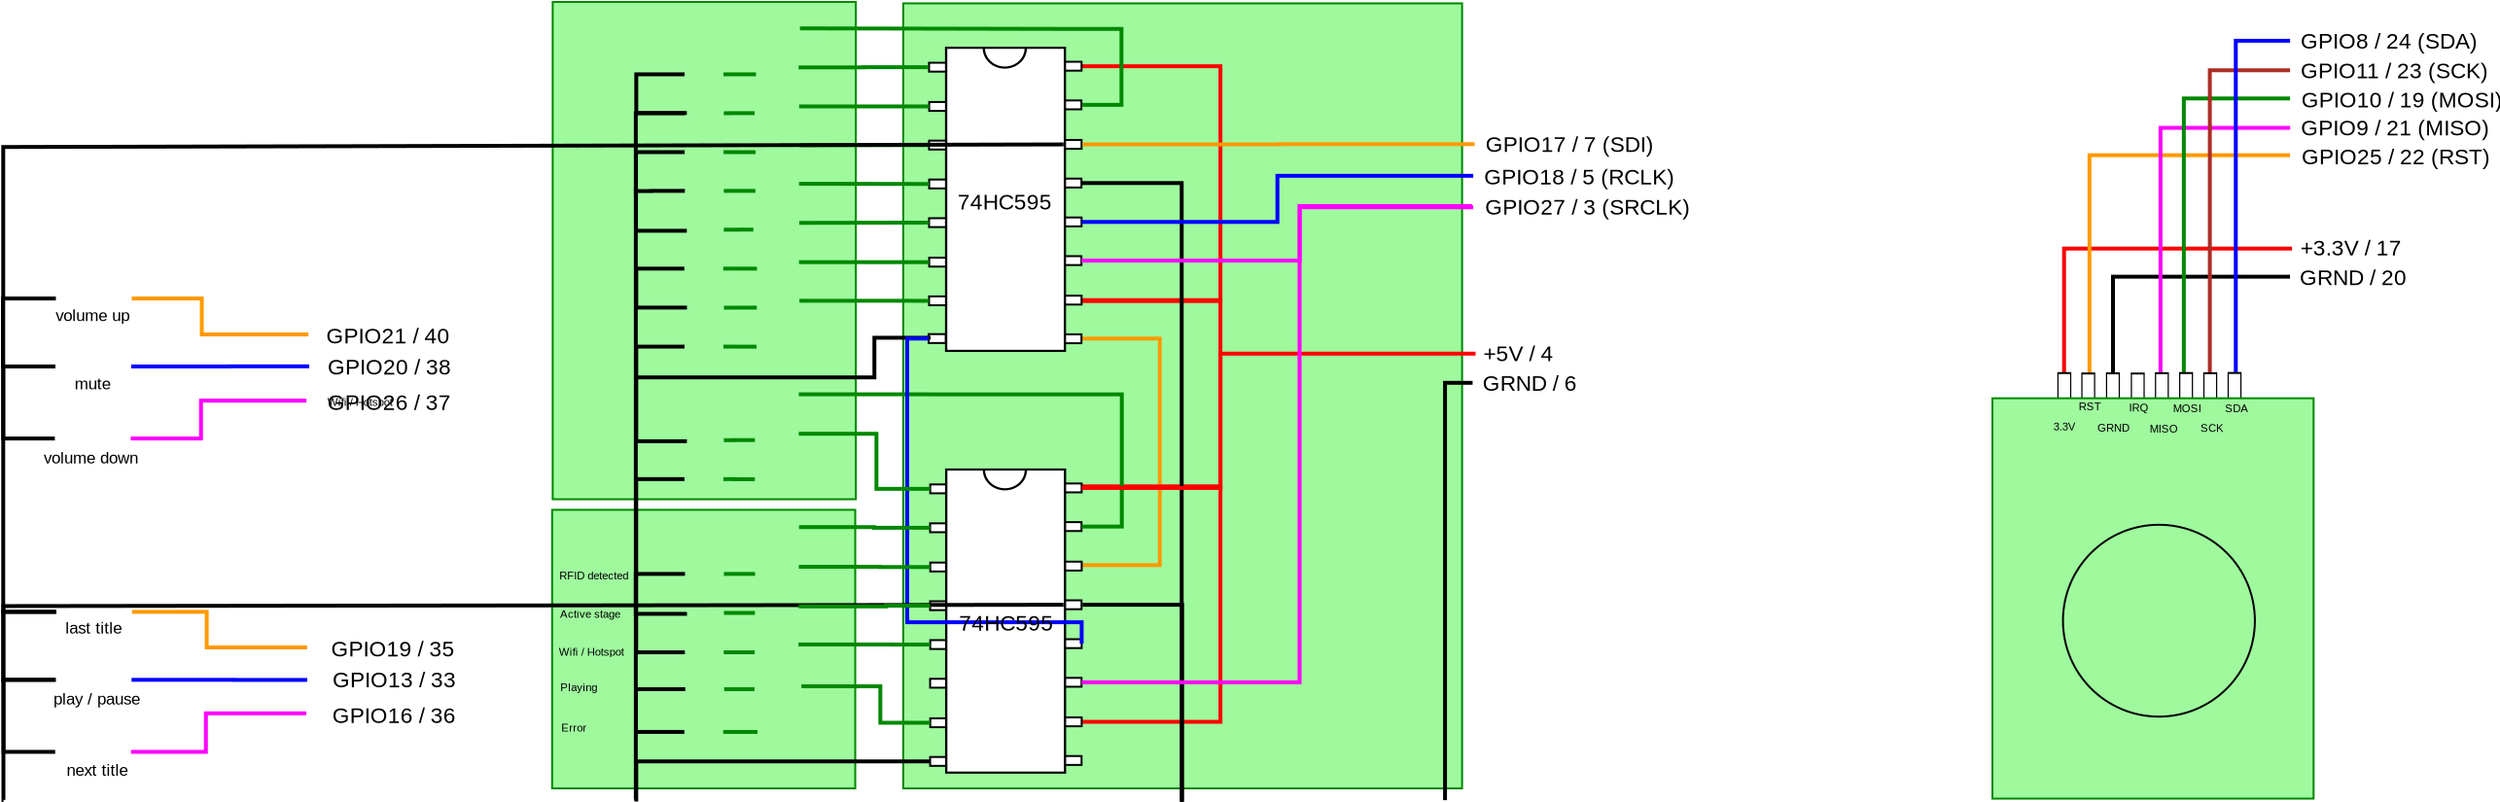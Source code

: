 <?xml version="1.0" encoding="UTF-8"?>
<dia:diagram xmlns:dia="http://www.lysator.liu.se/~alla/dia/">
  <dia:layer name="Hintergrund" visible="true" connectable="true" active="true">
    <dia:object type="Standard - ZigZagLine" version="1" id="O0">
      <dia:attribute name="obj_pos">
        <dia:point val="82.896,26.034"/>
      </dia:attribute>
      <dia:attribute name="obj_bb">
        <dia:rectangle val="82.796,20.94;92.1,26.134"/>
      </dia:attribute>
      <dia:attribute name="orth_points">
        <dia:point val="82.896,26.034"/>
        <dia:point val="82.896,21.04"/>
        <dia:point val="92.0,21.04"/>
      </dia:attribute>
      <dia:attribute name="orth_orient">
        <dia:enum val="1"/>
        <dia:enum val="0"/>
      </dia:attribute>
      <dia:attribute name="autorouting">
        <dia:boolean val="false"/>
      </dia:attribute>
      <dia:attribute name="line_width">
        <dia:real val="0.2"/>
      </dia:attribute>
    </dia:object>
    <dia:object type="Standard - ZigZagLine" version="1" id="O1">
      <dia:attribute name="obj_pos">
        <dia:point val="92.005,19.596"/>
      </dia:attribute>
      <dia:attribute name="obj_bb">
        <dia:rectangle val="80.26,19.494;92.105,26.277"/>
      </dia:attribute>
      <dia:attribute name="orth_points">
        <dia:point val="92.005,19.596"/>
        <dia:point val="92.005,19.594"/>
        <dia:point val="80.382,19.594"/>
        <dia:point val="80.382,26.177"/>
        <dia:point val="80.361,26.177"/>
      </dia:attribute>
      <dia:attribute name="orth_orient">
        <dia:enum val="1"/>
        <dia:enum val="0"/>
        <dia:enum val="1"/>
        <dia:enum val="0"/>
      </dia:attribute>
      <dia:attribute name="autorouting">
        <dia:boolean val="false"/>
      </dia:attribute>
      <dia:attribute name="line_color">
        <dia:color val="#ff0000ff"/>
      </dia:attribute>
      <dia:attribute name="line_width">
        <dia:real val="0.2"/>
      </dia:attribute>
    </dia:object>
    <dia:object type="Standard - ZigZagLine" version="1" id="O2">
      <dia:attribute name="obj_pos">
        <dia:point val="81.688,26.059"/>
      </dia:attribute>
      <dia:attribute name="obj_bb">
        <dia:rectangle val="81.588,14.691;92.103,26.2"/>
      </dia:attribute>
      <dia:attribute name="orth_points">
        <dia:point val="81.688,26.059"/>
        <dia:point val="81.688,26.059"/>
        <dia:point val="81.688,14.791"/>
        <dia:point val="92.003,14.791"/>
      </dia:attribute>
      <dia:attribute name="orth_orient">
        <dia:enum val="0"/>
        <dia:enum val="1"/>
        <dia:enum val="0"/>
      </dia:attribute>
      <dia:attribute name="autorouting">
        <dia:boolean val="false"/>
      </dia:attribute>
      <dia:attribute name="line_color">
        <dia:color val="#ff9900ff"/>
      </dia:attribute>
      <dia:attribute name="line_width">
        <dia:real val="0.2"/>
      </dia:attribute>
    </dia:object>
    <dia:object type="Standard - ZigZagLine" version="1" id="O3">
      <dia:attribute name="obj_pos">
        <dia:point val="85.359,26.119"/>
      </dia:attribute>
      <dia:attribute name="obj_bb">
        <dia:rectangle val="85.24,13.285;92.109,26.219"/>
      </dia:attribute>
      <dia:attribute name="orth_points">
        <dia:point val="85.359,26.119"/>
        <dia:point val="85.34,26.119"/>
        <dia:point val="85.34,13.385"/>
        <dia:point val="92.009,13.385"/>
      </dia:attribute>
      <dia:attribute name="orth_orient">
        <dia:enum val="0"/>
        <dia:enum val="1"/>
        <dia:enum val="0"/>
      </dia:attribute>
      <dia:attribute name="autorouting">
        <dia:boolean val="false"/>
      </dia:attribute>
      <dia:attribute name="line_color">
        <dia:color val="#ff00ffff"/>
      </dia:attribute>
      <dia:attribute name="line_width">
        <dia:real val="0.2"/>
      </dia:attribute>
    </dia:object>
    <dia:object type="Standard - ZigZagLine" version="1" id="O4">
      <dia:attribute name="obj_pos">
        <dia:point val="86.516,26.05"/>
      </dia:attribute>
      <dia:attribute name="obj_bb">
        <dia:rectangle val="86.416,11.773;92.103,26.15"/>
      </dia:attribute>
      <dia:attribute name="orth_points">
        <dia:point val="86.516,26.05"/>
        <dia:point val="86.54,26.05"/>
        <dia:point val="86.54,11.873"/>
        <dia:point val="92.003,11.873"/>
      </dia:attribute>
      <dia:attribute name="orth_orient">
        <dia:enum val="0"/>
        <dia:enum val="1"/>
        <dia:enum val="0"/>
      </dia:attribute>
      <dia:attribute name="autorouting">
        <dia:boolean val="false"/>
      </dia:attribute>
      <dia:attribute name="line_color">
        <dia:color val="#008800ff"/>
      </dia:attribute>
      <dia:attribute name="line_width">
        <dia:real val="0.2"/>
      </dia:attribute>
    </dia:object>
    <dia:object type="Standard - ZigZagLine" version="1" id="O5">
      <dia:attribute name="obj_pos">
        <dia:point val="87.88,26.062"/>
      </dia:attribute>
      <dia:attribute name="obj_bb">
        <dia:rectangle val="87.777,10.323;92.103,26.162"/>
      </dia:attribute>
      <dia:attribute name="orth_points">
        <dia:point val="87.88,26.062"/>
        <dia:point val="87.877,26.062"/>
        <dia:point val="87.877,10.423"/>
        <dia:point val="92.003,10.423"/>
      </dia:attribute>
      <dia:attribute name="orth_orient">
        <dia:enum val="0"/>
        <dia:enum val="1"/>
        <dia:enum val="0"/>
      </dia:attribute>
      <dia:attribute name="autorouting">
        <dia:boolean val="false"/>
      </dia:attribute>
      <dia:attribute name="line_color">
        <dia:color val="#ac2c24ff"/>
      </dia:attribute>
      <dia:attribute name="line_width">
        <dia:real val="0.2"/>
      </dia:attribute>
    </dia:object>
    <dia:object type="Standard - Box" version="0" id="O6">
      <dia:attribute name="obj_pos">
        <dia:point val="2.637,33.03"/>
      </dia:attribute>
      <dia:attribute name="obj_bb">
        <dia:rectangle val="2.587,32.98;18.274,47.409"/>
      </dia:attribute>
      <dia:attribute name="elem_corner">
        <dia:point val="2.637,33.03"/>
      </dia:attribute>
      <dia:attribute name="elem_width">
        <dia:real val="15.587"/>
      </dia:attribute>
      <dia:attribute name="elem_height">
        <dia:real val="14.329"/>
      </dia:attribute>
      <dia:attribute name="border_color">
        <dia:color val="#008800ff"/>
      </dia:attribute>
      <dia:attribute name="inner_color">
        <dia:color val="#9ffa9eff"/>
      </dia:attribute>
      <dia:attribute name="show_background">
        <dia:boolean val="true"/>
      </dia:attribute>
    </dia:object>
    <dia:object type="Standard - Box" version="0" id="O7">
      <dia:attribute name="obj_pos">
        <dia:point val="20.691,6.982"/>
      </dia:attribute>
      <dia:attribute name="obj_bb">
        <dia:rectangle val="20.641,6.932;49.478,47.409"/>
      </dia:attribute>
      <dia:attribute name="elem_corner">
        <dia:point val="20.691,6.982"/>
      </dia:attribute>
      <dia:attribute name="elem_width">
        <dia:real val="28.737"/>
      </dia:attribute>
      <dia:attribute name="elem_height">
        <dia:real val="40.377"/>
      </dia:attribute>
      <dia:attribute name="border_color">
        <dia:color val="#008800ff"/>
      </dia:attribute>
      <dia:attribute name="inner_color">
        <dia:color val="#9ffa9eff"/>
      </dia:attribute>
      <dia:attribute name="show_background">
        <dia:boolean val="true"/>
      </dia:attribute>
    </dia:object>
    <dia:object type="Standard - Box" version="0" id="O8">
      <dia:attribute name="obj_pos">
        <dia:point val="2.667,6.909"/>
      </dia:attribute>
      <dia:attribute name="obj_bb">
        <dia:rectangle val="2.617,6.859;18.304,32.537"/>
      </dia:attribute>
      <dia:attribute name="elem_corner">
        <dia:point val="2.667,6.909"/>
      </dia:attribute>
      <dia:attribute name="elem_width">
        <dia:real val="15.587"/>
      </dia:attribute>
      <dia:attribute name="elem_height">
        <dia:real val="25.578"/>
      </dia:attribute>
      <dia:attribute name="border_color">
        <dia:color val="#008800ff"/>
      </dia:attribute>
      <dia:attribute name="inner_color">
        <dia:color val="#9ffa9eff"/>
      </dia:attribute>
      <dia:attribute name="show_background">
        <dia:boolean val="true"/>
      </dia:attribute>
    </dia:object>
    <dia:object type="Standard - ZigZagLine" version="1" id="O9">
      <dia:attribute name="obj_pos">
        <dia:point val="29.416,24.233"/>
      </dia:attribute>
      <dia:attribute name="obj_bb">
        <dia:rectangle val="29.317,24.123;33.984,36.026"/>
      </dia:attribute>
      <dia:attribute name="orth_points">
        <dia:point val="29.416,24.233"/>
        <dia:point val="29.416,24.223"/>
        <dia:point val="33.884,24.223"/>
        <dia:point val="33.884,35.874"/>
        <dia:point val="29.427,35.874"/>
        <dia:point val="29.427,35.926"/>
        <dia:point val="29.427,35.926"/>
      </dia:attribute>
      <dia:attribute name="orth_orient">
        <dia:enum val="1"/>
        <dia:enum val="0"/>
        <dia:enum val="1"/>
        <dia:enum val="0"/>
        <dia:enum val="1"/>
        <dia:enum val="0"/>
      </dia:attribute>
      <dia:attribute name="autorouting">
        <dia:boolean val="false"/>
      </dia:attribute>
      <dia:attribute name="line_color">
        <dia:color val="#ff9900ff"/>
      </dia:attribute>
      <dia:attribute name="line_width">
        <dia:real val="0.2"/>
      </dia:attribute>
      <dia:connections>
        <dia:connection handle="0" to="O49" connection="8"/>
        <dia:connection handle="1" to="O64" connection="8"/>
      </dia:connections>
    </dia:object>
    <dia:object type="Standard - ZigZagLine" version="1" id="O10">
      <dia:attribute name="obj_pos">
        <dia:point val="29.866,31.905"/>
      </dia:attribute>
      <dia:attribute name="obj_bb">
        <dia:rectangle val="29.766,31.724;37.102,44.035"/>
      </dia:attribute>
      <dia:attribute name="orth_points">
        <dia:point val="29.866,31.905"/>
        <dia:point val="29.866,31.824"/>
        <dia:point val="37.002,31.824"/>
        <dia:point val="37.002,43.935"/>
        <dia:point val="29.868,43.935"/>
      </dia:attribute>
      <dia:attribute name="orth_orient">
        <dia:enum val="1"/>
        <dia:enum val="0"/>
        <dia:enum val="1"/>
        <dia:enum val="0"/>
      </dia:attribute>
      <dia:attribute name="autorouting">
        <dia:boolean val="false"/>
      </dia:attribute>
      <dia:attribute name="line_color">
        <dia:color val="#ff0000ff"/>
      </dia:attribute>
      <dia:attribute name="line_width">
        <dia:real val="0.2"/>
      </dia:attribute>
      <dia:connections>
        <dia:connection handle="0" to="O62" connection="4"/>
        <dia:connection handle="1" to="O68" connection="4"/>
      </dia:connections>
    </dia:object>
    <dia:object type="Standard - ZigZagLine" version="1" id="O11">
      <dia:attribute name="obj_pos">
        <dia:point val="29.423,22.245"/>
      </dia:attribute>
      <dia:attribute name="obj_bb">
        <dia:rectangle val="29.323,22.145;37.102,32.005"/>
      </dia:attribute>
      <dia:attribute name="orth_points">
        <dia:point val="29.423,22.245"/>
        <dia:point val="29.423,22.293"/>
        <dia:point val="37.002,22.293"/>
        <dia:point val="37.002,31.905"/>
        <dia:point val="29.915,31.905"/>
      </dia:attribute>
      <dia:attribute name="orth_orient">
        <dia:enum val="1"/>
        <dia:enum val="0"/>
        <dia:enum val="1"/>
        <dia:enum val="0"/>
      </dia:attribute>
      <dia:attribute name="autorouting">
        <dia:boolean val="false"/>
      </dia:attribute>
      <dia:attribute name="line_color">
        <dia:color val="#ff0000ff"/>
      </dia:attribute>
      <dia:attribute name="line_width">
        <dia:real val="0.2"/>
      </dia:attribute>
      <dia:connections>
        <dia:connection handle="0" to="O48" connection="8"/>
        <dia:connection handle="1" to="O62" connection="8"/>
      </dia:connections>
    </dia:object>
    <dia:object type="Standard - ZigZagLine" version="1" id="O12">
      <dia:attribute name="obj_pos">
        <dia:point val="29.421,10.215"/>
      </dia:attribute>
      <dia:attribute name="obj_bb">
        <dia:rectangle val="29.321,10.115;37.102,22.345"/>
      </dia:attribute>
      <dia:attribute name="orth_points">
        <dia:point val="29.421,10.215"/>
        <dia:point val="29.421,10.216"/>
        <dia:point val="37.002,10.216"/>
        <dia:point val="37.002,22.245"/>
        <dia:point val="29.912,22.245"/>
      </dia:attribute>
      <dia:attribute name="orth_orient">
        <dia:enum val="1"/>
        <dia:enum val="0"/>
        <dia:enum val="1"/>
        <dia:enum val="0"/>
      </dia:attribute>
      <dia:attribute name="autorouting">
        <dia:boolean val="false"/>
      </dia:attribute>
      <dia:attribute name="line_color">
        <dia:color val="#ff0000ff"/>
      </dia:attribute>
      <dia:attribute name="line_width">
        <dia:real val="0.2"/>
      </dia:attribute>
      <dia:connections>
        <dia:connection handle="0" to="O42" connection="8"/>
        <dia:connection handle="1" to="O48" connection="8"/>
      </dia:connections>
    </dia:object>
    <dia:object type="Circuit2 - Horizontal LED" version="1" id="O13">
      <dia:attribute name="obj_pos">
        <dia:point val="9.464,11.688"/>
      </dia:attribute>
      <dia:attribute name="obj_bb">
        <dia:rectangle val="9.464,11.547;11.464,13.509"/>
      </dia:attribute>
      <dia:attribute name="meta">
        <dia:composite type="dict"/>
      </dia:attribute>
      <dia:attribute name="elem_corner">
        <dia:point val="9.464,11.688"/>
      </dia:attribute>
      <dia:attribute name="elem_width">
        <dia:real val="2"/>
      </dia:attribute>
      <dia:attribute name="elem_height">
        <dia:real val="1.574"/>
      </dia:attribute>
      <dia:attribute name="line_width">
        <dia:real val="0.1"/>
      </dia:attribute>
      <dia:attribute name="line_colour">
        <dia:color val="#00ff00ff"/>
      </dia:attribute>
      <dia:attribute name="fill_colour">
        <dia:color val="#ffffffff"/>
      </dia:attribute>
      <dia:attribute name="show_background">
        <dia:boolean val="true"/>
      </dia:attribute>
      <dia:attribute name="line_style">
        <dia:enum val="0"/>
        <dia:real val="1"/>
      </dia:attribute>
      <dia:attribute name="flip_horizontal">
        <dia:boolean val="true"/>
      </dia:attribute>
      <dia:attribute name="flip_vertical">
        <dia:boolean val="false"/>
      </dia:attribute>
      <dia:attribute name="subscale">
        <dia:real val="1"/>
      </dia:attribute>
    </dia:object>
    <dia:object type="Standard - ZigZagLine" version="1" id="O14">
      <dia:attribute name="obj_pos">
        <dia:point val="9.464,12.632"/>
      </dia:attribute>
      <dia:attribute name="obj_bb">
        <dia:rectangle val="6.84,12.532;9.564,48.033"/>
      </dia:attribute>
      <dia:attribute name="orth_points">
        <dia:point val="9.464,12.632"/>
        <dia:point val="6.94,12.632"/>
        <dia:point val="6.94,47.933"/>
      </dia:attribute>
      <dia:attribute name="orth_orient">
        <dia:enum val="0"/>
        <dia:enum val="1"/>
      </dia:attribute>
      <dia:attribute name="autorouting">
        <dia:boolean val="false"/>
      </dia:attribute>
      <dia:attribute name="line_width">
        <dia:real val="0.2"/>
      </dia:attribute>
      <dia:connections>
        <dia:connection handle="0" to="O13" connection="1"/>
        <dia:connection handle="1" to="O128" connection="0"/>
      </dia:connections>
    </dia:object>
    <dia:object type="Circuit2 - Horizontal LED" version="1" id="O15">
      <dia:attribute name="obj_pos">
        <dia:point val="9.449,13.688"/>
      </dia:attribute>
      <dia:attribute name="obj_bb">
        <dia:rectangle val="9.449,13.547;11.449,15.509"/>
      </dia:attribute>
      <dia:attribute name="meta">
        <dia:composite type="dict"/>
      </dia:attribute>
      <dia:attribute name="elem_corner">
        <dia:point val="9.449,13.688"/>
      </dia:attribute>
      <dia:attribute name="elem_width">
        <dia:real val="2"/>
      </dia:attribute>
      <dia:attribute name="elem_height">
        <dia:real val="1.574"/>
      </dia:attribute>
      <dia:attribute name="line_width">
        <dia:real val="0.1"/>
      </dia:attribute>
      <dia:attribute name="line_colour">
        <dia:color val="#00ff00ff"/>
      </dia:attribute>
      <dia:attribute name="fill_colour">
        <dia:color val="#ffffffff"/>
      </dia:attribute>
      <dia:attribute name="show_background">
        <dia:boolean val="true"/>
      </dia:attribute>
      <dia:attribute name="line_style">
        <dia:enum val="0"/>
        <dia:real val="1"/>
      </dia:attribute>
      <dia:attribute name="flip_horizontal">
        <dia:boolean val="true"/>
      </dia:attribute>
      <dia:attribute name="flip_vertical">
        <dia:boolean val="false"/>
      </dia:attribute>
      <dia:attribute name="subscale">
        <dia:real val="1"/>
      </dia:attribute>
    </dia:object>
    <dia:object type="Circuit2 - Horizontal LED" version="1" id="O16">
      <dia:attribute name="obj_pos">
        <dia:point val="9.448,9.686"/>
      </dia:attribute>
      <dia:attribute name="obj_bb">
        <dia:rectangle val="9.448,9.545;11.448,11.507"/>
      </dia:attribute>
      <dia:attribute name="meta">
        <dia:composite type="dict"/>
      </dia:attribute>
      <dia:attribute name="elem_corner">
        <dia:point val="9.448,9.686"/>
      </dia:attribute>
      <dia:attribute name="elem_width">
        <dia:real val="2"/>
      </dia:attribute>
      <dia:attribute name="elem_height">
        <dia:real val="1.574"/>
      </dia:attribute>
      <dia:attribute name="line_width">
        <dia:real val="0.1"/>
      </dia:attribute>
      <dia:attribute name="line_colour">
        <dia:color val="#00ff00ff"/>
      </dia:attribute>
      <dia:attribute name="fill_colour">
        <dia:color val="#ffffffff"/>
      </dia:attribute>
      <dia:attribute name="show_background">
        <dia:boolean val="true"/>
      </dia:attribute>
      <dia:attribute name="line_style">
        <dia:enum val="0"/>
        <dia:real val="1"/>
      </dia:attribute>
      <dia:attribute name="flip_horizontal">
        <dia:boolean val="true"/>
      </dia:attribute>
      <dia:attribute name="flip_vertical">
        <dia:boolean val="false"/>
      </dia:attribute>
      <dia:attribute name="subscale">
        <dia:real val="1"/>
      </dia:attribute>
    </dia:object>
    <dia:object type="Circuit2 - Horizontal LED" version="1" id="O17">
      <dia:attribute name="obj_pos">
        <dia:point val="9.465,15.682"/>
      </dia:attribute>
      <dia:attribute name="obj_bb">
        <dia:rectangle val="9.465,15.541;11.464,17.503"/>
      </dia:attribute>
      <dia:attribute name="meta">
        <dia:composite type="dict"/>
      </dia:attribute>
      <dia:attribute name="elem_corner">
        <dia:point val="9.465,15.682"/>
      </dia:attribute>
      <dia:attribute name="elem_width">
        <dia:real val="2"/>
      </dia:attribute>
      <dia:attribute name="elem_height">
        <dia:real val="1.574"/>
      </dia:attribute>
      <dia:attribute name="line_width">
        <dia:real val="0.1"/>
      </dia:attribute>
      <dia:attribute name="line_colour">
        <dia:color val="#00ff00ff"/>
      </dia:attribute>
      <dia:attribute name="fill_colour">
        <dia:color val="#ffffffff"/>
      </dia:attribute>
      <dia:attribute name="show_background">
        <dia:boolean val="true"/>
      </dia:attribute>
      <dia:attribute name="line_style">
        <dia:enum val="0"/>
        <dia:real val="1"/>
      </dia:attribute>
      <dia:attribute name="flip_horizontal">
        <dia:boolean val="true"/>
      </dia:attribute>
      <dia:attribute name="flip_vertical">
        <dia:boolean val="false"/>
      </dia:attribute>
      <dia:attribute name="subscale">
        <dia:real val="1"/>
      </dia:attribute>
    </dia:object>
    <dia:object type="Circuit2 - Horizontal LED" version="1" id="O18">
      <dia:attribute name="obj_pos">
        <dia:point val="9.463,17.678"/>
      </dia:attribute>
      <dia:attribute name="obj_bb">
        <dia:rectangle val="9.463,17.537;11.463,19.5"/>
      </dia:attribute>
      <dia:attribute name="meta">
        <dia:composite type="dict"/>
      </dia:attribute>
      <dia:attribute name="elem_corner">
        <dia:point val="9.463,17.678"/>
      </dia:attribute>
      <dia:attribute name="elem_width">
        <dia:real val="2"/>
      </dia:attribute>
      <dia:attribute name="elem_height">
        <dia:real val="1.574"/>
      </dia:attribute>
      <dia:attribute name="line_width">
        <dia:real val="0.1"/>
      </dia:attribute>
      <dia:attribute name="line_colour">
        <dia:color val="#00ff00ff"/>
      </dia:attribute>
      <dia:attribute name="fill_colour">
        <dia:color val="#ffffffff"/>
      </dia:attribute>
      <dia:attribute name="show_background">
        <dia:boolean val="true"/>
      </dia:attribute>
      <dia:attribute name="line_style">
        <dia:enum val="0"/>
        <dia:real val="1"/>
      </dia:attribute>
      <dia:attribute name="flip_horizontal">
        <dia:boolean val="true"/>
      </dia:attribute>
      <dia:attribute name="flip_vertical">
        <dia:boolean val="false"/>
      </dia:attribute>
      <dia:attribute name="subscale">
        <dia:real val="1"/>
      </dia:attribute>
    </dia:object>
    <dia:object type="Circuit2 - Horizontal LED" version="1" id="O19">
      <dia:attribute name="obj_pos">
        <dia:point val="9.437,19.681"/>
      </dia:attribute>
      <dia:attribute name="obj_bb">
        <dia:rectangle val="9.437,19.54;11.437,21.502"/>
      </dia:attribute>
      <dia:attribute name="meta">
        <dia:composite type="dict"/>
      </dia:attribute>
      <dia:attribute name="elem_corner">
        <dia:point val="9.437,19.681"/>
      </dia:attribute>
      <dia:attribute name="elem_width">
        <dia:real val="2"/>
      </dia:attribute>
      <dia:attribute name="elem_height">
        <dia:real val="1.574"/>
      </dia:attribute>
      <dia:attribute name="line_width">
        <dia:real val="0.1"/>
      </dia:attribute>
      <dia:attribute name="line_colour">
        <dia:color val="#00ff00ff"/>
      </dia:attribute>
      <dia:attribute name="fill_colour">
        <dia:color val="#ffffffff"/>
      </dia:attribute>
      <dia:attribute name="show_background">
        <dia:boolean val="true"/>
      </dia:attribute>
      <dia:attribute name="line_style">
        <dia:enum val="0"/>
        <dia:real val="1"/>
      </dia:attribute>
      <dia:attribute name="flip_horizontal">
        <dia:boolean val="true"/>
      </dia:attribute>
      <dia:attribute name="flip_vertical">
        <dia:boolean val="false"/>
      </dia:attribute>
      <dia:attribute name="subscale">
        <dia:real val="1"/>
      </dia:attribute>
    </dia:object>
    <dia:object type="Circuit2 - Horizontal LED" version="1" id="O20">
      <dia:attribute name="obj_pos">
        <dia:point val="9.472,21.69"/>
      </dia:attribute>
      <dia:attribute name="obj_bb">
        <dia:rectangle val="9.472,21.548;11.472,23.511"/>
      </dia:attribute>
      <dia:attribute name="meta">
        <dia:composite type="dict"/>
      </dia:attribute>
      <dia:attribute name="elem_corner">
        <dia:point val="9.472,21.69"/>
      </dia:attribute>
      <dia:attribute name="elem_width">
        <dia:real val="2"/>
      </dia:attribute>
      <dia:attribute name="elem_height">
        <dia:real val="1.574"/>
      </dia:attribute>
      <dia:attribute name="line_width">
        <dia:real val="0.1"/>
      </dia:attribute>
      <dia:attribute name="line_colour">
        <dia:color val="#fbee06ff"/>
      </dia:attribute>
      <dia:attribute name="fill_colour">
        <dia:color val="#ffffffff"/>
      </dia:attribute>
      <dia:attribute name="show_background">
        <dia:boolean val="true"/>
      </dia:attribute>
      <dia:attribute name="line_style">
        <dia:enum val="0"/>
        <dia:real val="1"/>
      </dia:attribute>
      <dia:attribute name="flip_horizontal">
        <dia:boolean val="true"/>
      </dia:attribute>
      <dia:attribute name="flip_vertical">
        <dia:boolean val="false"/>
      </dia:attribute>
      <dia:attribute name="subscale">
        <dia:real val="1"/>
      </dia:attribute>
    </dia:object>
    <dia:object type="Circuit2 - Horizontal LED" version="1" id="O21">
      <dia:attribute name="obj_pos">
        <dia:point val="9.445,23.692"/>
      </dia:attribute>
      <dia:attribute name="obj_bb">
        <dia:rectangle val="9.445,23.551;11.445,25.514"/>
      </dia:attribute>
      <dia:attribute name="meta">
        <dia:composite type="dict"/>
      </dia:attribute>
      <dia:attribute name="elem_corner">
        <dia:point val="9.445,23.692"/>
      </dia:attribute>
      <dia:attribute name="elem_width">
        <dia:real val="2"/>
      </dia:attribute>
      <dia:attribute name="elem_height">
        <dia:real val="1.574"/>
      </dia:attribute>
      <dia:attribute name="line_width">
        <dia:real val="0.1"/>
      </dia:attribute>
      <dia:attribute name="line_colour">
        <dia:color val="#fbee06ff"/>
      </dia:attribute>
      <dia:attribute name="fill_colour">
        <dia:color val="#ffffffff"/>
      </dia:attribute>
      <dia:attribute name="show_background">
        <dia:boolean val="true"/>
      </dia:attribute>
      <dia:attribute name="line_style">
        <dia:enum val="0"/>
        <dia:real val="1"/>
      </dia:attribute>
      <dia:attribute name="flip_horizontal">
        <dia:boolean val="true"/>
      </dia:attribute>
      <dia:attribute name="flip_vertical">
        <dia:boolean val="false"/>
      </dia:attribute>
      <dia:attribute name="subscale">
        <dia:real val="1"/>
      </dia:attribute>
    </dia:object>
    <dia:object type="Circuit2 - Horizontal LED" version="1" id="O22">
      <dia:attribute name="obj_pos">
        <dia:point val="9.467,28.505"/>
      </dia:attribute>
      <dia:attribute name="obj_bb">
        <dia:rectangle val="9.467,28.363;11.467,30.326"/>
      </dia:attribute>
      <dia:attribute name="meta">
        <dia:composite type="dict"/>
      </dia:attribute>
      <dia:attribute name="elem_corner">
        <dia:point val="9.467,28.505"/>
      </dia:attribute>
      <dia:attribute name="elem_width">
        <dia:real val="2"/>
      </dia:attribute>
      <dia:attribute name="elem_height">
        <dia:real val="1.574"/>
      </dia:attribute>
      <dia:attribute name="line_width">
        <dia:real val="0.1"/>
      </dia:attribute>
      <dia:attribute name="line_colour">
        <dia:color val="#ff0000ff"/>
      </dia:attribute>
      <dia:attribute name="fill_colour">
        <dia:color val="#ffffffff"/>
      </dia:attribute>
      <dia:attribute name="show_background">
        <dia:boolean val="true"/>
      </dia:attribute>
      <dia:attribute name="line_style">
        <dia:enum val="0"/>
        <dia:real val="1"/>
      </dia:attribute>
      <dia:attribute name="flip_horizontal">
        <dia:boolean val="true"/>
      </dia:attribute>
      <dia:attribute name="flip_vertical">
        <dia:boolean val="false"/>
      </dia:attribute>
      <dia:attribute name="subscale">
        <dia:real val="1"/>
      </dia:attribute>
    </dia:object>
    <dia:object type="Circuit2 - Horizontal LED" version="1" id="O23">
      <dia:attribute name="obj_pos">
        <dia:point val="9.441,30.507"/>
      </dia:attribute>
      <dia:attribute name="obj_bb">
        <dia:rectangle val="9.441,30.366;11.441,32.328"/>
      </dia:attribute>
      <dia:attribute name="meta">
        <dia:composite type="dict"/>
      </dia:attribute>
      <dia:attribute name="elem_corner">
        <dia:point val="9.441,30.507"/>
      </dia:attribute>
      <dia:attribute name="elem_width">
        <dia:real val="2"/>
      </dia:attribute>
      <dia:attribute name="elem_height">
        <dia:real val="1.574"/>
      </dia:attribute>
      <dia:attribute name="line_width">
        <dia:real val="0.1"/>
      </dia:attribute>
      <dia:attribute name="line_colour">
        <dia:color val="#ff0000ff"/>
      </dia:attribute>
      <dia:attribute name="fill_colour">
        <dia:color val="#ffffffff"/>
      </dia:attribute>
      <dia:attribute name="show_background">
        <dia:boolean val="true"/>
      </dia:attribute>
      <dia:attribute name="line_style">
        <dia:enum val="0"/>
        <dia:real val="1"/>
      </dia:attribute>
      <dia:attribute name="flip_horizontal">
        <dia:boolean val="true"/>
      </dia:attribute>
      <dia:attribute name="flip_vertical">
        <dia:boolean val="false"/>
      </dia:attribute>
      <dia:attribute name="subscale">
        <dia:real val="1"/>
      </dia:attribute>
    </dia:object>
    <dia:object type="Standard - ZigZagLine" version="1" id="O24">
      <dia:attribute name="obj_pos">
        <dia:point val="9.441,31.451"/>
      </dia:attribute>
      <dia:attribute name="obj_bb">
        <dia:rectangle val="6.861,31.352;9.562,40.46"/>
      </dia:attribute>
      <dia:attribute name="orth_points">
        <dia:point val="9.441,31.451"/>
        <dia:point val="6.961,31.451"/>
        <dia:point val="6.961,40.36"/>
        <dia:point val="9.462,40.36"/>
      </dia:attribute>
      <dia:attribute name="orth_orient">
        <dia:enum val="0"/>
        <dia:enum val="1"/>
        <dia:enum val="0"/>
      </dia:attribute>
      <dia:attribute name="autorouting">
        <dia:boolean val="false"/>
      </dia:attribute>
      <dia:attribute name="line_width">
        <dia:real val="0.2"/>
      </dia:attribute>
      <dia:connections>
        <dia:connection handle="0" to="O23" connection="1"/>
        <dia:connection handle="1" to="O152" connection="1"/>
      </dia:connections>
    </dia:object>
    <dia:object type="Standard - ZigZagLine" version="1" id="O25">
      <dia:attribute name="obj_pos">
        <dia:point val="9.445,24.637"/>
      </dia:attribute>
      <dia:attribute name="obj_bb">
        <dia:rectangle val="6.864,24.537;9.567,29.602"/>
      </dia:attribute>
      <dia:attribute name="orth_points">
        <dia:point val="9.445,24.637"/>
        <dia:point val="6.964,24.637"/>
        <dia:point val="6.964,29.502"/>
        <dia:point val="9.467,29.502"/>
        <dia:point val="9.467,29.449"/>
      </dia:attribute>
      <dia:attribute name="orth_orient">
        <dia:enum val="0"/>
        <dia:enum val="1"/>
        <dia:enum val="0"/>
        <dia:enum val="1"/>
      </dia:attribute>
      <dia:attribute name="autorouting">
        <dia:boolean val="false"/>
      </dia:attribute>
      <dia:attribute name="line_width">
        <dia:real val="0.2"/>
      </dia:attribute>
      <dia:connections>
        <dia:connection handle="0" to="O21" connection="1"/>
        <dia:connection handle="1" to="O22" connection="1"/>
      </dia:connections>
    </dia:object>
    <dia:object type="Standard - ZigZagLine" version="1" id="O26">
      <dia:attribute name="obj_pos">
        <dia:point val="9.448,10.631"/>
      </dia:attribute>
      <dia:attribute name="obj_bb">
        <dia:rectangle val="6.864,10.531;9.564,12.732"/>
      </dia:attribute>
      <dia:attribute name="orth_points">
        <dia:point val="9.448,10.631"/>
        <dia:point val="6.964,10.631"/>
        <dia:point val="6.964,12.622"/>
        <dia:point val="9.464,12.622"/>
        <dia:point val="9.464,12.632"/>
      </dia:attribute>
      <dia:attribute name="orth_orient">
        <dia:enum val="0"/>
        <dia:enum val="1"/>
        <dia:enum val="0"/>
        <dia:enum val="1"/>
      </dia:attribute>
      <dia:attribute name="autorouting">
        <dia:boolean val="false"/>
      </dia:attribute>
      <dia:attribute name="line_width">
        <dia:real val="0.2"/>
      </dia:attribute>
      <dia:connections>
        <dia:connection handle="0" to="O16" connection="1"/>
        <dia:connection handle="1" to="O13" connection="1"/>
      </dia:connections>
    </dia:object>
    <dia:object type="Standard - ZigZagLine" version="1" id="O27">
      <dia:attribute name="obj_pos">
        <dia:point val="9.465,16.627"/>
      </dia:attribute>
      <dia:attribute name="obj_bb">
        <dia:rectangle val="6.842,16.331;9.565,16.737"/>
      </dia:attribute>
      <dia:attribute name="orth_points">
        <dia:point val="9.465,16.627"/>
        <dia:point val="7.727,16.627"/>
        <dia:point val="7.727,16.637"/>
        <dia:point val="6.942,16.637"/>
        <dia:point val="6.942,16.431"/>
      </dia:attribute>
      <dia:attribute name="orth_orient">
        <dia:enum val="0"/>
        <dia:enum val="1"/>
        <dia:enum val="0"/>
        <dia:enum val="1"/>
      </dia:attribute>
      <dia:attribute name="autorouting">
        <dia:boolean val="false"/>
      </dia:attribute>
      <dia:attribute name="line_width">
        <dia:real val="0.2"/>
      </dia:attribute>
      <dia:connections>
        <dia:connection handle="0" to="O17" connection="1"/>
      </dia:connections>
    </dia:object>
    <dia:object type="Standard - ZigZagLine" version="1" id="O28">
      <dia:attribute name="obj_pos">
        <dia:point val="9.437,20.625"/>
      </dia:attribute>
      <dia:attribute name="obj_bb">
        <dia:rectangle val="6.864,20.525;9.572,22.734"/>
      </dia:attribute>
      <dia:attribute name="orth_points">
        <dia:point val="9.437,20.625"/>
        <dia:point val="6.964,20.625"/>
        <dia:point val="6.964,22.63"/>
        <dia:point val="9.472,22.63"/>
        <dia:point val="9.472,22.634"/>
      </dia:attribute>
      <dia:attribute name="orth_orient">
        <dia:enum val="0"/>
        <dia:enum val="1"/>
        <dia:enum val="0"/>
        <dia:enum val="1"/>
      </dia:attribute>
      <dia:attribute name="autorouting">
        <dia:boolean val="false"/>
      </dia:attribute>
      <dia:attribute name="line_width">
        <dia:real val="0.2"/>
      </dia:attribute>
      <dia:connections>
        <dia:connection handle="0" to="O19" connection="1"/>
        <dia:connection handle="1" to="O20" connection="1"/>
      </dia:connections>
    </dia:object>
    <dia:object type="Standard - ZigZagLine" version="1" id="O29">
      <dia:attribute name="obj_pos">
        <dia:point val="9.47,36.328"/>
      </dia:attribute>
      <dia:attribute name="obj_bb">
        <dia:rectangle val="6.839,36.228;9.571,38.482"/>
      </dia:attribute>
      <dia:attribute name="orth_points">
        <dia:point val="9.47,36.328"/>
        <dia:point val="6.939,36.328"/>
        <dia:point val="6.939,38.382"/>
        <dia:point val="9.471,38.382"/>
        <dia:point val="9.471,38.334"/>
      </dia:attribute>
      <dia:attribute name="orth_orient">
        <dia:enum val="0"/>
        <dia:enum val="1"/>
        <dia:enum val="0"/>
        <dia:enum val="1"/>
      </dia:attribute>
      <dia:attribute name="autorouting">
        <dia:boolean val="false"/>
      </dia:attribute>
      <dia:attribute name="line_width">
        <dia:real val="0.2"/>
      </dia:attribute>
      <dia:connections>
        <dia:connection handle="0" to="O150" connection="1"/>
        <dia:connection handle="1" to="O151" connection="1"/>
      </dia:connections>
    </dia:object>
    <dia:object type="Circuit2 - Diagonal Resistor (European)" version="1" id="O30">
      <dia:attribute name="obj_pos">
        <dia:point val="13.021,8.268"/>
      </dia:attribute>
      <dia:attribute name="obj_bb">
        <dia:rectangle val="12.88,8.127;15.521,10.768"/>
      </dia:attribute>
      <dia:attribute name="meta">
        <dia:composite type="dict"/>
      </dia:attribute>
      <dia:attribute name="elem_corner">
        <dia:point val="13.021,8.268"/>
      </dia:attribute>
      <dia:attribute name="elem_width">
        <dia:real val="2.358"/>
      </dia:attribute>
      <dia:attribute name="elem_height">
        <dia:real val="2.358"/>
      </dia:attribute>
      <dia:attribute name="line_width">
        <dia:real val="0.2"/>
      </dia:attribute>
      <dia:attribute name="line_colour">
        <dia:color val="#008800ff"/>
      </dia:attribute>
      <dia:attribute name="fill_colour">
        <dia:color val="#ffffffff"/>
      </dia:attribute>
      <dia:attribute name="show_background">
        <dia:boolean val="true"/>
      </dia:attribute>
      <dia:attribute name="line_style">
        <dia:enum val="0"/>
        <dia:real val="1"/>
      </dia:attribute>
      <dia:attribute name="flip_horizontal">
        <dia:boolean val="false"/>
      </dia:attribute>
      <dia:attribute name="flip_vertical">
        <dia:boolean val="true"/>
      </dia:attribute>
      <dia:attribute name="subscale">
        <dia:real val="1"/>
      </dia:attribute>
    </dia:object>
    <dia:object type="Circuit2 - Diagonal Resistor (European)" version="1" id="O31">
      <dia:attribute name="obj_pos">
        <dia:point val="12.951,10.275"/>
      </dia:attribute>
      <dia:attribute name="obj_bb">
        <dia:rectangle val="12.81,10.133;15.451,12.774"/>
      </dia:attribute>
      <dia:attribute name="meta">
        <dia:composite type="dict"/>
      </dia:attribute>
      <dia:attribute name="elem_corner">
        <dia:point val="12.951,10.275"/>
      </dia:attribute>
      <dia:attribute name="elem_width">
        <dia:real val="2.358"/>
      </dia:attribute>
      <dia:attribute name="elem_height">
        <dia:real val="2.358"/>
      </dia:attribute>
      <dia:attribute name="line_width">
        <dia:real val="0.2"/>
      </dia:attribute>
      <dia:attribute name="line_colour">
        <dia:color val="#008800ff"/>
      </dia:attribute>
      <dia:attribute name="fill_colour">
        <dia:color val="#ffffffff"/>
      </dia:attribute>
      <dia:attribute name="show_background">
        <dia:boolean val="true"/>
      </dia:attribute>
      <dia:attribute name="line_style">
        <dia:enum val="0"/>
        <dia:real val="1"/>
      </dia:attribute>
      <dia:attribute name="flip_horizontal">
        <dia:boolean val="false"/>
      </dia:attribute>
      <dia:attribute name="flip_vertical">
        <dia:boolean val="true"/>
      </dia:attribute>
      <dia:attribute name="subscale">
        <dia:real val="1"/>
      </dia:attribute>
    </dia:object>
    <dia:object type="Standard - ZigZagLine" version="1" id="O32">
      <dia:attribute name="obj_pos">
        <dia:point val="11.448,10.631"/>
      </dia:attribute>
      <dia:attribute name="obj_bb">
        <dia:rectangle val="11.348,10.527;13.121,10.731"/>
      </dia:attribute>
      <dia:attribute name="orth_points">
        <dia:point val="11.448,10.631"/>
        <dia:point val="12.115,10.631"/>
        <dia:point val="12.115,10.631"/>
        <dia:point val="13.021,10.631"/>
        <dia:point val="13.021,10.627"/>
      </dia:attribute>
      <dia:attribute name="orth_orient">
        <dia:enum val="0"/>
        <dia:enum val="1"/>
        <dia:enum val="0"/>
        <dia:enum val="1"/>
      </dia:attribute>
      <dia:attribute name="autorouting">
        <dia:boolean val="false"/>
      </dia:attribute>
      <dia:attribute name="line_color">
        <dia:color val="#008800ff"/>
      </dia:attribute>
      <dia:attribute name="line_width">
        <dia:real val="0.2"/>
      </dia:attribute>
      <dia:connections>
        <dia:connection handle="0" to="O16" connection="0"/>
        <dia:connection handle="1" to="O30" connection="0"/>
      </dia:connections>
    </dia:object>
    <dia:object type="Standard - ZigZagLine" version="1" id="O33">
      <dia:attribute name="obj_pos">
        <dia:point val="11.464,12.632"/>
      </dia:attribute>
      <dia:attribute name="obj_bb">
        <dia:rectangle val="11.364,12.528;13.052,12.733"/>
      </dia:attribute>
      <dia:attribute name="orth_points">
        <dia:point val="11.464,12.632"/>
        <dia:point val="11.807,12.632"/>
        <dia:point val="11.807,12.628"/>
        <dia:point val="12.951,12.628"/>
        <dia:point val="12.951,12.633"/>
      </dia:attribute>
      <dia:attribute name="orth_orient">
        <dia:enum val="0"/>
        <dia:enum val="1"/>
        <dia:enum val="0"/>
        <dia:enum val="1"/>
      </dia:attribute>
      <dia:attribute name="autorouting">
        <dia:boolean val="false"/>
      </dia:attribute>
      <dia:attribute name="line_color">
        <dia:color val="#008800ff"/>
      </dia:attribute>
      <dia:attribute name="line_width">
        <dia:real val="0.2"/>
      </dia:attribute>
      <dia:connections>
        <dia:connection handle="0" to="O13" connection="0"/>
        <dia:connection handle="1" to="O31" connection="0"/>
      </dia:connections>
    </dia:object>
    <dia:object type="Standard - Arc" version="0" id="O34">
      <dia:attribute name="obj_pos">
        <dia:point val="25.455,16.364"/>
      </dia:attribute>
      <dia:attribute name="obj_bb">
        <dia:rectangle val="25.405,16.314;25.545,16.414"/>
      </dia:attribute>
      <dia:attribute name="conn_endpoints">
        <dia:point val="25.455,16.364"/>
        <dia:point val="25.495,16.364"/>
      </dia:attribute>
      <dia:attribute name="curve_distance">
        <dia:real val="0"/>
      </dia:attribute>
    </dia:object>
    <dia:object type="Standard - Box" version="0" id="O35">
      <dia:attribute name="obj_pos">
        <dia:point val="22.018,10.036"/>
      </dia:attribute>
      <dia:attribute name="obj_bb">
        <dia:rectangle val="21.968,9.986;22.947,10.543"/>
      </dia:attribute>
      <dia:attribute name="elem_corner">
        <dia:point val="22.018,10.036"/>
      </dia:attribute>
      <dia:attribute name="elem_width">
        <dia:real val="0.879"/>
      </dia:attribute>
      <dia:attribute name="elem_height">
        <dia:real val="0.457"/>
      </dia:attribute>
      <dia:attribute name="show_background">
        <dia:boolean val="true"/>
      </dia:attribute>
    </dia:object>
    <dia:object type="Standard - Box" version="0" id="O36">
      <dia:attribute name="obj_pos">
        <dia:point val="22.026,12.055"/>
      </dia:attribute>
      <dia:attribute name="obj_bb">
        <dia:rectangle val="21.976,12.005;22.955,12.562"/>
      </dia:attribute>
      <dia:attribute name="elem_corner">
        <dia:point val="22.026,12.055"/>
      </dia:attribute>
      <dia:attribute name="elem_width">
        <dia:real val="0.879"/>
      </dia:attribute>
      <dia:attribute name="elem_height">
        <dia:real val="0.457"/>
      </dia:attribute>
      <dia:attribute name="show_background">
        <dia:boolean val="true"/>
      </dia:attribute>
    </dia:object>
    <dia:object type="Standard - Box" version="0" id="O37">
      <dia:attribute name="obj_pos">
        <dia:point val="22.019,14.043"/>
      </dia:attribute>
      <dia:attribute name="obj_bb">
        <dia:rectangle val="21.969,13.993;22.948,14.55"/>
      </dia:attribute>
      <dia:attribute name="elem_corner">
        <dia:point val="22.019,14.043"/>
      </dia:attribute>
      <dia:attribute name="elem_width">
        <dia:real val="0.879"/>
      </dia:attribute>
      <dia:attribute name="elem_height">
        <dia:real val="0.457"/>
      </dia:attribute>
      <dia:attribute name="show_background">
        <dia:boolean val="true"/>
      </dia:attribute>
    </dia:object>
    <dia:object type="Standard - Box" version="0" id="O38">
      <dia:attribute name="obj_pos">
        <dia:point val="22.025,16.043"/>
      </dia:attribute>
      <dia:attribute name="obj_bb">
        <dia:rectangle val="21.975,15.993;22.954,16.55"/>
      </dia:attribute>
      <dia:attribute name="elem_corner">
        <dia:point val="22.025,16.043"/>
      </dia:attribute>
      <dia:attribute name="elem_width">
        <dia:real val="0.879"/>
      </dia:attribute>
      <dia:attribute name="elem_height">
        <dia:real val="0.457"/>
      </dia:attribute>
      <dia:attribute name="show_background">
        <dia:boolean val="true"/>
      </dia:attribute>
    </dia:object>
    <dia:object type="Standard - Box" version="0" id="O39">
      <dia:attribute name="obj_pos">
        <dia:point val="22.019,18.032"/>
      </dia:attribute>
      <dia:attribute name="obj_bb">
        <dia:rectangle val="21.969,17.982;22.948,18.538"/>
      </dia:attribute>
      <dia:attribute name="elem_corner">
        <dia:point val="22.019,18.032"/>
      </dia:attribute>
      <dia:attribute name="elem_width">
        <dia:real val="0.879"/>
      </dia:attribute>
      <dia:attribute name="elem_height">
        <dia:real val="0.457"/>
      </dia:attribute>
      <dia:attribute name="show_background">
        <dia:boolean val="true"/>
      </dia:attribute>
    </dia:object>
    <dia:object type="Standard - Box" version="0" id="O40">
      <dia:attribute name="obj_pos">
        <dia:point val="22.026,20.064"/>
      </dia:attribute>
      <dia:attribute name="obj_bb">
        <dia:rectangle val="21.976,20.014;22.956,20.571"/>
      </dia:attribute>
      <dia:attribute name="elem_corner">
        <dia:point val="22.026,20.064"/>
      </dia:attribute>
      <dia:attribute name="elem_width">
        <dia:real val="0.879"/>
      </dia:attribute>
      <dia:attribute name="elem_height">
        <dia:real val="0.457"/>
      </dia:attribute>
      <dia:attribute name="show_background">
        <dia:boolean val="true"/>
      </dia:attribute>
    </dia:object>
    <dia:object type="Standard - Box" version="0" id="O41">
      <dia:attribute name="obj_pos">
        <dia:point val="22.02,22.053"/>
      </dia:attribute>
      <dia:attribute name="obj_bb">
        <dia:rectangle val="21.97,22.003;22.949,22.559"/>
      </dia:attribute>
      <dia:attribute name="elem_corner">
        <dia:point val="22.02,22.053"/>
      </dia:attribute>
      <dia:attribute name="elem_width">
        <dia:real val="0.879"/>
      </dia:attribute>
      <dia:attribute name="elem_height">
        <dia:real val="0.457"/>
      </dia:attribute>
      <dia:attribute name="show_background">
        <dia:boolean val="true"/>
      </dia:attribute>
    </dia:object>
    <dia:object type="Standard - Box" version="0" id="O42">
      <dia:attribute name="obj_pos">
        <dia:point val="28.982,9.986"/>
      </dia:attribute>
      <dia:attribute name="obj_bb">
        <dia:rectangle val="28.932,9.936;29.911,10.493"/>
      </dia:attribute>
      <dia:attribute name="elem_corner">
        <dia:point val="28.982,9.986"/>
      </dia:attribute>
      <dia:attribute name="elem_width">
        <dia:real val="0.879"/>
      </dia:attribute>
      <dia:attribute name="elem_height">
        <dia:real val="0.457"/>
      </dia:attribute>
      <dia:attribute name="show_background">
        <dia:boolean val="true"/>
      </dia:attribute>
    </dia:object>
    <dia:object type="Standard - Box" version="0" id="O43">
      <dia:attribute name="obj_pos">
        <dia:point val="28.975,11.975"/>
      </dia:attribute>
      <dia:attribute name="obj_bb">
        <dia:rectangle val="28.925,11.925;29.904,12.481"/>
      </dia:attribute>
      <dia:attribute name="elem_corner">
        <dia:point val="28.975,11.975"/>
      </dia:attribute>
      <dia:attribute name="elem_width">
        <dia:real val="0.879"/>
      </dia:attribute>
      <dia:attribute name="elem_height">
        <dia:real val="0.457"/>
      </dia:attribute>
      <dia:attribute name="show_background">
        <dia:boolean val="true"/>
      </dia:attribute>
    </dia:object>
    <dia:object type="Standard - Box" version="0" id="O44">
      <dia:attribute name="obj_pos">
        <dia:point val="28.983,14.007"/>
      </dia:attribute>
      <dia:attribute name="obj_bb">
        <dia:rectangle val="28.933,13.957;29.912,14.514"/>
      </dia:attribute>
      <dia:attribute name="elem_corner">
        <dia:point val="28.983,14.007"/>
      </dia:attribute>
      <dia:attribute name="elem_width">
        <dia:real val="0.879"/>
      </dia:attribute>
      <dia:attribute name="elem_height">
        <dia:real val="0.457"/>
      </dia:attribute>
      <dia:attribute name="show_background">
        <dia:boolean val="true"/>
      </dia:attribute>
    </dia:object>
    <dia:object type="Standard - Box" version="0" id="O45">
      <dia:attribute name="obj_pos">
        <dia:point val="28.976,15.996"/>
      </dia:attribute>
      <dia:attribute name="obj_bb">
        <dia:rectangle val="28.926,15.946;29.905,16.502"/>
      </dia:attribute>
      <dia:attribute name="elem_corner">
        <dia:point val="28.976,15.996"/>
      </dia:attribute>
      <dia:attribute name="elem_width">
        <dia:real val="0.879"/>
      </dia:attribute>
      <dia:attribute name="elem_height">
        <dia:real val="0.457"/>
      </dia:attribute>
      <dia:attribute name="show_background">
        <dia:boolean val="true"/>
      </dia:attribute>
    </dia:object>
    <dia:object type="Standard - Box" version="0" id="O46">
      <dia:attribute name="obj_pos">
        <dia:point val="28.982,17.995"/>
      </dia:attribute>
      <dia:attribute name="obj_bb">
        <dia:rectangle val="28.932,17.945;29.912,18.502"/>
      </dia:attribute>
      <dia:attribute name="elem_corner">
        <dia:point val="28.982,17.995"/>
      </dia:attribute>
      <dia:attribute name="elem_width">
        <dia:real val="0.879"/>
      </dia:attribute>
      <dia:attribute name="elem_height">
        <dia:real val="0.457"/>
      </dia:attribute>
      <dia:attribute name="show_background">
        <dia:boolean val="true"/>
      </dia:attribute>
    </dia:object>
    <dia:object type="Standard - Box" version="0" id="O47">
      <dia:attribute name="obj_pos">
        <dia:point val="28.976,19.984"/>
      </dia:attribute>
      <dia:attribute name="obj_bb">
        <dia:rectangle val="28.926,19.934;29.905,20.49"/>
      </dia:attribute>
      <dia:attribute name="elem_corner">
        <dia:point val="28.976,19.984"/>
      </dia:attribute>
      <dia:attribute name="elem_width">
        <dia:real val="0.879"/>
      </dia:attribute>
      <dia:attribute name="elem_height">
        <dia:real val="0.457"/>
      </dia:attribute>
      <dia:attribute name="show_background">
        <dia:boolean val="true"/>
      </dia:attribute>
    </dia:object>
    <dia:object type="Standard - Box" version="0" id="O48">
      <dia:attribute name="obj_pos">
        <dia:point val="28.983,22.017"/>
      </dia:attribute>
      <dia:attribute name="obj_bb">
        <dia:rectangle val="28.933,21.967;29.913,22.523"/>
      </dia:attribute>
      <dia:attribute name="elem_corner">
        <dia:point val="28.983,22.017"/>
      </dia:attribute>
      <dia:attribute name="elem_width">
        <dia:real val="0.879"/>
      </dia:attribute>
      <dia:attribute name="elem_height">
        <dia:real val="0.457"/>
      </dia:attribute>
      <dia:attribute name="show_background">
        <dia:boolean val="true"/>
      </dia:attribute>
    </dia:object>
    <dia:object type="Standard - Box" version="0" id="O49">
      <dia:attribute name="obj_pos">
        <dia:point val="28.977,24.005"/>
      </dia:attribute>
      <dia:attribute name="obj_bb">
        <dia:rectangle val="28.927,23.955;29.906,24.512"/>
      </dia:attribute>
      <dia:attribute name="elem_corner">
        <dia:point val="28.977,24.005"/>
      </dia:attribute>
      <dia:attribute name="elem_width">
        <dia:real val="0.879"/>
      </dia:attribute>
      <dia:attribute name="elem_height">
        <dia:real val="0.457"/>
      </dia:attribute>
      <dia:attribute name="show_background">
        <dia:boolean val="true"/>
      </dia:attribute>
    </dia:object>
    <dia:group>
      <dia:attribute name="meta">
        <dia:composite type="dict"/>
      </dia:attribute>
      <dia:attribute name="matrix">
        <dia:matrix xx="1.181" xy="0" yx="0" yy="1.097" x0="1.785" y0="1.873"/>
      </dia:attribute>
      <dia:object type="Standard - Box" version="0" id="O50">
        <dia:attribute name="obj_pos">
          <dia:point val="17.877,6.74"/>
        </dia:attribute>
        <dia:attribute name="obj_bb">
          <dia:rectangle val="17.827,6.69;23.098,21.001"/>
        </dia:attribute>
        <dia:attribute name="elem_corner">
          <dia:point val="17.877,6.74"/>
        </dia:attribute>
        <dia:attribute name="elem_width">
          <dia:real val="5.171"/>
        </dia:attribute>
        <dia:attribute name="elem_height">
          <dia:real val="14.211"/>
        </dia:attribute>
        <dia:attribute name="show_background">
          <dia:boolean val="true"/>
        </dia:attribute>
      </dia:object>
      <dia:object type="Standard - Arc" version="0" id="O51">
        <dia:attribute name="obj_pos">
          <dia:point val="21.344,6.782"/>
        </dia:attribute>
        <dia:attribute name="obj_bb">
          <dia:rectangle val="19.468,6.707;21.394,7.719"/>
        </dia:attribute>
        <dia:attribute name="conn_endpoints">
          <dia:point val="21.344,6.782"/>
          <dia:point val="19.519,6.757"/>
        </dia:attribute>
        <dia:attribute name="curve_distance">
          <dia:real val="-0.899"/>
        </dia:attribute>
      </dia:object>
    </dia:group>
    <dia:object type="Standard - ZigZagLine" version="1" id="O52">
      <dia:attribute name="obj_pos">
        <dia:point val="15.31,10.275"/>
      </dia:attribute>
      <dia:attribute name="obj_bb">
        <dia:rectangle val="15.21,10.164;22.067,10.375"/>
      </dia:attribute>
      <dia:attribute name="orth_points">
        <dia:point val="15.31,10.275"/>
        <dia:point val="18.639,10.275"/>
        <dia:point val="18.639,10.264"/>
        <dia:point val="21.967,10.264"/>
      </dia:attribute>
      <dia:attribute name="orth_orient">
        <dia:enum val="0"/>
        <dia:enum val="1"/>
        <dia:enum val="0"/>
      </dia:attribute>
      <dia:attribute name="autorouting">
        <dia:boolean val="true"/>
      </dia:attribute>
      <dia:attribute name="line_color">
        <dia:color val="#008800ff"/>
      </dia:attribute>
      <dia:attribute name="line_width">
        <dia:real val="0.2"/>
      </dia:attribute>
      <dia:connections>
        <dia:connection handle="0" to="O31" connection="1"/>
        <dia:connection handle="1" to="O35" connection="8"/>
      </dia:connections>
    </dia:object>
    <dia:object type="Standard - Arc" version="0" id="O53">
      <dia:attribute name="obj_pos">
        <dia:point val="25.46,38.055"/>
      </dia:attribute>
      <dia:attribute name="obj_bb">
        <dia:rectangle val="25.41,38.005;25.55,38.105"/>
      </dia:attribute>
      <dia:attribute name="conn_endpoints">
        <dia:point val="25.46,38.055"/>
        <dia:point val="25.5,38.055"/>
      </dia:attribute>
      <dia:attribute name="curve_distance">
        <dia:real val="0"/>
      </dia:attribute>
    </dia:object>
    <dia:object type="Standard - Box" version="0" id="O54">
      <dia:attribute name="obj_pos">
        <dia:point val="22.079,31.724"/>
      </dia:attribute>
      <dia:attribute name="obj_bb">
        <dia:rectangle val="22.029,31.674;23.009,32.231"/>
      </dia:attribute>
      <dia:attribute name="elem_corner">
        <dia:point val="22.079,31.724"/>
      </dia:attribute>
      <dia:attribute name="elem_width">
        <dia:real val="0.879"/>
      </dia:attribute>
      <dia:attribute name="elem_height">
        <dia:real val="0.457"/>
      </dia:attribute>
      <dia:attribute name="show_background">
        <dia:boolean val="true"/>
      </dia:attribute>
    </dia:object>
    <dia:object type="Standard - Box" version="0" id="O55">
      <dia:attribute name="obj_pos">
        <dia:point val="22.073,33.726"/>
      </dia:attribute>
      <dia:attribute name="obj_bb">
        <dia:rectangle val="22.023,33.676;23.002,34.233"/>
      </dia:attribute>
      <dia:attribute name="elem_corner">
        <dia:point val="22.073,33.726"/>
      </dia:attribute>
      <dia:attribute name="elem_width">
        <dia:real val="0.879"/>
      </dia:attribute>
      <dia:attribute name="elem_height">
        <dia:real val="0.457"/>
      </dia:attribute>
      <dia:attribute name="show_background">
        <dia:boolean val="true"/>
      </dia:attribute>
    </dia:object>
    <dia:object type="Standard - Box" version="0" id="O56">
      <dia:attribute name="obj_pos">
        <dia:point val="22.081,35.745"/>
      </dia:attribute>
      <dia:attribute name="obj_bb">
        <dia:rectangle val="22.03,35.695;23.01,36.252"/>
      </dia:attribute>
      <dia:attribute name="elem_corner">
        <dia:point val="22.081,35.745"/>
      </dia:attribute>
      <dia:attribute name="elem_width">
        <dia:real val="0.879"/>
      </dia:attribute>
      <dia:attribute name="elem_height">
        <dia:real val="0.457"/>
      </dia:attribute>
      <dia:attribute name="show_background">
        <dia:boolean val="true"/>
      </dia:attribute>
    </dia:object>
    <dia:object type="Standard - Box" version="0" id="O57">
      <dia:attribute name="obj_pos">
        <dia:point val="22.074,37.734"/>
      </dia:attribute>
      <dia:attribute name="obj_bb">
        <dia:rectangle val="22.024,37.684;23.003,38.24"/>
      </dia:attribute>
      <dia:attribute name="elem_corner">
        <dia:point val="22.074,37.734"/>
      </dia:attribute>
      <dia:attribute name="elem_width">
        <dia:real val="0.879"/>
      </dia:attribute>
      <dia:attribute name="elem_height">
        <dia:real val="0.457"/>
      </dia:attribute>
      <dia:attribute name="show_background">
        <dia:boolean val="true"/>
      </dia:attribute>
    </dia:object>
    <dia:object type="Standard - Box" version="0" id="O58">
      <dia:attribute name="obj_pos">
        <dia:point val="22.08,39.733"/>
      </dia:attribute>
      <dia:attribute name="obj_bb">
        <dia:rectangle val="22.03,39.683;23.009,40.24"/>
      </dia:attribute>
      <dia:attribute name="elem_corner">
        <dia:point val="22.08,39.733"/>
      </dia:attribute>
      <dia:attribute name="elem_width">
        <dia:real val="0.879"/>
      </dia:attribute>
      <dia:attribute name="elem_height">
        <dia:real val="0.457"/>
      </dia:attribute>
      <dia:attribute name="show_background">
        <dia:boolean val="true"/>
      </dia:attribute>
    </dia:object>
    <dia:object type="Standard - Box" version="0" id="O59">
      <dia:attribute name="obj_pos">
        <dia:point val="22.074,41.722"/>
      </dia:attribute>
      <dia:attribute name="obj_bb">
        <dia:rectangle val="22.024,41.672;23.003,42.228"/>
      </dia:attribute>
      <dia:attribute name="elem_corner">
        <dia:point val="22.074,41.722"/>
      </dia:attribute>
      <dia:attribute name="elem_width">
        <dia:real val="0.879"/>
      </dia:attribute>
      <dia:attribute name="elem_height">
        <dia:real val="0.457"/>
      </dia:attribute>
      <dia:attribute name="show_background">
        <dia:boolean val="true"/>
      </dia:attribute>
    </dia:object>
    <dia:object type="Standard - Box" version="0" id="O60">
      <dia:attribute name="obj_pos">
        <dia:point val="22.081,43.755"/>
      </dia:attribute>
      <dia:attribute name="obj_bb">
        <dia:rectangle val="22.031,43.705;23.011,44.261"/>
      </dia:attribute>
      <dia:attribute name="elem_corner">
        <dia:point val="22.081,43.755"/>
      </dia:attribute>
      <dia:attribute name="elem_width">
        <dia:real val="0.879"/>
      </dia:attribute>
      <dia:attribute name="elem_height">
        <dia:real val="0.457"/>
      </dia:attribute>
      <dia:attribute name="show_background">
        <dia:boolean val="true"/>
      </dia:attribute>
    </dia:object>
    <dia:object type="Standard - Box" version="0" id="O61">
      <dia:attribute name="obj_pos">
        <dia:point val="22.075,45.743"/>
      </dia:attribute>
      <dia:attribute name="obj_bb">
        <dia:rectangle val="22.025,45.693;23.004,46.249"/>
      </dia:attribute>
      <dia:attribute name="elem_corner">
        <dia:point val="22.075,45.743"/>
      </dia:attribute>
      <dia:attribute name="elem_width">
        <dia:real val="0.879"/>
      </dia:attribute>
      <dia:attribute name="elem_height">
        <dia:real val="0.457"/>
      </dia:attribute>
      <dia:attribute name="show_background">
        <dia:boolean val="true"/>
      </dia:attribute>
    </dia:object>
    <dia:object type="Standard - Box" version="0" id="O62">
      <dia:attribute name="obj_pos">
        <dia:point val="28.987,31.676"/>
      </dia:attribute>
      <dia:attribute name="obj_bb">
        <dia:rectangle val="28.937,31.626;29.916,32.183"/>
      </dia:attribute>
      <dia:attribute name="elem_corner">
        <dia:point val="28.987,31.676"/>
      </dia:attribute>
      <dia:attribute name="elem_width">
        <dia:real val="0.879"/>
      </dia:attribute>
      <dia:attribute name="elem_height">
        <dia:real val="0.457"/>
      </dia:attribute>
      <dia:attribute name="show_background">
        <dia:boolean val="true"/>
      </dia:attribute>
    </dia:object>
    <dia:object type="Standard - Box" version="0" id="O63">
      <dia:attribute name="obj_pos">
        <dia:point val="28.98,33.665"/>
      </dia:attribute>
      <dia:attribute name="obj_bb">
        <dia:rectangle val="28.93,33.615;29.909,34.171"/>
      </dia:attribute>
      <dia:attribute name="elem_corner">
        <dia:point val="28.98,33.665"/>
      </dia:attribute>
      <dia:attribute name="elem_width">
        <dia:real val="0.879"/>
      </dia:attribute>
      <dia:attribute name="elem_height">
        <dia:real val="0.457"/>
      </dia:attribute>
      <dia:attribute name="show_background">
        <dia:boolean val="true"/>
      </dia:attribute>
    </dia:object>
    <dia:object type="Standard - Box" version="0" id="O64">
      <dia:attribute name="obj_pos">
        <dia:point val="28.988,35.698"/>
      </dia:attribute>
      <dia:attribute name="obj_bb">
        <dia:rectangle val="28.938,35.648;29.917,36.204"/>
      </dia:attribute>
      <dia:attribute name="elem_corner">
        <dia:point val="28.988,35.698"/>
      </dia:attribute>
      <dia:attribute name="elem_width">
        <dia:real val="0.879"/>
      </dia:attribute>
      <dia:attribute name="elem_height">
        <dia:real val="0.457"/>
      </dia:attribute>
      <dia:attribute name="show_background">
        <dia:boolean val="true"/>
      </dia:attribute>
    </dia:object>
    <dia:object type="Standard - Box" version="0" id="O65">
      <dia:attribute name="obj_pos">
        <dia:point val="28.981,37.686"/>
      </dia:attribute>
      <dia:attribute name="obj_bb">
        <dia:rectangle val="28.931,37.636;29.91,38.193"/>
      </dia:attribute>
      <dia:attribute name="elem_corner">
        <dia:point val="28.981,37.686"/>
      </dia:attribute>
      <dia:attribute name="elem_width">
        <dia:real val="0.879"/>
      </dia:attribute>
      <dia:attribute name="elem_height">
        <dia:real val="0.457"/>
      </dia:attribute>
      <dia:attribute name="show_background">
        <dia:boolean val="true"/>
      </dia:attribute>
    </dia:object>
    <dia:object type="Standard - Box" version="0" id="O66">
      <dia:attribute name="obj_pos">
        <dia:point val="28.987,39.686"/>
      </dia:attribute>
      <dia:attribute name="obj_bb">
        <dia:rectangle val="28.937,39.636;29.917,40.192"/>
      </dia:attribute>
      <dia:attribute name="elem_corner">
        <dia:point val="28.987,39.686"/>
      </dia:attribute>
      <dia:attribute name="elem_width">
        <dia:real val="0.879"/>
      </dia:attribute>
      <dia:attribute name="elem_height">
        <dia:real val="0.457"/>
      </dia:attribute>
      <dia:attribute name="show_background">
        <dia:boolean val="true"/>
      </dia:attribute>
    </dia:object>
    <dia:object type="Standard - Box" version="0" id="O67">
      <dia:attribute name="obj_pos">
        <dia:point val="28.981,41.674"/>
      </dia:attribute>
      <dia:attribute name="obj_bb">
        <dia:rectangle val="28.931,41.624;29.91,42.181"/>
      </dia:attribute>
      <dia:attribute name="elem_corner">
        <dia:point val="28.981,41.674"/>
      </dia:attribute>
      <dia:attribute name="elem_width">
        <dia:real val="0.879"/>
      </dia:attribute>
      <dia:attribute name="elem_height">
        <dia:real val="0.457"/>
      </dia:attribute>
      <dia:attribute name="show_background">
        <dia:boolean val="true"/>
      </dia:attribute>
    </dia:object>
    <dia:object type="Standard - Box" version="0" id="O68">
      <dia:attribute name="obj_pos">
        <dia:point val="28.988,43.707"/>
      </dia:attribute>
      <dia:attribute name="obj_bb">
        <dia:rectangle val="28.938,43.657;29.918,44.213"/>
      </dia:attribute>
      <dia:attribute name="elem_corner">
        <dia:point val="28.988,43.707"/>
      </dia:attribute>
      <dia:attribute name="elem_width">
        <dia:real val="0.879"/>
      </dia:attribute>
      <dia:attribute name="elem_height">
        <dia:real val="0.457"/>
      </dia:attribute>
      <dia:attribute name="show_background">
        <dia:boolean val="true"/>
      </dia:attribute>
    </dia:object>
    <dia:object type="Standard - Box" version="0" id="O69">
      <dia:attribute name="obj_pos">
        <dia:point val="28.982,45.695"/>
      </dia:attribute>
      <dia:attribute name="obj_bb">
        <dia:rectangle val="28.932,45.645;29.911,46.202"/>
      </dia:attribute>
      <dia:attribute name="elem_corner">
        <dia:point val="28.982,45.695"/>
      </dia:attribute>
      <dia:attribute name="elem_width">
        <dia:real val="0.879"/>
      </dia:attribute>
      <dia:attribute name="elem_height">
        <dia:real val="0.457"/>
      </dia:attribute>
      <dia:attribute name="show_background">
        <dia:boolean val="true"/>
      </dia:attribute>
    </dia:object>
    <dia:group>
      <dia:attribute name="meta">
        <dia:composite type="dict"/>
      </dia:attribute>
      <dia:attribute name="matrix">
        <dia:matrix xx="1.181" xy="0" yx="0" yy="1.097" x0="1.79" y0="23.564"/>
      </dia:attribute>
      <dia:object type="Standard - Box" version="0" id="O70">
        <dia:attribute name="obj_pos">
          <dia:point val="17.877,6.74"/>
        </dia:attribute>
        <dia:attribute name="obj_bb">
          <dia:rectangle val="17.827,6.69;23.098,21.001"/>
        </dia:attribute>
        <dia:attribute name="elem_corner">
          <dia:point val="17.877,6.74"/>
        </dia:attribute>
        <dia:attribute name="elem_width">
          <dia:real val="5.171"/>
        </dia:attribute>
        <dia:attribute name="elem_height">
          <dia:real val="14.211"/>
        </dia:attribute>
        <dia:attribute name="show_background">
          <dia:boolean val="true"/>
        </dia:attribute>
      </dia:object>
      <dia:object type="Standard - Arc" version="0" id="O71">
        <dia:attribute name="obj_pos">
          <dia:point val="21.344,6.782"/>
        </dia:attribute>
        <dia:attribute name="obj_bb">
          <dia:rectangle val="19.468,6.707;21.394,7.719"/>
        </dia:attribute>
        <dia:attribute name="conn_endpoints">
          <dia:point val="21.344,6.782"/>
          <dia:point val="19.519,6.757"/>
        </dia:attribute>
        <dia:attribute name="curve_distance">
          <dia:real val="-0.899"/>
        </dia:attribute>
      </dia:object>
    </dia:group>
    <dia:object type="Standard - Box" version="0" id="O72">
      <dia:attribute name="obj_pos">
        <dia:point val="21.997,23.994"/>
      </dia:attribute>
      <dia:attribute name="obj_bb">
        <dia:rectangle val="21.947,23.944;22.926,24.501"/>
      </dia:attribute>
      <dia:attribute name="elem_corner">
        <dia:point val="21.997,23.994"/>
      </dia:attribute>
      <dia:attribute name="elem_width">
        <dia:real val="0.879"/>
      </dia:attribute>
      <dia:attribute name="elem_height">
        <dia:real val="0.457"/>
      </dia:attribute>
      <dia:attribute name="show_background">
        <dia:boolean val="true"/>
      </dia:attribute>
    </dia:object>
    <dia:object type="Standard - Line" version="0" id="O73">
      <dia:attribute name="obj_pos">
        <dia:point val="22.019,14.272"/>
      </dia:attribute>
      <dia:attribute name="obj_bb">
        <dia:rectangle val="15.251,14.172;22.119,14.379"/>
      </dia:attribute>
      <dia:attribute name="conn_endpoints">
        <dia:point val="22.019,14.272"/>
        <dia:point val="15.351,14.279"/>
      </dia:attribute>
      <dia:attribute name="numcp">
        <dia:int val="1"/>
      </dia:attribute>
      <dia:attribute name="line_color">
        <dia:color val="#008800ff"/>
      </dia:attribute>
      <dia:attribute name="line_width">
        <dia:real val="0.2"/>
      </dia:attribute>
      <dia:connections>
        <dia:connection handle="0" to="O37" connection="3"/>
      </dia:connections>
    </dia:object>
    <dia:object type="Standard - Line" version="0" id="O74">
      <dia:attribute name="obj_pos">
        <dia:point val="22.026,12.284"/>
      </dia:attribute>
      <dia:attribute name="obj_bb">
        <dia:rectangle val="15.238,12.181;22.125,12.383"/>
      </dia:attribute>
      <dia:attribute name="conn_endpoints">
        <dia:point val="22.026,12.284"/>
        <dia:point val="15.338,12.281"/>
      </dia:attribute>
      <dia:attribute name="numcp">
        <dia:int val="1"/>
      </dia:attribute>
      <dia:attribute name="line_color">
        <dia:color val="#008800ff"/>
      </dia:attribute>
      <dia:attribute name="line_width">
        <dia:real val="0.2"/>
      </dia:attribute>
      <dia:connections>
        <dia:connection handle="0" to="O36" connection="3"/>
      </dia:connections>
    </dia:object>
    <dia:object type="Standard - Line" version="0" id="O75">
      <dia:attribute name="obj_pos">
        <dia:point val="22.025,16.272"/>
      </dia:attribute>
      <dia:attribute name="obj_bb">
        <dia:rectangle val="15.232,16.159;22.125,16.372"/>
      </dia:attribute>
      <dia:attribute name="conn_endpoints">
        <dia:point val="22.025,16.272"/>
        <dia:point val="15.332,16.26"/>
      </dia:attribute>
      <dia:attribute name="numcp">
        <dia:int val="1"/>
      </dia:attribute>
      <dia:attribute name="line_color">
        <dia:color val="#008800ff"/>
      </dia:attribute>
      <dia:attribute name="line_width">
        <dia:real val="0.2"/>
      </dia:attribute>
      <dia:connections>
        <dia:connection handle="0" to="O38" connection="3"/>
      </dia:connections>
    </dia:object>
    <dia:object type="Standard - Line" version="0" id="O76">
      <dia:attribute name="obj_pos">
        <dia:point val="22.019,18.26"/>
      </dia:attribute>
      <dia:attribute name="obj_bb">
        <dia:rectangle val="15.245,18.16;22.119,18.372"/>
      </dia:attribute>
      <dia:attribute name="conn_endpoints">
        <dia:point val="22.019,18.26"/>
        <dia:point val="15.345,18.272"/>
      </dia:attribute>
      <dia:attribute name="numcp">
        <dia:int val="1"/>
      </dia:attribute>
      <dia:attribute name="line_color">
        <dia:color val="#008800ff"/>
      </dia:attribute>
      <dia:attribute name="line_width">
        <dia:real val="0.2"/>
      </dia:attribute>
      <dia:connections>
        <dia:connection handle="0" to="O39" connection="3"/>
      </dia:connections>
    </dia:object>
    <dia:object type="Standard - Line" version="0" id="O77">
      <dia:attribute name="obj_pos">
        <dia:point val="22.026,20.293"/>
      </dia:attribute>
      <dia:attribute name="obj_bb">
        <dia:rectangle val="15.232,20.193;22.126,20.393"/>
      </dia:attribute>
      <dia:attribute name="conn_endpoints">
        <dia:point val="22.026,20.293"/>
        <dia:point val="15.332,20.293"/>
      </dia:attribute>
      <dia:attribute name="numcp">
        <dia:int val="1"/>
      </dia:attribute>
      <dia:attribute name="line_color">
        <dia:color val="#008800ff"/>
      </dia:attribute>
      <dia:attribute name="line_width">
        <dia:real val="0.2"/>
      </dia:attribute>
      <dia:connections>
        <dia:connection handle="0" to="O40" connection="3"/>
      </dia:connections>
    </dia:object>
    <dia:object type="Standard - Line" version="0" id="O78">
      <dia:attribute name="obj_pos">
        <dia:point val="22.02,22.281"/>
      </dia:attribute>
      <dia:attribute name="obj_bb">
        <dia:rectangle val="15.253,22.178;22.12,22.381"/>
      </dia:attribute>
      <dia:attribute name="conn_endpoints">
        <dia:point val="22.02,22.281"/>
        <dia:point val="15.353,22.278"/>
      </dia:attribute>
      <dia:attribute name="numcp">
        <dia:int val="1"/>
      </dia:attribute>
      <dia:attribute name="line_color">
        <dia:color val="#008800ff"/>
      </dia:attribute>
      <dia:attribute name="line_width">
        <dia:real val="0.2"/>
      </dia:attribute>
      <dia:connections>
        <dia:connection handle="0" to="O41" connection="3"/>
      </dia:connections>
    </dia:object>
    <dia:object type="Circuit2 - Diagonal Resistor (European)" version="1" id="O79">
      <dia:attribute name="obj_pos">
        <dia:point val="13.002,12.237"/>
      </dia:attribute>
      <dia:attribute name="obj_bb">
        <dia:rectangle val="12.86,12.096;15.501,14.737"/>
      </dia:attribute>
      <dia:attribute name="meta">
        <dia:composite type="dict"/>
      </dia:attribute>
      <dia:attribute name="elem_corner">
        <dia:point val="13.002,12.237"/>
      </dia:attribute>
      <dia:attribute name="elem_width">
        <dia:real val="2.358"/>
      </dia:attribute>
      <dia:attribute name="elem_height">
        <dia:real val="2.358"/>
      </dia:attribute>
      <dia:attribute name="line_width">
        <dia:real val="0.2"/>
      </dia:attribute>
      <dia:attribute name="line_colour">
        <dia:color val="#008800ff"/>
      </dia:attribute>
      <dia:attribute name="fill_colour">
        <dia:color val="#ffffffff"/>
      </dia:attribute>
      <dia:attribute name="show_background">
        <dia:boolean val="true"/>
      </dia:attribute>
      <dia:attribute name="line_style">
        <dia:enum val="0"/>
        <dia:real val="1"/>
      </dia:attribute>
      <dia:attribute name="flip_horizontal">
        <dia:boolean val="false"/>
      </dia:attribute>
      <dia:attribute name="flip_vertical">
        <dia:boolean val="true"/>
      </dia:attribute>
      <dia:attribute name="subscale">
        <dia:real val="1"/>
      </dia:attribute>
    </dia:object>
    <dia:object type="Circuit2 - Diagonal Resistor (European)" version="1" id="O80">
      <dia:attribute name="obj_pos">
        <dia:point val="12.992,14.195"/>
      </dia:attribute>
      <dia:attribute name="obj_bb">
        <dia:rectangle val="12.851,14.054;15.492,16.695"/>
      </dia:attribute>
      <dia:attribute name="meta">
        <dia:composite type="dict"/>
      </dia:attribute>
      <dia:attribute name="elem_corner">
        <dia:point val="12.992,14.195"/>
      </dia:attribute>
      <dia:attribute name="elem_width">
        <dia:real val="2.358"/>
      </dia:attribute>
      <dia:attribute name="elem_height">
        <dia:real val="2.358"/>
      </dia:attribute>
      <dia:attribute name="line_width">
        <dia:real val="0.2"/>
      </dia:attribute>
      <dia:attribute name="line_colour">
        <dia:color val="#008800ff"/>
      </dia:attribute>
      <dia:attribute name="fill_colour">
        <dia:color val="#ffffffff"/>
      </dia:attribute>
      <dia:attribute name="show_background">
        <dia:boolean val="true"/>
      </dia:attribute>
      <dia:attribute name="line_style">
        <dia:enum val="0"/>
        <dia:real val="1"/>
      </dia:attribute>
      <dia:attribute name="flip_horizontal">
        <dia:boolean val="false"/>
      </dia:attribute>
      <dia:attribute name="flip_vertical">
        <dia:boolean val="true"/>
      </dia:attribute>
      <dia:attribute name="subscale">
        <dia:real val="1"/>
      </dia:attribute>
    </dia:object>
    <dia:object type="Circuit2 - Diagonal Resistor (European)" version="1" id="O81">
      <dia:attribute name="obj_pos">
        <dia:point val="12.982,16.26"/>
      </dia:attribute>
      <dia:attribute name="obj_bb">
        <dia:rectangle val="12.841,16.119;15.482,18.76"/>
      </dia:attribute>
      <dia:attribute name="meta">
        <dia:composite type="dict"/>
      </dia:attribute>
      <dia:attribute name="elem_corner">
        <dia:point val="12.982,16.26"/>
      </dia:attribute>
      <dia:attribute name="elem_width">
        <dia:real val="2.358"/>
      </dia:attribute>
      <dia:attribute name="elem_height">
        <dia:real val="2.358"/>
      </dia:attribute>
      <dia:attribute name="line_width">
        <dia:real val="0.2"/>
      </dia:attribute>
      <dia:attribute name="line_colour">
        <dia:color val="#008800ff"/>
      </dia:attribute>
      <dia:attribute name="fill_colour">
        <dia:color val="#ffffffff"/>
      </dia:attribute>
      <dia:attribute name="show_background">
        <dia:boolean val="true"/>
      </dia:attribute>
      <dia:attribute name="line_style">
        <dia:enum val="0"/>
        <dia:real val="1"/>
      </dia:attribute>
      <dia:attribute name="flip_horizontal">
        <dia:boolean val="false"/>
      </dia:attribute>
      <dia:attribute name="flip_vertical">
        <dia:boolean val="true"/>
      </dia:attribute>
      <dia:attribute name="subscale">
        <dia:real val="1"/>
      </dia:attribute>
    </dia:object>
    <dia:object type="Circuit2 - Diagonal Resistor (European)" version="1" id="O82">
      <dia:attribute name="obj_pos">
        <dia:point val="13.07,18.224"/>
      </dia:attribute>
      <dia:attribute name="obj_bb">
        <dia:rectangle val="12.928,18.082;15.569,20.723"/>
      </dia:attribute>
      <dia:attribute name="meta">
        <dia:composite type="dict"/>
      </dia:attribute>
      <dia:attribute name="elem_corner">
        <dia:point val="13.07,18.224"/>
      </dia:attribute>
      <dia:attribute name="elem_width">
        <dia:real val="2.358"/>
      </dia:attribute>
      <dia:attribute name="elem_height">
        <dia:real val="2.358"/>
      </dia:attribute>
      <dia:attribute name="line_width">
        <dia:real val="0.2"/>
      </dia:attribute>
      <dia:attribute name="line_colour">
        <dia:color val="#008800ff"/>
      </dia:attribute>
      <dia:attribute name="fill_colour">
        <dia:color val="#ffffffff"/>
      </dia:attribute>
      <dia:attribute name="show_background">
        <dia:boolean val="true"/>
      </dia:attribute>
      <dia:attribute name="line_style">
        <dia:enum val="0"/>
        <dia:real val="1"/>
      </dia:attribute>
      <dia:attribute name="flip_horizontal">
        <dia:boolean val="false"/>
      </dia:attribute>
      <dia:attribute name="flip_vertical">
        <dia:boolean val="true"/>
      </dia:attribute>
      <dia:attribute name="subscale">
        <dia:real val="1"/>
      </dia:attribute>
    </dia:object>
    <dia:object type="Circuit2 - Diagonal Resistor (European)" version="1" id="O83">
      <dia:attribute name="obj_pos">
        <dia:point val="13.06,20.264"/>
      </dia:attribute>
      <dia:attribute name="obj_bb">
        <dia:rectangle val="12.919,20.123;15.56,22.764"/>
      </dia:attribute>
      <dia:attribute name="meta">
        <dia:composite type="dict"/>
      </dia:attribute>
      <dia:attribute name="elem_corner">
        <dia:point val="13.06,20.264"/>
      </dia:attribute>
      <dia:attribute name="elem_width">
        <dia:real val="2.358"/>
      </dia:attribute>
      <dia:attribute name="elem_height">
        <dia:real val="2.358"/>
      </dia:attribute>
      <dia:attribute name="line_width">
        <dia:real val="0.2"/>
      </dia:attribute>
      <dia:attribute name="line_colour">
        <dia:color val="#008800ff"/>
      </dia:attribute>
      <dia:attribute name="fill_colour">
        <dia:color val="#ffffffff"/>
      </dia:attribute>
      <dia:attribute name="show_background">
        <dia:boolean val="true"/>
      </dia:attribute>
      <dia:attribute name="line_style">
        <dia:enum val="0"/>
        <dia:real val="1"/>
      </dia:attribute>
      <dia:attribute name="flip_horizontal">
        <dia:boolean val="false"/>
      </dia:attribute>
      <dia:attribute name="flip_vertical">
        <dia:boolean val="true"/>
      </dia:attribute>
      <dia:attribute name="subscale">
        <dia:real val="1"/>
      </dia:attribute>
    </dia:object>
    <dia:object type="Circuit2 - Diagonal Resistor (European)" version="1" id="O84">
      <dia:attribute name="obj_pos">
        <dia:point val="13.05,22.252"/>
      </dia:attribute>
      <dia:attribute name="obj_bb">
        <dia:rectangle val="12.909,22.111;15.55,24.752"/>
      </dia:attribute>
      <dia:attribute name="meta">
        <dia:composite type="dict"/>
      </dia:attribute>
      <dia:attribute name="elem_corner">
        <dia:point val="13.05,22.252"/>
      </dia:attribute>
      <dia:attribute name="elem_width">
        <dia:real val="2.358"/>
      </dia:attribute>
      <dia:attribute name="elem_height">
        <dia:real val="2.358"/>
      </dia:attribute>
      <dia:attribute name="line_width">
        <dia:real val="0.2"/>
      </dia:attribute>
      <dia:attribute name="line_colour">
        <dia:color val="#008800ff"/>
      </dia:attribute>
      <dia:attribute name="fill_colour">
        <dia:color val="#ffffffff"/>
      </dia:attribute>
      <dia:attribute name="show_background">
        <dia:boolean val="true"/>
      </dia:attribute>
      <dia:attribute name="line_style">
        <dia:enum val="0"/>
        <dia:real val="1"/>
      </dia:attribute>
      <dia:attribute name="flip_horizontal">
        <dia:boolean val="false"/>
      </dia:attribute>
      <dia:attribute name="flip_vertical">
        <dia:boolean val="true"/>
      </dia:attribute>
      <dia:attribute name="subscale">
        <dia:real val="1"/>
      </dia:attribute>
    </dia:object>
    <dia:object type="Standard - ZigZagLine" version="1" id="O85">
      <dia:attribute name="obj_pos">
        <dia:point val="6.961,26.226"/>
      </dia:attribute>
      <dia:attribute name="obj_bb">
        <dia:rectangle val="6.861,24.081;22.096,26.326"/>
      </dia:attribute>
      <dia:attribute name="orth_points">
        <dia:point val="6.961,26.226"/>
        <dia:point val="6.961,26.22"/>
        <dia:point val="19.209,26.22"/>
        <dia:point val="19.209,24.181"/>
        <dia:point val="21.997,24.181"/>
        <dia:point val="21.997,24.223"/>
      </dia:attribute>
      <dia:attribute name="orth_orient">
        <dia:enum val="1"/>
        <dia:enum val="0"/>
        <dia:enum val="1"/>
        <dia:enum val="0"/>
        <dia:enum val="1"/>
      </dia:attribute>
      <dia:attribute name="autorouting">
        <dia:boolean val="false"/>
      </dia:attribute>
      <dia:attribute name="line_width">
        <dia:real val="0.2"/>
      </dia:attribute>
      <dia:connections>
        <dia:connection handle="1" to="O72" connection="3"/>
      </dia:connections>
    </dia:object>
    <dia:object type="Standard - ZigZagLine" version="1" id="O86">
      <dia:attribute name="obj_pos">
        <dia:point val="11.445,24.637"/>
      </dia:attribute>
      <dia:attribute name="obj_bb">
        <dia:rectangle val="11.345,24.511;13.15,24.739"/>
      </dia:attribute>
      <dia:attribute name="orth_points">
        <dia:point val="11.445,24.637"/>
        <dia:point val="12.211,24.637"/>
        <dia:point val="12.211,24.639"/>
        <dia:point val="13.05,24.639"/>
        <dia:point val="13.05,24.611"/>
      </dia:attribute>
      <dia:attribute name="orth_orient">
        <dia:enum val="0"/>
        <dia:enum val="1"/>
        <dia:enum val="0"/>
        <dia:enum val="1"/>
      </dia:attribute>
      <dia:attribute name="autorouting">
        <dia:boolean val="false"/>
      </dia:attribute>
      <dia:attribute name="line_color">
        <dia:color val="#008800ff"/>
      </dia:attribute>
      <dia:attribute name="line_width">
        <dia:real val="0.2"/>
      </dia:attribute>
      <dia:connections>
        <dia:connection handle="0" to="O21" connection="0"/>
        <dia:connection handle="1" to="O84" connection="0"/>
      </dia:connections>
    </dia:object>
    <dia:object type="Standard - ZigZagLine" version="1" id="O87">
      <dia:attribute name="obj_pos">
        <dia:point val="11.472,22.634"/>
      </dia:attribute>
      <dia:attribute name="obj_bb">
        <dia:rectangle val="11.372,22.523;13.16,22.734"/>
      </dia:attribute>
      <dia:attribute name="orth_points">
        <dia:point val="11.472,22.634"/>
        <dia:point val="12.048,22.634"/>
        <dia:point val="12.048,22.632"/>
        <dia:point val="13.06,22.632"/>
        <dia:point val="13.06,22.623"/>
      </dia:attribute>
      <dia:attribute name="orth_orient">
        <dia:enum val="0"/>
        <dia:enum val="1"/>
        <dia:enum val="0"/>
        <dia:enum val="1"/>
      </dia:attribute>
      <dia:attribute name="autorouting">
        <dia:boolean val="false"/>
      </dia:attribute>
      <dia:attribute name="line_color">
        <dia:color val="#008800ff"/>
      </dia:attribute>
      <dia:attribute name="line_width">
        <dia:real val="0.2"/>
      </dia:attribute>
      <dia:connections>
        <dia:connection handle="0" to="O20" connection="0"/>
        <dia:connection handle="1" to="O83" connection="0"/>
      </dia:connections>
    </dia:object>
    <dia:object type="Standard - ZigZagLine" version="1" id="O88">
      <dia:attribute name="obj_pos">
        <dia:point val="11.437,20.625"/>
      </dia:attribute>
      <dia:attribute name="obj_bb">
        <dia:rectangle val="11.337,20.482;13.17,20.726"/>
      </dia:attribute>
      <dia:attribute name="orth_points">
        <dia:point val="11.437,20.625"/>
        <dia:point val="12.167,20.625"/>
        <dia:point val="12.167,20.626"/>
        <dia:point val="13.07,20.626"/>
        <dia:point val="13.07,20.582"/>
      </dia:attribute>
      <dia:attribute name="orth_orient">
        <dia:enum val="0"/>
        <dia:enum val="1"/>
        <dia:enum val="0"/>
        <dia:enum val="1"/>
      </dia:attribute>
      <dia:attribute name="autorouting">
        <dia:boolean val="false"/>
      </dia:attribute>
      <dia:attribute name="line_color">
        <dia:color val="#008800ff"/>
      </dia:attribute>
      <dia:attribute name="line_width">
        <dia:real val="0.2"/>
      </dia:attribute>
      <dia:connections>
        <dia:connection handle="0" to="O19" connection="0"/>
        <dia:connection handle="1" to="O82" connection="0"/>
      </dia:connections>
    </dia:object>
    <dia:object type="Standard - ZigZagLine" version="1" id="O89">
      <dia:attribute name="obj_pos">
        <dia:point val="11.464,18.623"/>
      </dia:attribute>
      <dia:attribute name="obj_bb">
        <dia:rectangle val="11.364,18.518;13.082,18.723"/>
      </dia:attribute>
      <dia:attribute name="orth_points">
        <dia:point val="11.464,18.623"/>
        <dia:point val="12.223,18.623"/>
        <dia:point val="12.223,18.619"/>
        <dia:point val="12.982,18.619"/>
      </dia:attribute>
      <dia:attribute name="orth_orient">
        <dia:enum val="0"/>
        <dia:enum val="1"/>
        <dia:enum val="0"/>
      </dia:attribute>
      <dia:attribute name="autorouting">
        <dia:boolean val="true"/>
      </dia:attribute>
      <dia:attribute name="line_color">
        <dia:color val="#008800ff"/>
      </dia:attribute>
      <dia:attribute name="line_width">
        <dia:real val="0.2"/>
      </dia:attribute>
      <dia:connections>
        <dia:connection handle="0" to="O18" connection="2"/>
        <dia:connection handle="1" to="O81" connection="0"/>
      </dia:connections>
    </dia:object>
    <dia:object type="Standard - ZigZagLine" version="1" id="O90">
      <dia:attribute name="obj_pos">
        <dia:point val="11.464,16.627"/>
      </dia:attribute>
      <dia:attribute name="obj_bb">
        <dia:rectangle val="11.364,16.454;13.092,16.727"/>
      </dia:attribute>
      <dia:attribute name="orth_points">
        <dia:point val="11.464,16.627"/>
        <dia:point val="12.018,16.627"/>
        <dia:point val="12.018,16.627"/>
        <dia:point val="12.992,16.627"/>
        <dia:point val="12.992,16.554"/>
      </dia:attribute>
      <dia:attribute name="orth_orient">
        <dia:enum val="0"/>
        <dia:enum val="1"/>
        <dia:enum val="0"/>
        <dia:enum val="1"/>
      </dia:attribute>
      <dia:attribute name="autorouting">
        <dia:boolean val="false"/>
      </dia:attribute>
      <dia:attribute name="line_color">
        <dia:color val="#008800ff"/>
      </dia:attribute>
      <dia:attribute name="line_width">
        <dia:real val="0.2"/>
      </dia:attribute>
      <dia:connections>
        <dia:connection handle="0" to="O17" connection="0"/>
        <dia:connection handle="1" to="O80" connection="0"/>
      </dia:connections>
    </dia:object>
    <dia:object type="Standard - ZigZagLine" version="1" id="O91">
      <dia:attribute name="obj_pos">
        <dia:point val="11.449,14.633"/>
      </dia:attribute>
      <dia:attribute name="obj_bb">
        <dia:rectangle val="11.349,14.496;13.102,14.735"/>
      </dia:attribute>
      <dia:attribute name="orth_points">
        <dia:point val="11.449,14.633"/>
        <dia:point val="11.869,14.633"/>
        <dia:point val="11.869,14.635"/>
        <dia:point val="13.002,14.635"/>
        <dia:point val="13.002,14.596"/>
      </dia:attribute>
      <dia:attribute name="orth_orient">
        <dia:enum val="0"/>
        <dia:enum val="1"/>
        <dia:enum val="0"/>
        <dia:enum val="1"/>
      </dia:attribute>
      <dia:attribute name="autorouting">
        <dia:boolean val="false"/>
      </dia:attribute>
      <dia:attribute name="line_color">
        <dia:color val="#008800ff"/>
      </dia:attribute>
      <dia:attribute name="line_width">
        <dia:real val="0.2"/>
      </dia:attribute>
      <dia:connections>
        <dia:connection handle="0" to="O15" connection="0"/>
        <dia:connection handle="1" to="O79" connection="0"/>
      </dia:connections>
    </dia:object>
    <dia:object type="Circuit2 - Diagonal Resistor (European)" version="1" id="O92">
      <dia:attribute name="obj_pos">
        <dia:point val="12.962,27.088"/>
      </dia:attribute>
      <dia:attribute name="obj_bb">
        <dia:rectangle val="12.82,26.947;15.461,29.588"/>
      </dia:attribute>
      <dia:attribute name="meta">
        <dia:composite type="dict"/>
      </dia:attribute>
      <dia:attribute name="elem_corner">
        <dia:point val="12.962,27.088"/>
      </dia:attribute>
      <dia:attribute name="elem_width">
        <dia:real val="2.358"/>
      </dia:attribute>
      <dia:attribute name="elem_height">
        <dia:real val="2.358"/>
      </dia:attribute>
      <dia:attribute name="line_width">
        <dia:real val="0.2"/>
      </dia:attribute>
      <dia:attribute name="line_colour">
        <dia:color val="#008800ff"/>
      </dia:attribute>
      <dia:attribute name="fill_colour">
        <dia:color val="#ffffffff"/>
      </dia:attribute>
      <dia:attribute name="show_background">
        <dia:boolean val="true"/>
      </dia:attribute>
      <dia:attribute name="line_style">
        <dia:enum val="0"/>
        <dia:real val="1"/>
      </dia:attribute>
      <dia:attribute name="flip_horizontal">
        <dia:boolean val="false"/>
      </dia:attribute>
      <dia:attribute name="flip_vertical">
        <dia:boolean val="true"/>
      </dia:attribute>
      <dia:attribute name="subscale">
        <dia:real val="1"/>
      </dia:attribute>
    </dia:object>
    <dia:object type="Standard - ZigZagLine" version="1" id="O93">
      <dia:attribute name="obj_pos">
        <dia:point val="11.467,29.449"/>
      </dia:attribute>
      <dia:attribute name="obj_bb">
        <dia:rectangle val="11.367,29.344;13.062,29.549"/>
      </dia:attribute>
      <dia:attribute name="orth_points">
        <dia:point val="11.467,29.449"/>
        <dia:point val="12.007,29.449"/>
        <dia:point val="12.007,29.444"/>
        <dia:point val="12.962,29.444"/>
        <dia:point val="12.962,29.447"/>
      </dia:attribute>
      <dia:attribute name="orth_orient">
        <dia:enum val="0"/>
        <dia:enum val="1"/>
        <dia:enum val="0"/>
        <dia:enum val="1"/>
      </dia:attribute>
      <dia:attribute name="autorouting">
        <dia:boolean val="false"/>
      </dia:attribute>
      <dia:attribute name="line_color">
        <dia:color val="#008800ff"/>
      </dia:attribute>
      <dia:attribute name="line_width">
        <dia:real val="0.2"/>
      </dia:attribute>
      <dia:connections>
        <dia:connection handle="0" to="O22" connection="0"/>
        <dia:connection handle="1" to="O92" connection="0"/>
      </dia:connections>
    </dia:object>
    <dia:object type="Circuit2 - Diagonal Resistor (European)" version="1" id="O94">
      <dia:attribute name="obj_pos">
        <dia:point val="12.962,29.12"/>
      </dia:attribute>
      <dia:attribute name="obj_bb">
        <dia:rectangle val="12.82,28.979;15.461,31.62"/>
      </dia:attribute>
      <dia:attribute name="meta">
        <dia:composite type="dict"/>
      </dia:attribute>
      <dia:attribute name="elem_corner">
        <dia:point val="12.962,29.12"/>
      </dia:attribute>
      <dia:attribute name="elem_width">
        <dia:real val="2.358"/>
      </dia:attribute>
      <dia:attribute name="elem_height">
        <dia:real val="2.358"/>
      </dia:attribute>
      <dia:attribute name="line_width">
        <dia:real val="0.2"/>
      </dia:attribute>
      <dia:attribute name="line_colour">
        <dia:color val="#008800ff"/>
      </dia:attribute>
      <dia:attribute name="fill_colour">
        <dia:color val="#ffffffff"/>
      </dia:attribute>
      <dia:attribute name="show_background">
        <dia:boolean val="true"/>
      </dia:attribute>
      <dia:attribute name="line_style">
        <dia:enum val="0"/>
        <dia:real val="1"/>
      </dia:attribute>
      <dia:attribute name="flip_horizontal">
        <dia:boolean val="false"/>
      </dia:attribute>
      <dia:attribute name="flip_vertical">
        <dia:boolean val="true"/>
      </dia:attribute>
      <dia:attribute name="subscale">
        <dia:real val="1"/>
      </dia:attribute>
    </dia:object>
    <dia:object type="Standard - ZigZagLine" version="1" id="O95">
      <dia:attribute name="obj_pos">
        <dia:point val="11.441,31.451"/>
      </dia:attribute>
      <dia:attribute name="obj_bb">
        <dia:rectangle val="11.341,31.352;13.062,31.578"/>
      </dia:attribute>
      <dia:attribute name="orth_points">
        <dia:point val="11.441,31.451"/>
        <dia:point val="12.045,31.451"/>
        <dia:point val="12.045,31.457"/>
        <dia:point val="12.962,31.457"/>
        <dia:point val="12.962,31.478"/>
      </dia:attribute>
      <dia:attribute name="orth_orient">
        <dia:enum val="0"/>
        <dia:enum val="1"/>
        <dia:enum val="0"/>
        <dia:enum val="1"/>
      </dia:attribute>
      <dia:attribute name="autorouting">
        <dia:boolean val="false"/>
      </dia:attribute>
      <dia:attribute name="line_color">
        <dia:color val="#008800ff"/>
      </dia:attribute>
      <dia:attribute name="line_width">
        <dia:real val="0.2"/>
      </dia:attribute>
      <dia:connections>
        <dia:connection handle="0" to="O23" connection="0"/>
        <dia:connection handle="1" to="O94" connection="0"/>
      </dia:connections>
    </dia:object>
    <dia:object type="Standard - ZigZagLine" version="1" id="O96">
      <dia:attribute name="obj_pos">
        <dia:point val="22.075,45.971"/>
      </dia:attribute>
      <dia:attribute name="obj_bb">
        <dia:rectangle val="6.84,45.871;22.175,48.033"/>
      </dia:attribute>
      <dia:attribute name="orth_points">
        <dia:point val="22.075,45.971"/>
        <dia:point val="6.964,45.971"/>
        <dia:point val="6.964,47.933"/>
        <dia:point val="6.94,47.933"/>
      </dia:attribute>
      <dia:attribute name="orth_orient">
        <dia:enum val="0"/>
        <dia:enum val="1"/>
        <dia:enum val="0"/>
      </dia:attribute>
      <dia:attribute name="autorouting">
        <dia:boolean val="false"/>
      </dia:attribute>
      <dia:attribute name="line_width">
        <dia:real val="0.2"/>
      </dia:attribute>
      <dia:connections>
        <dia:connection handle="0" to="O61" connection="3"/>
        <dia:connection handle="1" to="O128" connection="0"/>
      </dia:connections>
    </dia:object>
    <dia:object type="Standard - ZigZagLine" version="1" id="O97">
      <dia:attribute name="obj_pos">
        <dia:point val="15.38,8.268"/>
      </dia:attribute>
      <dia:attribute name="obj_bb">
        <dia:rectangle val="15.238,8.168;32.013,12.303"/>
      </dia:attribute>
      <dia:attribute name="orth_points">
        <dia:point val="15.38,8.268"/>
        <dia:point val="15.38,8.268"/>
        <dia:point val="29.854,8.297"/>
        <dia:point val="31.913,8.297"/>
        <dia:point val="31.913,12.203"/>
        <dia:point val="29.904,12.203"/>
      </dia:attribute>
      <dia:attribute name="orth_orient">
        <dia:enum val="0"/>
        <dia:enum val="1"/>
        <dia:enum val="0"/>
        <dia:enum val="1"/>
        <dia:enum val="0"/>
      </dia:attribute>
      <dia:attribute name="autorouting">
        <dia:boolean val="false"/>
      </dia:attribute>
      <dia:attribute name="line_color">
        <dia:color val="#008800ff"/>
      </dia:attribute>
      <dia:attribute name="line_width">
        <dia:real val="0.2"/>
      </dia:attribute>
      <dia:connections>
        <dia:connection handle="0" to="O30" connection="1"/>
        <dia:connection handle="1" to="O43" connection="8"/>
      </dia:connections>
    </dia:object>
    <dia:object type="Standard - ZigZagLine" version="1" id="O98">
      <dia:attribute name="obj_pos">
        <dia:point val="15.32,27.088"/>
      </dia:attribute>
      <dia:attribute name="obj_bb">
        <dia:rectangle val="15.22,26.988;32.031,33.993"/>
      </dia:attribute>
      <dia:attribute name="orth_points">
        <dia:point val="15.32,27.088"/>
        <dia:point val="15.398,27.088"/>
        <dia:point val="29.872,27.094"/>
        <dia:point val="31.931,27.094"/>
        <dia:point val="31.931,33.893"/>
        <dia:point val="29.859,33.893"/>
      </dia:attribute>
      <dia:attribute name="orth_orient">
        <dia:enum val="0"/>
        <dia:enum val="1"/>
        <dia:enum val="0"/>
        <dia:enum val="1"/>
        <dia:enum val="0"/>
      </dia:attribute>
      <dia:attribute name="autorouting">
        <dia:boolean val="false"/>
      </dia:attribute>
      <dia:attribute name="line_color">
        <dia:color val="#008800ff"/>
      </dia:attribute>
      <dia:attribute name="line_width">
        <dia:real val="0.2"/>
      </dia:attribute>
      <dia:connections>
        <dia:connection handle="0" to="O92" connection="1"/>
        <dia:connection handle="1" to="O63" connection="4"/>
      </dia:connections>
    </dia:object>
    <dia:object type="Standard - ZigZagLine" version="1" id="O99">
      <dia:attribute name="obj_pos">
        <dia:point val="29.912,14.236"/>
      </dia:attribute>
      <dia:attribute name="obj_bb">
        <dia:rectangle val="29.812,14.124;50.168,14.336"/>
      </dia:attribute>
      <dia:attribute name="orth_points">
        <dia:point val="29.912,14.236"/>
        <dia:point val="39.99,14.236"/>
        <dia:point val="39.99,14.224"/>
        <dia:point val="50.068,14.224"/>
      </dia:attribute>
      <dia:attribute name="orth_orient">
        <dia:enum val="0"/>
        <dia:enum val="1"/>
        <dia:enum val="0"/>
      </dia:attribute>
      <dia:attribute name="autorouting">
        <dia:boolean val="true"/>
      </dia:attribute>
      <dia:attribute name="line_color">
        <dia:color val="#ff9900ff"/>
      </dia:attribute>
      <dia:attribute name="line_width">
        <dia:real val="0.2"/>
      </dia:attribute>
      <dia:connections>
        <dia:connection handle="0" to="O44" connection="8"/>
      </dia:connections>
    </dia:object>
    <dia:object type="Standard - ZigZagLine" version="1" id="O100">
      <dia:attribute name="obj_pos">
        <dia:point val="29.91,37.914"/>
      </dia:attribute>
      <dia:attribute name="obj_bb">
        <dia:rectangle val="29.81,37.814;35.13,48.047"/>
      </dia:attribute>
      <dia:attribute name="orth_points">
        <dia:point val="29.91,37.914"/>
        <dia:point val="35.03,37.914"/>
        <dia:point val="35.03,47.947"/>
        <dia:point val="35.015,47.947"/>
      </dia:attribute>
      <dia:attribute name="orth_orient">
        <dia:enum val="0"/>
        <dia:enum val="1"/>
        <dia:enum val="0"/>
      </dia:attribute>
      <dia:attribute name="autorouting">
        <dia:boolean val="false"/>
      </dia:attribute>
      <dia:attribute name="line_width">
        <dia:real val="0.2"/>
      </dia:attribute>
      <dia:connections>
        <dia:connection handle="0" to="O65" connection="8"/>
        <dia:connection handle="1" to="O102" connection="1"/>
      </dia:connections>
    </dia:object>
    <dia:object type="Standard - ZigZagLine" version="1" id="O101">
      <dia:attribute name="obj_pos">
        <dia:point val="29.855,16.224"/>
      </dia:attribute>
      <dia:attribute name="obj_bb">
        <dia:rectangle val="29.755,16.124;35.124,48.047"/>
      </dia:attribute>
      <dia:attribute name="orth_points">
        <dia:point val="29.855,16.224"/>
        <dia:point val="35.01,16.224"/>
        <dia:point val="35.01,47.947"/>
        <dia:point val="35.025,47.947"/>
      </dia:attribute>
      <dia:attribute name="orth_orient">
        <dia:enum val="0"/>
        <dia:enum val="1"/>
        <dia:enum val="0"/>
      </dia:attribute>
      <dia:attribute name="autorouting">
        <dia:boolean val="false"/>
      </dia:attribute>
      <dia:attribute name="line_width">
        <dia:real val="0.2"/>
      </dia:attribute>
      <dia:connections>
        <dia:connection handle="0" to="O45" connection="4"/>
        <dia:connection handle="1" to="O129" connection="0"/>
      </dia:connections>
    </dia:object>
    <dia:object type="Standard - ZigZagLine" version="1" id="O102">
      <dia:attribute name="obj_pos">
        <dia:point val="35.025,47.947"/>
      </dia:attribute>
      <dia:attribute name="obj_bb">
        <dia:rectangle val="34.915,47.847;35.125,48.047"/>
      </dia:attribute>
      <dia:attribute name="orth_points">
        <dia:point val="35.025,47.947"/>
        <dia:point val="35.015,47.947"/>
        <dia:point val="35.015,47.947"/>
        <dia:point val="35.023,47.947"/>
      </dia:attribute>
      <dia:attribute name="orth_orient">
        <dia:enum val="0"/>
        <dia:enum val="1"/>
        <dia:enum val="0"/>
      </dia:attribute>
      <dia:attribute name="autorouting">
        <dia:boolean val="false"/>
      </dia:attribute>
      <dia:attribute name="line_width">
        <dia:real val="0.2"/>
      </dia:attribute>
      <dia:connections>
        <dia:connection handle="0" to="O129" connection="0"/>
        <dia:connection handle="1" to="O100" connection="2"/>
      </dia:connections>
    </dia:object>
    <dia:object type="Standard - ZigZagLine" version="1" id="O103">
      <dia:attribute name="obj_pos">
        <dia:point val="50.022,24.953"/>
      </dia:attribute>
      <dia:attribute name="obj_bb">
        <dia:rectangle val="29.766,24.853;50.122,32.005"/>
      </dia:attribute>
      <dia:attribute name="orth_points">
        <dia:point val="50.022,24.953"/>
        <dia:point val="50.022,24.998"/>
        <dia:point val="37.002,24.998"/>
        <dia:point val="37.002,31.905"/>
        <dia:point val="29.866,31.905"/>
      </dia:attribute>
      <dia:attribute name="orth_orient">
        <dia:enum val="1"/>
        <dia:enum val="0"/>
        <dia:enum val="1"/>
        <dia:enum val="0"/>
      </dia:attribute>
      <dia:attribute name="autorouting">
        <dia:boolean val="false"/>
      </dia:attribute>
      <dia:attribute name="line_color">
        <dia:color val="#ff0000ff"/>
      </dia:attribute>
      <dia:attribute name="line_width">
        <dia:real val="0.2"/>
      </dia:attribute>
      <dia:connections>
        <dia:connection handle="1" to="O62" connection="4"/>
      </dia:connections>
    </dia:object>
    <dia:object type="Standard - ZigZagLine" version="1" id="O104">
      <dia:attribute name="obj_pos">
        <dia:point val="29.862,18.224"/>
      </dia:attribute>
      <dia:attribute name="obj_bb">
        <dia:rectangle val="29.762,15.751;50.101,18.324"/>
      </dia:attribute>
      <dia:attribute name="orth_points">
        <dia:point val="29.862,18.224"/>
        <dia:point val="39.931,18.224"/>
        <dia:point val="39.931,15.851"/>
        <dia:point val="50.001,15.851"/>
      </dia:attribute>
      <dia:attribute name="orth_orient">
        <dia:enum val="0"/>
        <dia:enum val="1"/>
        <dia:enum val="0"/>
      </dia:attribute>
      <dia:attribute name="autorouting">
        <dia:boolean val="true"/>
      </dia:attribute>
      <dia:attribute name="line_color">
        <dia:color val="#0000ffff"/>
      </dia:attribute>
      <dia:attribute name="line_width">
        <dia:real val="0.2"/>
      </dia:attribute>
      <dia:connections>
        <dia:connection handle="0" to="O46" connection="4"/>
      </dia:connections>
    </dia:object>
    <dia:object type="Standard - ZigZagLine" version="1" id="O105">
      <dia:attribute name="obj_pos">
        <dia:point val="29.867,39.914"/>
      </dia:attribute>
      <dia:attribute name="obj_bb">
        <dia:rectangle val="29.767,15.772;50.122,40.014"/>
      </dia:attribute>
      <dia:attribute name="orth_points">
        <dia:point val="29.867,39.914"/>
        <dia:point val="39.944,39.914"/>
        <dia:point val="39.944,15.872"/>
        <dia:point val="50.022,15.872"/>
      </dia:attribute>
      <dia:attribute name="orth_orient">
        <dia:enum val="0"/>
        <dia:enum val="1"/>
        <dia:enum val="0"/>
      </dia:attribute>
      <dia:attribute name="autorouting">
        <dia:boolean val="true"/>
      </dia:attribute>
      <dia:attribute name="line_color">
        <dia:color val="#0000ffff"/>
      </dia:attribute>
      <dia:attribute name="line_width">
        <dia:real val="0.2"/>
      </dia:attribute>
      <dia:connections>
        <dia:connection handle="0" to="O66" connection="4"/>
      </dia:connections>
    </dia:object>
    <dia:object type="Standard - ZigZagLine" version="1" id="O106">
      <dia:attribute name="obj_pos">
        <dia:point val="29.855,20.212"/>
      </dia:attribute>
      <dia:attribute name="obj_bb">
        <dia:rectangle val="29.755,17.37;50.101,20.312"/>
      </dia:attribute>
      <dia:attribute name="orth_points">
        <dia:point val="29.855,20.212"/>
        <dia:point val="41.082,20.212"/>
        <dia:point val="41.082,17.47"/>
        <dia:point val="50.001,17.47"/>
      </dia:attribute>
      <dia:attribute name="orth_orient">
        <dia:enum val="0"/>
        <dia:enum val="1"/>
        <dia:enum val="0"/>
      </dia:attribute>
      <dia:attribute name="autorouting">
        <dia:boolean val="false"/>
      </dia:attribute>
      <dia:attribute name="line_color">
        <dia:color val="#ff00ffff"/>
      </dia:attribute>
      <dia:attribute name="line_width">
        <dia:real val="0.2"/>
      </dia:attribute>
      <dia:connections>
        <dia:connection handle="0" to="O47" connection="4"/>
      </dia:connections>
    </dia:object>
    <dia:object type="Standard - ZigZagLine" version="1" id="O107">
      <dia:attribute name="obj_pos">
        <dia:point val="29.86,41.902"/>
      </dia:attribute>
      <dia:attribute name="obj_bb">
        <dia:rectangle val="29.76,17.307;50.038,42.002"/>
      </dia:attribute>
      <dia:attribute name="orth_points">
        <dia:point val="29.86,41.902"/>
        <dia:point val="41.071,41.902"/>
        <dia:point val="41.071,17.407"/>
        <dia:point val="49.938,17.407"/>
      </dia:attribute>
      <dia:attribute name="orth_orient">
        <dia:enum val="0"/>
        <dia:enum val="1"/>
        <dia:enum val="0"/>
      </dia:attribute>
      <dia:attribute name="autorouting">
        <dia:boolean val="false"/>
      </dia:attribute>
      <dia:attribute name="line_color">
        <dia:color val="#ff00ffff"/>
      </dia:attribute>
      <dia:attribute name="line_width">
        <dia:real val="0.2"/>
      </dia:attribute>
      <dia:connections>
        <dia:connection handle="0" to="O67" connection="4"/>
      </dia:connections>
    </dia:object>
    <dia:object type="Standard - Text" version="1" id="O108">
      <dia:attribute name="obj_pos">
        <dia:point val="25.943,38.857"/>
      </dia:attribute>
      <dia:attribute name="obj_bb">
        <dia:rectangle val="23.559,38.227;28.327,39.488"/>
      </dia:attribute>
      <dia:attribute name="text">
        <dia:composite type="text">
          <dia:attribute name="string">
            <dia:string>#74HC595#</dia:string>
          </dia:attribute>
          <dia:attribute name="font">
            <dia:font family="Arial" style="0" name="Helvetica"/>
          </dia:attribute>
          <dia:attribute name="height">
            <dia:real val="1.411"/>
          </dia:attribute>
          <dia:attribute name="pos">
            <dia:point val="25.943,39.249"/>
          </dia:attribute>
          <dia:attribute name="color">
            <dia:color val="#000000ff"/>
          </dia:attribute>
          <dia:attribute name="alignment">
            <dia:enum val="1"/>
          </dia:attribute>
        </dia:composite>
      </dia:attribute>
      <dia:attribute name="valign">
        <dia:enum val="2"/>
      </dia:attribute>
    </dia:object>
    <dia:object type="Standard - Text" version="1" id="O109">
      <dia:attribute name="obj_pos">
        <dia:point val="25.908,17.198"/>
      </dia:attribute>
      <dia:attribute name="obj_bb">
        <dia:rectangle val="23.525,16.568;28.292,17.829"/>
      </dia:attribute>
      <dia:attribute name="text">
        <dia:composite type="text">
          <dia:attribute name="string">
            <dia:string>#74HC595#</dia:string>
          </dia:attribute>
          <dia:attribute name="font">
            <dia:font family="Arial" style="0" name="Helvetica"/>
          </dia:attribute>
          <dia:attribute name="height">
            <dia:real val="1.411"/>
          </dia:attribute>
          <dia:attribute name="pos">
            <dia:point val="25.908,17.59"/>
          </dia:attribute>
          <dia:attribute name="color">
            <dia:color val="#000000ff"/>
          </dia:attribute>
          <dia:attribute name="alignment">
            <dia:enum val="1"/>
          </dia:attribute>
        </dia:composite>
      </dia:attribute>
      <dia:attribute name="valign">
        <dia:enum val="2"/>
      </dia:attribute>
    </dia:object>
    <dia:object type="Standard - Text" version="1" id="O110">
      <dia:attribute name="obj_pos">
        <dia:point val="50.488,26.523"/>
      </dia:attribute>
      <dia:attribute name="obj_bb">
        <dia:rectangle val="50.488,25.845;55.407,27.201"/>
      </dia:attribute>
      <dia:attribute name="text">
        <dia:composite type="text">
          <dia:attribute name="string">
            <dia:string>#GRND / 6#</dia:string>
          </dia:attribute>
          <dia:attribute name="font">
            <dia:font family="Arial" style="0" name="Helvetica"/>
          </dia:attribute>
          <dia:attribute name="height">
            <dia:real val="1.411"/>
          </dia:attribute>
          <dia:attribute name="pos">
            <dia:point val="50.488,26.898"/>
          </dia:attribute>
          <dia:attribute name="color">
            <dia:color val="#000000ff"/>
          </dia:attribute>
          <dia:attribute name="alignment">
            <dia:enum val="0"/>
          </dia:attribute>
        </dia:composite>
      </dia:attribute>
      <dia:attribute name="valign">
        <dia:enum val="2"/>
      </dia:attribute>
    </dia:object>
    <dia:object type="Standard - Text" version="1" id="O111">
      <dia:attribute name="obj_pos">
        <dia:point val="50.527,24.997"/>
      </dia:attribute>
      <dia:attribute name="obj_bb">
        <dia:rectangle val="50.527,24.319;54.163,25.674"/>
      </dia:attribute>
      <dia:attribute name="text">
        <dia:composite type="text">
          <dia:attribute name="string">
            <dia:string>#+5V / 4#</dia:string>
          </dia:attribute>
          <dia:attribute name="font">
            <dia:font family="Arial" style="0" name="Helvetica"/>
          </dia:attribute>
          <dia:attribute name="height">
            <dia:real val="1.411"/>
          </dia:attribute>
          <dia:attribute name="pos">
            <dia:point val="50.527,25.372"/>
          </dia:attribute>
          <dia:attribute name="color">
            <dia:color val="#000000ff"/>
          </dia:attribute>
          <dia:attribute name="alignment">
            <dia:enum val="0"/>
          </dia:attribute>
        </dia:composite>
      </dia:attribute>
      <dia:attribute name="valign">
        <dia:enum val="2"/>
      </dia:attribute>
    </dia:object>
    <dia:object type="Standard - Text" version="1" id="O112">
      <dia:attribute name="obj_pos">
        <dia:point val="50.605,17.458"/>
      </dia:attribute>
      <dia:attribute name="obj_bb">
        <dia:rectangle val="50.605,16.78;61.101,18.136"/>
      </dia:attribute>
      <dia:attribute name="text">
        <dia:composite type="text">
          <dia:attribute name="string">
            <dia:string>#GPIO27 / 3 (SRCLK)#</dia:string>
          </dia:attribute>
          <dia:attribute name="font">
            <dia:font family="Arial" style="0" name="Helvetica"/>
          </dia:attribute>
          <dia:attribute name="height">
            <dia:real val="1.411"/>
          </dia:attribute>
          <dia:attribute name="pos">
            <dia:point val="50.605,17.833"/>
          </dia:attribute>
          <dia:attribute name="color">
            <dia:color val="#000000ff"/>
          </dia:attribute>
          <dia:attribute name="alignment">
            <dia:enum val="0"/>
          </dia:attribute>
        </dia:composite>
      </dia:attribute>
      <dia:attribute name="valign">
        <dia:enum val="2"/>
      </dia:attribute>
    </dia:object>
    <dia:object type="Standard - Text" version="1" id="O113">
      <dia:attribute name="obj_pos">
        <dia:point val="50.562,15.902"/>
      </dia:attribute>
      <dia:attribute name="obj_bb">
        <dia:rectangle val="50.562,15.224;60.306,16.58"/>
      </dia:attribute>
      <dia:attribute name="text">
        <dia:composite type="text">
          <dia:attribute name="string">
            <dia:string>#GPIO18 / 5 (RCLK)#</dia:string>
          </dia:attribute>
          <dia:attribute name="font">
            <dia:font family="Arial" style="0" name="Helvetica"/>
          </dia:attribute>
          <dia:attribute name="height">
            <dia:real val="1.411"/>
          </dia:attribute>
          <dia:attribute name="pos">
            <dia:point val="50.562,16.278"/>
          </dia:attribute>
          <dia:attribute name="color">
            <dia:color val="#000000ff"/>
          </dia:attribute>
          <dia:attribute name="alignment">
            <dia:enum val="0"/>
          </dia:attribute>
        </dia:composite>
      </dia:attribute>
      <dia:attribute name="valign">
        <dia:enum val="2"/>
      </dia:attribute>
    </dia:object>
    <dia:object type="Standard - Text" version="1" id="O114">
      <dia:attribute name="obj_pos">
        <dia:point val="50.637,14.229"/>
      </dia:attribute>
      <dia:attribute name="obj_bb">
        <dia:rectangle val="50.637,13.551;59.251,14.907"/>
      </dia:attribute>
      <dia:attribute name="text">
        <dia:composite type="text">
          <dia:attribute name="string">
            <dia:string>#GPIO17 / 7 (SDI)#</dia:string>
          </dia:attribute>
          <dia:attribute name="font">
            <dia:font family="Arial" style="0" name="Helvetica"/>
          </dia:attribute>
          <dia:attribute name="height">
            <dia:real val="1.411"/>
          </dia:attribute>
          <dia:attribute name="pos">
            <dia:point val="50.637,14.605"/>
          </dia:attribute>
          <dia:attribute name="color">
            <dia:color val="#000000ff"/>
          </dia:attribute>
          <dia:attribute name="alignment">
            <dia:enum val="0"/>
          </dia:attribute>
        </dia:composite>
      </dia:attribute>
      <dia:attribute name="valign">
        <dia:enum val="2"/>
      </dia:attribute>
    </dia:object>
    <dia:object type="Electrical - Fuse Auto h" version="1" id="O115">
      <dia:attribute name="obj_pos">
        <dia:point val="-22.879,20.212"/>
      </dia:attribute>
      <dia:attribute name="obj_bb">
        <dia:rectangle val="-22.879,20.212;-18.98,24.166"/>
      </dia:attribute>
      <dia:attribute name="meta">
        <dia:composite type="dict"/>
      </dia:attribute>
      <dia:attribute name="elem_corner">
        <dia:point val="-22.879,20.212"/>
      </dia:attribute>
      <dia:attribute name="elem_width">
        <dia:real val="3.9"/>
      </dia:attribute>
      <dia:attribute name="elem_height">
        <dia:real val="3.9"/>
      </dia:attribute>
      <dia:attribute name="line_width">
        <dia:real val="0.2"/>
      </dia:attribute>
      <dia:attribute name="line_colour">
        <dia:color val="#000000ff"/>
      </dia:attribute>
      <dia:attribute name="fill_colour">
        <dia:color val="#ffffffff"/>
      </dia:attribute>
      <dia:attribute name="show_background">
        <dia:boolean val="true"/>
      </dia:attribute>
      <dia:attribute name="line_style">
        <dia:enum val="0"/>
        <dia:real val="1"/>
      </dia:attribute>
      <dia:attribute name="padding">
        <dia:real val="0.1"/>
      </dia:attribute>
      <dia:attribute name="text">
        <dia:composite type="text">
          <dia:attribute name="string">
            <dia:string>##</dia:string>
          </dia:attribute>
          <dia:attribute name="font">
            <dia:font family="sans" style="0" name="Helvetica"/>
          </dia:attribute>
          <dia:attribute name="height">
            <dia:real val="0.8"/>
          </dia:attribute>
          <dia:attribute name="pos">
            <dia:point val="-20.93,23.915"/>
          </dia:attribute>
          <dia:attribute name="color">
            <dia:color val="#000000ff"/>
          </dia:attribute>
          <dia:attribute name="alignment">
            <dia:enum val="1"/>
          </dia:attribute>
        </dia:composite>
      </dia:attribute>
      <dia:attribute name="text_fitting">
        <dia:enum val="0"/>
      </dia:attribute>
      <dia:attribute name="flip_horizontal">
        <dia:boolean val="true"/>
      </dia:attribute>
      <dia:attribute name="flip_vertical">
        <dia:boolean val="false"/>
      </dia:attribute>
      <dia:attribute name="subscale">
        <dia:real val="1"/>
      </dia:attribute>
    </dia:object>
    <dia:object type="Standard - ZigZagLine" version="1" id="O116">
      <dia:attribute name="obj_pos">
        <dia:point val="-22.88,22.161"/>
      </dia:attribute>
      <dia:attribute name="obj_bb">
        <dia:rectangle val="-25.703,22.061;-22.78,25.758"/>
      </dia:attribute>
      <dia:attribute name="orth_points">
        <dia:point val="-22.88,22.161"/>
        <dia:point val="-25.603,22.161"/>
        <dia:point val="-25.603,25.658"/>
        <dia:point val="-22.905,25.658"/>
      </dia:attribute>
      <dia:attribute name="orth_orient">
        <dia:enum val="0"/>
        <dia:enum val="1"/>
        <dia:enum val="0"/>
      </dia:attribute>
      <dia:attribute name="autorouting">
        <dia:boolean val="false"/>
      </dia:attribute>
      <dia:attribute name="line_width">
        <dia:real val="0.2"/>
      </dia:attribute>
      <dia:connections>
        <dia:connection handle="0" to="O115" connection="0"/>
        <dia:connection handle="1" to="O117" connection="0"/>
      </dia:connections>
    </dia:object>
    <dia:object type="Electrical - Fuse Auto h" version="1" id="O117">
      <dia:attribute name="obj_pos">
        <dia:point val="-22.904,23.708"/>
      </dia:attribute>
      <dia:attribute name="obj_bb">
        <dia:rectangle val="-22.904,23.708;-19.005,27.663"/>
      </dia:attribute>
      <dia:attribute name="meta">
        <dia:composite type="dict"/>
      </dia:attribute>
      <dia:attribute name="elem_corner">
        <dia:point val="-22.904,23.708"/>
      </dia:attribute>
      <dia:attribute name="elem_width">
        <dia:real val="3.9"/>
      </dia:attribute>
      <dia:attribute name="elem_height">
        <dia:real val="3.9"/>
      </dia:attribute>
      <dia:attribute name="line_width">
        <dia:real val="0.2"/>
      </dia:attribute>
      <dia:attribute name="line_colour">
        <dia:color val="#000000ff"/>
      </dia:attribute>
      <dia:attribute name="fill_colour">
        <dia:color val="#ffffffff"/>
      </dia:attribute>
      <dia:attribute name="show_background">
        <dia:boolean val="true"/>
      </dia:attribute>
      <dia:attribute name="line_style">
        <dia:enum val="0"/>
        <dia:real val="1"/>
      </dia:attribute>
      <dia:attribute name="padding">
        <dia:real val="0.1"/>
      </dia:attribute>
      <dia:attribute name="text">
        <dia:composite type="text">
          <dia:attribute name="string">
            <dia:string>##</dia:string>
          </dia:attribute>
          <dia:attribute name="font">
            <dia:font family="sans" style="0" name="Helvetica"/>
          </dia:attribute>
          <dia:attribute name="height">
            <dia:real val="0.8"/>
          </dia:attribute>
          <dia:attribute name="pos">
            <dia:point val="-20.955,27.412"/>
          </dia:attribute>
          <dia:attribute name="color">
            <dia:color val="#000000ff"/>
          </dia:attribute>
          <dia:attribute name="alignment">
            <dia:enum val="1"/>
          </dia:attribute>
        </dia:composite>
      </dia:attribute>
      <dia:attribute name="text_fitting">
        <dia:enum val="0"/>
      </dia:attribute>
      <dia:attribute name="flip_horizontal">
        <dia:boolean val="true"/>
      </dia:attribute>
      <dia:attribute name="flip_vertical">
        <dia:boolean val="false"/>
      </dia:attribute>
      <dia:attribute name="subscale">
        <dia:real val="1"/>
      </dia:attribute>
    </dia:object>
    <dia:object type="Electrical - Fuse Auto h" version="1" id="O118">
      <dia:attribute name="obj_pos">
        <dia:point val="-22.932,27.413"/>
      </dia:attribute>
      <dia:attribute name="obj_bb">
        <dia:rectangle val="-22.932,27.413;-19.032,31.367"/>
      </dia:attribute>
      <dia:attribute name="meta">
        <dia:composite type="dict"/>
      </dia:attribute>
      <dia:attribute name="elem_corner">
        <dia:point val="-22.932,27.413"/>
      </dia:attribute>
      <dia:attribute name="elem_width">
        <dia:real val="3.9"/>
      </dia:attribute>
      <dia:attribute name="elem_height">
        <dia:real val="3.9"/>
      </dia:attribute>
      <dia:attribute name="line_width">
        <dia:real val="0.2"/>
      </dia:attribute>
      <dia:attribute name="line_colour">
        <dia:color val="#000000ff"/>
      </dia:attribute>
      <dia:attribute name="fill_colour">
        <dia:color val="#ffffffff"/>
      </dia:attribute>
      <dia:attribute name="show_background">
        <dia:boolean val="true"/>
      </dia:attribute>
      <dia:attribute name="line_style">
        <dia:enum val="0"/>
        <dia:real val="1"/>
      </dia:attribute>
      <dia:attribute name="padding">
        <dia:real val="0.1"/>
      </dia:attribute>
      <dia:attribute name="text">
        <dia:composite type="text">
          <dia:attribute name="string">
            <dia:string>##</dia:string>
          </dia:attribute>
          <dia:attribute name="font">
            <dia:font family="sans" style="0" name="Helvetica"/>
          </dia:attribute>
          <dia:attribute name="height">
            <dia:real val="0.8"/>
          </dia:attribute>
          <dia:attribute name="pos">
            <dia:point val="-20.982,31.116"/>
          </dia:attribute>
          <dia:attribute name="color">
            <dia:color val="#000000ff"/>
          </dia:attribute>
          <dia:attribute name="alignment">
            <dia:enum val="1"/>
          </dia:attribute>
        </dia:composite>
      </dia:attribute>
      <dia:attribute name="text_fitting">
        <dia:enum val="0"/>
      </dia:attribute>
      <dia:attribute name="flip_horizontal">
        <dia:boolean val="true"/>
      </dia:attribute>
      <dia:attribute name="flip_vertical">
        <dia:boolean val="false"/>
      </dia:attribute>
      <dia:attribute name="subscale">
        <dia:real val="1"/>
      </dia:attribute>
    </dia:object>
    <dia:object type="Standard - ZigZagLine" version="1" id="O119">
      <dia:attribute name="obj_pos">
        <dia:point val="-22.905,25.658"/>
      </dia:attribute>
      <dia:attribute name="obj_bb">
        <dia:rectangle val="-25.687,25.558;-22.805,29.462"/>
      </dia:attribute>
      <dia:attribute name="orth_points">
        <dia:point val="-22.905,25.658"/>
        <dia:point val="-25.587,25.658"/>
        <dia:point val="-25.587,29.362"/>
        <dia:point val="-22.932,29.362"/>
      </dia:attribute>
      <dia:attribute name="orth_orient">
        <dia:enum val="0"/>
        <dia:enum val="1"/>
        <dia:enum val="0"/>
      </dia:attribute>
      <dia:attribute name="autorouting">
        <dia:boolean val="false"/>
      </dia:attribute>
      <dia:attribute name="line_width">
        <dia:real val="0.2"/>
      </dia:attribute>
      <dia:connections>
        <dia:connection handle="0" to="O117" connection="0"/>
        <dia:connection handle="1" to="O118" connection="0"/>
      </dia:connections>
    </dia:object>
    <dia:object type="Electrical - Fuse Auto h" version="1" id="O120">
      <dia:attribute name="obj_pos">
        <dia:point val="-22.864,36.329"/>
      </dia:attribute>
      <dia:attribute name="obj_bb">
        <dia:rectangle val="-22.864,36.329;-18.964,40.283"/>
      </dia:attribute>
      <dia:attribute name="meta">
        <dia:composite type="dict"/>
      </dia:attribute>
      <dia:attribute name="elem_corner">
        <dia:point val="-22.864,36.329"/>
      </dia:attribute>
      <dia:attribute name="elem_width">
        <dia:real val="3.9"/>
      </dia:attribute>
      <dia:attribute name="elem_height">
        <dia:real val="3.9"/>
      </dia:attribute>
      <dia:attribute name="line_width">
        <dia:real val="0.2"/>
      </dia:attribute>
      <dia:attribute name="line_colour">
        <dia:color val="#000000ff"/>
      </dia:attribute>
      <dia:attribute name="fill_colour">
        <dia:color val="#ffffffff"/>
      </dia:attribute>
      <dia:attribute name="show_background">
        <dia:boolean val="true"/>
      </dia:attribute>
      <dia:attribute name="line_style">
        <dia:enum val="0"/>
        <dia:real val="1"/>
      </dia:attribute>
      <dia:attribute name="padding">
        <dia:real val="0.1"/>
      </dia:attribute>
      <dia:attribute name="text">
        <dia:composite type="text">
          <dia:attribute name="string">
            <dia:string>##</dia:string>
          </dia:attribute>
          <dia:attribute name="font">
            <dia:font family="sans" style="0" name="Helvetica"/>
          </dia:attribute>
          <dia:attribute name="height">
            <dia:real val="0.8"/>
          </dia:attribute>
          <dia:attribute name="pos">
            <dia:point val="-20.914,40.032"/>
          </dia:attribute>
          <dia:attribute name="color">
            <dia:color val="#000000ff"/>
          </dia:attribute>
          <dia:attribute name="alignment">
            <dia:enum val="1"/>
          </dia:attribute>
        </dia:composite>
      </dia:attribute>
      <dia:attribute name="text_fitting">
        <dia:enum val="0"/>
      </dia:attribute>
      <dia:attribute name="flip_horizontal">
        <dia:boolean val="true"/>
      </dia:attribute>
      <dia:attribute name="flip_vertical">
        <dia:boolean val="false"/>
      </dia:attribute>
      <dia:attribute name="subscale">
        <dia:real val="1"/>
      </dia:attribute>
    </dia:object>
    <dia:object type="Standard - ZigZagLine" version="1" id="O121">
      <dia:attribute name="obj_pos">
        <dia:point val="-22.864,38.279"/>
      </dia:attribute>
      <dia:attribute name="obj_bb">
        <dia:rectangle val="-25.687,38.178;-22.764,41.875"/>
      </dia:attribute>
      <dia:attribute name="orth_points">
        <dia:point val="-22.864,38.279"/>
        <dia:point val="-25.587,38.279"/>
        <dia:point val="-25.587,41.775"/>
        <dia:point val="-22.889,41.775"/>
      </dia:attribute>
      <dia:attribute name="orth_orient">
        <dia:enum val="0"/>
        <dia:enum val="1"/>
        <dia:enum val="0"/>
      </dia:attribute>
      <dia:attribute name="autorouting">
        <dia:boolean val="false"/>
      </dia:attribute>
      <dia:attribute name="line_width">
        <dia:real val="0.2"/>
      </dia:attribute>
      <dia:connections>
        <dia:connection handle="0" to="O120" connection="0"/>
        <dia:connection handle="1" to="O122" connection="0"/>
      </dia:connections>
    </dia:object>
    <dia:object type="Electrical - Fuse Auto h" version="1" id="O122">
      <dia:attribute name="obj_pos">
        <dia:point val="-22.889,39.825"/>
      </dia:attribute>
      <dia:attribute name="obj_bb">
        <dia:rectangle val="-22.889,39.825;-18.989,43.78"/>
      </dia:attribute>
      <dia:attribute name="meta">
        <dia:composite type="dict"/>
      </dia:attribute>
      <dia:attribute name="elem_corner">
        <dia:point val="-22.889,39.825"/>
      </dia:attribute>
      <dia:attribute name="elem_width">
        <dia:real val="3.9"/>
      </dia:attribute>
      <dia:attribute name="elem_height">
        <dia:real val="3.9"/>
      </dia:attribute>
      <dia:attribute name="line_width">
        <dia:real val="0.2"/>
      </dia:attribute>
      <dia:attribute name="line_colour">
        <dia:color val="#000000ff"/>
      </dia:attribute>
      <dia:attribute name="fill_colour">
        <dia:color val="#ffffffff"/>
      </dia:attribute>
      <dia:attribute name="show_background">
        <dia:boolean val="true"/>
      </dia:attribute>
      <dia:attribute name="line_style">
        <dia:enum val="0"/>
        <dia:real val="1"/>
      </dia:attribute>
      <dia:attribute name="padding">
        <dia:real val="0.1"/>
      </dia:attribute>
      <dia:attribute name="text">
        <dia:composite type="text">
          <dia:attribute name="string">
            <dia:string>##</dia:string>
          </dia:attribute>
          <dia:attribute name="font">
            <dia:font family="sans" style="0" name="Helvetica"/>
          </dia:attribute>
          <dia:attribute name="height">
            <dia:real val="0.8"/>
          </dia:attribute>
          <dia:attribute name="pos">
            <dia:point val="-20.939,43.529"/>
          </dia:attribute>
          <dia:attribute name="color">
            <dia:color val="#000000ff"/>
          </dia:attribute>
          <dia:attribute name="alignment">
            <dia:enum val="1"/>
          </dia:attribute>
        </dia:composite>
      </dia:attribute>
      <dia:attribute name="text_fitting">
        <dia:enum val="0"/>
      </dia:attribute>
      <dia:attribute name="flip_horizontal">
        <dia:boolean val="true"/>
      </dia:attribute>
      <dia:attribute name="flip_vertical">
        <dia:boolean val="false"/>
      </dia:attribute>
      <dia:attribute name="subscale">
        <dia:real val="1"/>
      </dia:attribute>
    </dia:object>
    <dia:object type="Electrical - Fuse Auto h" version="1" id="O123">
      <dia:attribute name="obj_pos">
        <dia:point val="-22.916,43.53"/>
      </dia:attribute>
      <dia:attribute name="obj_bb">
        <dia:rectangle val="-22.916,43.53;-19.016,47.484"/>
      </dia:attribute>
      <dia:attribute name="meta">
        <dia:composite type="dict"/>
      </dia:attribute>
      <dia:attribute name="elem_corner">
        <dia:point val="-22.916,43.53"/>
      </dia:attribute>
      <dia:attribute name="elem_width">
        <dia:real val="3.9"/>
      </dia:attribute>
      <dia:attribute name="elem_height">
        <dia:real val="3.9"/>
      </dia:attribute>
      <dia:attribute name="line_width">
        <dia:real val="0.2"/>
      </dia:attribute>
      <dia:attribute name="line_colour">
        <dia:color val="#000000ff"/>
      </dia:attribute>
      <dia:attribute name="fill_colour">
        <dia:color val="#ffffffff"/>
      </dia:attribute>
      <dia:attribute name="show_background">
        <dia:boolean val="true"/>
      </dia:attribute>
      <dia:attribute name="line_style">
        <dia:enum val="0"/>
        <dia:real val="1"/>
      </dia:attribute>
      <dia:attribute name="padding">
        <dia:real val="0.1"/>
      </dia:attribute>
      <dia:attribute name="text">
        <dia:composite type="text">
          <dia:attribute name="string">
            <dia:string>##</dia:string>
          </dia:attribute>
          <dia:attribute name="font">
            <dia:font family="sans" style="0" name="Helvetica"/>
          </dia:attribute>
          <dia:attribute name="height">
            <dia:real val="0.8"/>
          </dia:attribute>
          <dia:attribute name="pos">
            <dia:point val="-20.966,47.233"/>
          </dia:attribute>
          <dia:attribute name="color">
            <dia:color val="#000000ff"/>
          </dia:attribute>
          <dia:attribute name="alignment">
            <dia:enum val="1"/>
          </dia:attribute>
        </dia:composite>
      </dia:attribute>
      <dia:attribute name="text_fitting">
        <dia:enum val="0"/>
      </dia:attribute>
      <dia:attribute name="flip_horizontal">
        <dia:boolean val="true"/>
      </dia:attribute>
      <dia:attribute name="flip_vertical">
        <dia:boolean val="false"/>
      </dia:attribute>
      <dia:attribute name="subscale">
        <dia:real val="1"/>
      </dia:attribute>
    </dia:object>
    <dia:object type="Standard - ZigZagLine" version="1" id="O124">
      <dia:attribute name="obj_pos">
        <dia:point val="-22.889,41.775"/>
      </dia:attribute>
      <dia:attribute name="obj_bb">
        <dia:rectangle val="-25.672,41.675;-22.789,45.58"/>
      </dia:attribute>
      <dia:attribute name="orth_points">
        <dia:point val="-22.889,41.775"/>
        <dia:point val="-25.572,41.775"/>
        <dia:point val="-25.572,45.48"/>
        <dia:point val="-22.916,45.48"/>
      </dia:attribute>
      <dia:attribute name="orth_orient">
        <dia:enum val="0"/>
        <dia:enum val="1"/>
        <dia:enum val="0"/>
      </dia:attribute>
      <dia:attribute name="autorouting">
        <dia:boolean val="false"/>
      </dia:attribute>
      <dia:attribute name="line_width">
        <dia:real val="0.2"/>
      </dia:attribute>
      <dia:connections>
        <dia:connection handle="0" to="O122" connection="0"/>
        <dia:connection handle="1" to="O123" connection="0"/>
      </dia:connections>
    </dia:object>
    <dia:object type="Standard - ZigZagLine" version="1" id="O125">
      <dia:attribute name="obj_pos">
        <dia:point val="-22.932,29.362"/>
      </dia:attribute>
      <dia:attribute name="obj_bb">
        <dia:rectangle val="-25.687,29.262;-22.764,38.379"/>
      </dia:attribute>
      <dia:attribute name="orth_points">
        <dia:point val="-22.932,29.362"/>
        <dia:point val="-25.587,29.362"/>
        <dia:point val="-25.587,38.279"/>
        <dia:point val="-22.864,38.279"/>
      </dia:attribute>
      <dia:attribute name="orth_orient">
        <dia:enum val="0"/>
        <dia:enum val="1"/>
        <dia:enum val="0"/>
      </dia:attribute>
      <dia:attribute name="autorouting">
        <dia:boolean val="false"/>
      </dia:attribute>
      <dia:attribute name="line_width">
        <dia:real val="0.2"/>
      </dia:attribute>
      <dia:connections>
        <dia:connection handle="0" to="O118" connection="0"/>
        <dia:connection handle="1" to="O120" connection="0"/>
      </dia:connections>
    </dia:object>
    <dia:object type="Electrical - Grounding d" version="1" id="O126">
      <dia:attribute name="obj_pos">
        <dia:point val="-27.058,46.763"/>
      </dia:attribute>
      <dia:attribute name="obj_bb">
        <dia:rectangle val="-27.058,46.763;-24.085,49.736"/>
      </dia:attribute>
      <dia:attribute name="meta">
        <dia:composite type="dict"/>
      </dia:attribute>
      <dia:attribute name="elem_corner">
        <dia:point val="-27.058,46.763"/>
      </dia:attribute>
      <dia:attribute name="elem_width">
        <dia:real val="2.973"/>
      </dia:attribute>
      <dia:attribute name="elem_height">
        <dia:real val="2.973"/>
      </dia:attribute>
      <dia:attribute name="line_width">
        <dia:real val="0.2"/>
      </dia:attribute>
      <dia:attribute name="line_colour">
        <dia:color val="#000000ff"/>
      </dia:attribute>
      <dia:attribute name="fill_colour">
        <dia:color val="#ffffffff"/>
      </dia:attribute>
      <dia:attribute name="show_background">
        <dia:boolean val="true"/>
      </dia:attribute>
      <dia:attribute name="line_style">
        <dia:enum val="0"/>
        <dia:real val="1"/>
      </dia:attribute>
      <dia:attribute name="padding">
        <dia:real val="0.1"/>
      </dia:attribute>
      <dia:attribute name="text">
        <dia:composite type="text">
          <dia:attribute name="string">
            <dia:string>##</dia:string>
          </dia:attribute>
          <dia:attribute name="font">
            <dia:font family="sans" style="0" name="Helvetica"/>
          </dia:attribute>
          <dia:attribute name="height">
            <dia:real val="0.8"/>
          </dia:attribute>
          <dia:attribute name="pos">
            <dia:point val="-24.282,49.187"/>
          </dia:attribute>
          <dia:attribute name="color">
            <dia:color val="#000000ff"/>
          </dia:attribute>
          <dia:attribute name="alignment">
            <dia:enum val="0"/>
          </dia:attribute>
        </dia:composite>
      </dia:attribute>
      <dia:attribute name="text_fitting">
        <dia:enum val="0"/>
      </dia:attribute>
      <dia:attribute name="flip_horizontal">
        <dia:boolean val="false"/>
      </dia:attribute>
      <dia:attribute name="flip_vertical">
        <dia:boolean val="false"/>
      </dia:attribute>
      <dia:attribute name="subscale">
        <dia:real val="1"/>
      </dia:attribute>
    </dia:object>
    <dia:object type="Standard - ZigZagLine" version="1" id="O127">
      <dia:attribute name="obj_pos">
        <dia:point val="-24.244,45.48"/>
      </dia:attribute>
      <dia:attribute name="obj_bb">
        <dia:rectangle val="-25.677,45.38;-24.144,48.052"/>
      </dia:attribute>
      <dia:attribute name="orth_points">
        <dia:point val="-24.244,45.48"/>
        <dia:point val="-25.577,45.48"/>
        <dia:point val="-25.577,47.952"/>
        <dia:point val="-25.572,47.952"/>
      </dia:attribute>
      <dia:attribute name="orth_orient">
        <dia:enum val="0"/>
        <dia:enum val="1"/>
        <dia:enum val="0"/>
      </dia:attribute>
      <dia:attribute name="autorouting">
        <dia:boolean val="false"/>
      </dia:attribute>
      <dia:attribute name="line_width">
        <dia:real val="0.2"/>
      </dia:attribute>
      <dia:connections>
        <dia:connection handle="0" to="O124" connection="2"/>
        <dia:connection handle="1" to="O126" connection="0"/>
      </dia:connections>
    </dia:object>
    <dia:object type="Electrical - Grounding d" version="1" id="O128">
      <dia:attribute name="obj_pos">
        <dia:point val="5.371,46.678"/>
      </dia:attribute>
      <dia:attribute name="obj_bb">
        <dia:rectangle val="5.371,46.678;8.509,49.816"/>
      </dia:attribute>
      <dia:attribute name="meta">
        <dia:composite type="dict"/>
      </dia:attribute>
      <dia:attribute name="elem_corner">
        <dia:point val="5.371,46.678"/>
      </dia:attribute>
      <dia:attribute name="elem_width">
        <dia:real val="3.138"/>
      </dia:attribute>
      <dia:attribute name="elem_height">
        <dia:real val="3.138"/>
      </dia:attribute>
      <dia:attribute name="line_width">
        <dia:real val="0.2"/>
      </dia:attribute>
      <dia:attribute name="line_colour">
        <dia:color val="#000000ff"/>
      </dia:attribute>
      <dia:attribute name="fill_colour">
        <dia:color val="#ffffffff"/>
      </dia:attribute>
      <dia:attribute name="show_background">
        <dia:boolean val="true"/>
      </dia:attribute>
      <dia:attribute name="line_style">
        <dia:enum val="0"/>
        <dia:real val="1"/>
      </dia:attribute>
      <dia:attribute name="padding">
        <dia:real val="0.1"/>
      </dia:attribute>
      <dia:attribute name="text">
        <dia:composite type="text">
          <dia:attribute name="string">
            <dia:string>##</dia:string>
          </dia:attribute>
          <dia:attribute name="font">
            <dia:font family="sans" style="0" name="Helvetica"/>
          </dia:attribute>
          <dia:attribute name="height">
            <dia:real val="0.8"/>
          </dia:attribute>
          <dia:attribute name="pos">
            <dia:point val="8.295,49.226"/>
          </dia:attribute>
          <dia:attribute name="color">
            <dia:color val="#000000ff"/>
          </dia:attribute>
          <dia:attribute name="alignment">
            <dia:enum val="0"/>
          </dia:attribute>
        </dia:composite>
      </dia:attribute>
      <dia:attribute name="text_fitting">
        <dia:enum val="0"/>
      </dia:attribute>
      <dia:attribute name="flip_horizontal">
        <dia:boolean val="false"/>
      </dia:attribute>
      <dia:attribute name="flip_vertical">
        <dia:boolean val="false"/>
      </dia:attribute>
      <dia:attribute name="subscale">
        <dia:real val="1"/>
      </dia:attribute>
    </dia:object>
    <dia:object type="Electrical - Grounding d" version="1" id="O129">
      <dia:attribute name="obj_pos">
        <dia:point val="33.456,46.692"/>
      </dia:attribute>
      <dia:attribute name="obj_bb">
        <dia:rectangle val="33.456,46.692;36.594,49.83"/>
      </dia:attribute>
      <dia:attribute name="meta">
        <dia:composite type="dict"/>
      </dia:attribute>
      <dia:attribute name="elem_corner">
        <dia:point val="33.456,46.692"/>
      </dia:attribute>
      <dia:attribute name="elem_width">
        <dia:real val="3.138"/>
      </dia:attribute>
      <dia:attribute name="elem_height">
        <dia:real val="3.138"/>
      </dia:attribute>
      <dia:attribute name="line_width">
        <dia:real val="0.2"/>
      </dia:attribute>
      <dia:attribute name="line_colour">
        <dia:color val="#000000ff"/>
      </dia:attribute>
      <dia:attribute name="fill_colour">
        <dia:color val="#ffffffff"/>
      </dia:attribute>
      <dia:attribute name="show_background">
        <dia:boolean val="true"/>
      </dia:attribute>
      <dia:attribute name="line_style">
        <dia:enum val="0"/>
        <dia:real val="1"/>
      </dia:attribute>
      <dia:attribute name="padding">
        <dia:real val="0.1"/>
      </dia:attribute>
      <dia:attribute name="text">
        <dia:composite type="text">
          <dia:attribute name="string">
            <dia:string>##</dia:string>
          </dia:attribute>
          <dia:attribute name="font">
            <dia:font family="sans" style="0" name="Helvetica"/>
          </dia:attribute>
          <dia:attribute name="height">
            <dia:real val="0.8"/>
          </dia:attribute>
          <dia:attribute name="pos">
            <dia:point val="36.38,49.24"/>
          </dia:attribute>
          <dia:attribute name="color">
            <dia:color val="#000000ff"/>
          </dia:attribute>
          <dia:attribute name="alignment">
            <dia:enum val="0"/>
          </dia:attribute>
        </dia:composite>
      </dia:attribute>
      <dia:attribute name="text_fitting">
        <dia:enum val="0"/>
      </dia:attribute>
      <dia:attribute name="flip_horizontal">
        <dia:boolean val="false"/>
      </dia:attribute>
      <dia:attribute name="flip_vertical">
        <dia:boolean val="false"/>
      </dia:attribute>
      <dia:attribute name="subscale">
        <dia:real val="1"/>
      </dia:attribute>
    </dia:object>
    <dia:object type="Electrical - Grounding d" version="1" id="O130">
      <dia:attribute name="obj_pos">
        <dia:point val="46.974,46.609"/>
      </dia:attribute>
      <dia:attribute name="obj_bb">
        <dia:rectangle val="46.974,46.609;50.112,49.747"/>
      </dia:attribute>
      <dia:attribute name="meta">
        <dia:composite type="dict"/>
      </dia:attribute>
      <dia:attribute name="elem_corner">
        <dia:point val="46.974,46.609"/>
      </dia:attribute>
      <dia:attribute name="elem_width">
        <dia:real val="3.138"/>
      </dia:attribute>
      <dia:attribute name="elem_height">
        <dia:real val="3.138"/>
      </dia:attribute>
      <dia:attribute name="line_width">
        <dia:real val="0.2"/>
      </dia:attribute>
      <dia:attribute name="line_colour">
        <dia:color val="#000000ff"/>
      </dia:attribute>
      <dia:attribute name="fill_colour">
        <dia:color val="#ffffffff"/>
      </dia:attribute>
      <dia:attribute name="show_background">
        <dia:boolean val="true"/>
      </dia:attribute>
      <dia:attribute name="line_style">
        <dia:enum val="0"/>
        <dia:real val="1"/>
      </dia:attribute>
      <dia:attribute name="padding">
        <dia:real val="0.1"/>
      </dia:attribute>
      <dia:attribute name="text">
        <dia:composite type="text">
          <dia:attribute name="string">
            <dia:string>##</dia:string>
          </dia:attribute>
          <dia:attribute name="font">
            <dia:font family="sans" style="0" name="Helvetica"/>
          </dia:attribute>
          <dia:attribute name="height">
            <dia:real val="0.8"/>
          </dia:attribute>
          <dia:attribute name="pos">
            <dia:point val="49.898,49.157"/>
          </dia:attribute>
          <dia:attribute name="color">
            <dia:color val="#000000ff"/>
          </dia:attribute>
          <dia:attribute name="alignment">
            <dia:enum val="0"/>
          </dia:attribute>
        </dia:composite>
      </dia:attribute>
      <dia:attribute name="text_fitting">
        <dia:enum val="0"/>
      </dia:attribute>
      <dia:attribute name="flip_horizontal">
        <dia:boolean val="false"/>
      </dia:attribute>
      <dia:attribute name="flip_vertical">
        <dia:boolean val="false"/>
      </dia:attribute>
      <dia:attribute name="subscale">
        <dia:real val="1"/>
      </dia:attribute>
    </dia:object>
    <dia:object type="Standard - ZigZagLine" version="1" id="O131">
      <dia:attribute name="obj_pos">
        <dia:point val="49.968,26.499"/>
      </dia:attribute>
      <dia:attribute name="obj_bb">
        <dia:rectangle val="48.443,26.399;50.068,47.964"/>
      </dia:attribute>
      <dia:attribute name="orth_points">
        <dia:point val="49.968,26.499"/>
        <dia:point val="48.551,26.499"/>
        <dia:point val="48.551,47.864"/>
        <dia:point val="48.543,47.864"/>
      </dia:attribute>
      <dia:attribute name="orth_orient">
        <dia:enum val="0"/>
        <dia:enum val="1"/>
        <dia:enum val="0"/>
      </dia:attribute>
      <dia:attribute name="autorouting">
        <dia:boolean val="false"/>
      </dia:attribute>
      <dia:attribute name="line_width">
        <dia:real val="0.2"/>
      </dia:attribute>
      <dia:connections>
        <dia:connection handle="1" to="O130" connection="0"/>
      </dia:connections>
    </dia:object>
    <dia:object type="Standard - ZigZagLine" version="1" id="O132">
      <dia:attribute name="obj_pos">
        <dia:point val="-18.98,22.161"/>
      </dia:attribute>
      <dia:attribute name="obj_bb">
        <dia:rectangle val="-19.08,22.061;-9.894,24.111"/>
      </dia:attribute>
      <dia:attribute name="orth_points">
        <dia:point val="-18.98,22.161"/>
        <dia:point val="-15.376,22.161"/>
        <dia:point val="-15.376,24.011"/>
        <dia:point val="-9.994,24.011"/>
        <dia:point val="-9.994,23.969"/>
      </dia:attribute>
      <dia:attribute name="orth_orient">
        <dia:enum val="0"/>
        <dia:enum val="1"/>
        <dia:enum val="0"/>
        <dia:enum val="1"/>
      </dia:attribute>
      <dia:attribute name="autorouting">
        <dia:boolean val="false"/>
      </dia:attribute>
      <dia:attribute name="line_color">
        <dia:color val="#ff9900ff"/>
      </dia:attribute>
      <dia:attribute name="line_width">
        <dia:real val="0.2"/>
      </dia:attribute>
      <dia:connections>
        <dia:connection handle="0" to="O115" connection="1"/>
      </dia:connections>
    </dia:object>
    <dia:object type="Standard - ZigZagLine" version="1" id="O133">
      <dia:attribute name="obj_pos">
        <dia:point val="-19.005,25.658"/>
      </dia:attribute>
      <dia:attribute name="obj_bb">
        <dia:rectangle val="-19.105,25.551;-9.852,25.835"/>
      </dia:attribute>
      <dia:attribute name="orth_points">
        <dia:point val="-19.005,25.658"/>
        <dia:point val="-13.946,25.658"/>
        <dia:point val="-13.946,25.651"/>
        <dia:point val="-9.952,25.651"/>
        <dia:point val="-9.952,25.735"/>
      </dia:attribute>
      <dia:attribute name="orth_orient">
        <dia:enum val="0"/>
        <dia:enum val="1"/>
        <dia:enum val="0"/>
        <dia:enum val="1"/>
      </dia:attribute>
      <dia:attribute name="autorouting">
        <dia:boolean val="false"/>
      </dia:attribute>
      <dia:attribute name="line_color">
        <dia:color val="#0000ffff"/>
      </dia:attribute>
      <dia:attribute name="line_width">
        <dia:real val="0.2"/>
      </dia:attribute>
      <dia:connections>
        <dia:connection handle="0" to="O117" connection="1"/>
      </dia:connections>
    </dia:object>
    <dia:object type="Standard - ZigZagLine" version="1" id="O134">
      <dia:attribute name="obj_pos">
        <dia:point val="-9.994,27.416"/>
      </dia:attribute>
      <dia:attribute name="obj_bb">
        <dia:rectangle val="-19.132,27.316;-9.894,29.462"/>
      </dia:attribute>
      <dia:attribute name="orth_points">
        <dia:point val="-9.994,27.416"/>
        <dia:point val="-15.418,27.416"/>
        <dia:point val="-15.418,29.362"/>
        <dia:point val="-19.032,29.362"/>
      </dia:attribute>
      <dia:attribute name="orth_orient">
        <dia:enum val="0"/>
        <dia:enum val="1"/>
        <dia:enum val="0"/>
      </dia:attribute>
      <dia:attribute name="autorouting">
        <dia:boolean val="false"/>
      </dia:attribute>
      <dia:attribute name="line_color">
        <dia:color val="#ff00ffff"/>
      </dia:attribute>
      <dia:attribute name="line_width">
        <dia:real val="0.2"/>
      </dia:attribute>
      <dia:connections>
        <dia:connection handle="1" to="O118" connection="1"/>
      </dia:connections>
    </dia:object>
    <dia:object type="Standard - Text" version="1" id="O135">
      <dia:attribute name="obj_pos">
        <dia:point val="-8.982,24.079"/>
      </dia:attribute>
      <dia:attribute name="obj_bb">
        <dia:rectangle val="-8.982,23.448;-2.714,24.71"/>
      </dia:attribute>
      <dia:attribute name="text">
        <dia:composite type="text">
          <dia:attribute name="string">
            <dia:string>#GPIO21 / 40#</dia:string>
          </dia:attribute>
          <dia:attribute name="font">
            <dia:font family="Arial" style="0" name="Helvetica"/>
          </dia:attribute>
          <dia:attribute name="height">
            <dia:real val="1.411"/>
          </dia:attribute>
          <dia:attribute name="pos">
            <dia:point val="-8.982,24.47"/>
          </dia:attribute>
          <dia:attribute name="color">
            <dia:color val="#000000ff"/>
          </dia:attribute>
          <dia:attribute name="alignment">
            <dia:enum val="0"/>
          </dia:attribute>
        </dia:composite>
      </dia:attribute>
      <dia:attribute name="valign">
        <dia:enum val="2"/>
      </dia:attribute>
    </dia:object>
    <dia:object type="Standard - Text" version="1" id="O136">
      <dia:attribute name="obj_pos">
        <dia:point val="-8.905,25.675"/>
      </dia:attribute>
      <dia:attribute name="obj_bb">
        <dia:rectangle val="-8.905,25.045;-2.637,26.306"/>
      </dia:attribute>
      <dia:attribute name="text">
        <dia:composite type="text">
          <dia:attribute name="string">
            <dia:string>#GPIO20 / 38#</dia:string>
          </dia:attribute>
          <dia:attribute name="font">
            <dia:font family="Arial" style="0" name="Helvetica"/>
          </dia:attribute>
          <dia:attribute name="height">
            <dia:real val="1.411"/>
          </dia:attribute>
          <dia:attribute name="pos">
            <dia:point val="-8.905,26.067"/>
          </dia:attribute>
          <dia:attribute name="color">
            <dia:color val="#000000ff"/>
          </dia:attribute>
          <dia:attribute name="alignment">
            <dia:enum val="0"/>
          </dia:attribute>
        </dia:composite>
      </dia:attribute>
      <dia:attribute name="valign">
        <dia:enum val="2"/>
      </dia:attribute>
    </dia:object>
    <dia:object type="Standard - Text" version="1" id="O137">
      <dia:attribute name="obj_pos">
        <dia:point val="-8.912,27.51"/>
      </dia:attribute>
      <dia:attribute name="obj_bb">
        <dia:rectangle val="-8.912,26.88;-2.645,28.141"/>
      </dia:attribute>
      <dia:attribute name="text">
        <dia:composite type="text">
          <dia:attribute name="string">
            <dia:string>#GPIO26 / 37#</dia:string>
          </dia:attribute>
          <dia:attribute name="font">
            <dia:font family="Arial" style="0" name="Helvetica"/>
          </dia:attribute>
          <dia:attribute name="height">
            <dia:real val="1.411"/>
          </dia:attribute>
          <dia:attribute name="pos">
            <dia:point val="-8.912,27.902"/>
          </dia:attribute>
          <dia:attribute name="color">
            <dia:color val="#000000ff"/>
          </dia:attribute>
          <dia:attribute name="alignment">
            <dia:enum val="0"/>
          </dia:attribute>
        </dia:composite>
      </dia:attribute>
      <dia:attribute name="valign">
        <dia:enum val="2"/>
      </dia:attribute>
    </dia:object>
    <dia:object type="Standard - ZigZagLine" version="1" id="O138">
      <dia:attribute name="obj_pos">
        <dia:point val="-18.964,38.279"/>
      </dia:attribute>
      <dia:attribute name="obj_bb">
        <dia:rectangle val="-19.064,38.178;-9.956,40.218"/>
      </dia:attribute>
      <dia:attribute name="orth_points">
        <dia:point val="-18.964,38.279"/>
        <dia:point val="-15.124,38.279"/>
        <dia:point val="-15.124,40.108"/>
        <dia:point val="-10.056,40.108"/>
        <dia:point val="-10.056,40.117"/>
      </dia:attribute>
      <dia:attribute name="orth_orient">
        <dia:enum val="0"/>
        <dia:enum val="1"/>
        <dia:enum val="0"/>
        <dia:enum val="1"/>
      </dia:attribute>
      <dia:attribute name="autorouting">
        <dia:boolean val="false"/>
      </dia:attribute>
      <dia:attribute name="line_color">
        <dia:color val="#ff9900ff"/>
      </dia:attribute>
      <dia:attribute name="line_width">
        <dia:real val="0.2"/>
      </dia:attribute>
      <dia:connections>
        <dia:connection handle="0" to="O120" connection="1"/>
      </dia:connections>
    </dia:object>
    <dia:object type="Standard - ZigZagLine" version="1" id="O139">
      <dia:attribute name="obj_pos">
        <dia:point val="-18.989,41.775"/>
      </dia:attribute>
      <dia:attribute name="obj_bb">
        <dia:rectangle val="-19.089,41.626;-9.956,41.88"/>
      </dia:attribute>
      <dia:attribute name="orth_points">
        <dia:point val="-18.989,41.775"/>
        <dia:point val="-13.695,41.775"/>
        <dia:point val="-13.695,41.78"/>
        <dia:point val="-10.056,41.78"/>
        <dia:point val="-10.056,41.726"/>
      </dia:attribute>
      <dia:attribute name="orth_orient">
        <dia:enum val="0"/>
        <dia:enum val="1"/>
        <dia:enum val="0"/>
        <dia:enum val="1"/>
      </dia:attribute>
      <dia:attribute name="autorouting">
        <dia:boolean val="false"/>
      </dia:attribute>
      <dia:attribute name="line_color">
        <dia:color val="#0000ffff"/>
      </dia:attribute>
      <dia:attribute name="line_width">
        <dia:real val="0.2"/>
      </dia:attribute>
      <dia:connections>
        <dia:connection handle="0" to="O122" connection="1"/>
      </dia:connections>
    </dia:object>
    <dia:object type="Standard - ZigZagLine" version="1" id="O140">
      <dia:attribute name="obj_pos">
        <dia:point val="-10.001,43.498"/>
      </dia:attribute>
      <dia:attribute name="obj_bb">
        <dia:rectangle val="-19.116,43.398;-9.901,45.58"/>
      </dia:attribute>
      <dia:attribute name="orth_points">
        <dia:point val="-10.001,43.498"/>
        <dia:point val="-15.166,43.498"/>
        <dia:point val="-15.166,45.48"/>
        <dia:point val="-19.017,45.48"/>
      </dia:attribute>
      <dia:attribute name="orth_orient">
        <dia:enum val="0"/>
        <dia:enum val="1"/>
        <dia:enum val="0"/>
      </dia:attribute>
      <dia:attribute name="autorouting">
        <dia:boolean val="false"/>
      </dia:attribute>
      <dia:attribute name="line_color">
        <dia:color val="#ff00ffff"/>
      </dia:attribute>
      <dia:attribute name="line_width">
        <dia:real val="0.2"/>
      </dia:attribute>
      <dia:connections>
        <dia:connection handle="1" to="O123" connection="1"/>
      </dia:connections>
    </dia:object>
    <dia:object type="Standard - Text" version="1" id="O141">
      <dia:attribute name="obj_pos">
        <dia:point val="-8.73,40.176"/>
      </dia:attribute>
      <dia:attribute name="obj_bb">
        <dia:rectangle val="-8.73,39.545;-2.463,40.807"/>
      </dia:attribute>
      <dia:attribute name="text">
        <dia:composite type="text">
          <dia:attribute name="string">
            <dia:string>#GPIO19 / 35#</dia:string>
          </dia:attribute>
          <dia:attribute name="font">
            <dia:font family="Arial" style="0" name="Helvetica"/>
          </dia:attribute>
          <dia:attribute name="height">
            <dia:real val="1.411"/>
          </dia:attribute>
          <dia:attribute name="pos">
            <dia:point val="-8.73,40.568"/>
          </dia:attribute>
          <dia:attribute name="color">
            <dia:color val="#000000ff"/>
          </dia:attribute>
          <dia:attribute name="alignment">
            <dia:enum val="0"/>
          </dia:attribute>
        </dia:composite>
      </dia:attribute>
      <dia:attribute name="valign">
        <dia:enum val="2"/>
      </dia:attribute>
    </dia:object>
    <dia:object type="Standard - Text" version="1" id="O142">
      <dia:attribute name="obj_pos">
        <dia:point val="-8.653,41.773"/>
      </dia:attribute>
      <dia:attribute name="obj_bb">
        <dia:rectangle val="-8.653,41.142;-2.386,42.403"/>
      </dia:attribute>
      <dia:attribute name="text">
        <dia:composite type="text">
          <dia:attribute name="string">
            <dia:string>#GPIO13 / 33#</dia:string>
          </dia:attribute>
          <dia:attribute name="font">
            <dia:font family="Arial" style="0" name="Helvetica"/>
          </dia:attribute>
          <dia:attribute name="height">
            <dia:real val="1.411"/>
          </dia:attribute>
          <dia:attribute name="pos">
            <dia:point val="-8.653,42.164"/>
          </dia:attribute>
          <dia:attribute name="color">
            <dia:color val="#000000ff"/>
          </dia:attribute>
          <dia:attribute name="alignment">
            <dia:enum val="0"/>
          </dia:attribute>
        </dia:composite>
      </dia:attribute>
      <dia:attribute name="valign">
        <dia:enum val="2"/>
      </dia:attribute>
    </dia:object>
    <dia:object type="Standard - Text" version="1" id="O143">
      <dia:attribute name="obj_pos">
        <dia:point val="-8.661,43.607"/>
      </dia:attribute>
      <dia:attribute name="obj_bb">
        <dia:rectangle val="-8.661,42.977;-2.393,44.238"/>
      </dia:attribute>
      <dia:attribute name="text">
        <dia:composite type="text">
          <dia:attribute name="string">
            <dia:string>#GPIO16 / 36#</dia:string>
          </dia:attribute>
          <dia:attribute name="font">
            <dia:font family="Arial" style="0" name="Helvetica"/>
          </dia:attribute>
          <dia:attribute name="height">
            <dia:real val="1.411"/>
          </dia:attribute>
          <dia:attribute name="pos">
            <dia:point val="-8.661,43.999"/>
          </dia:attribute>
          <dia:attribute name="color">
            <dia:color val="#000000ff"/>
          </dia:attribute>
          <dia:attribute name="alignment">
            <dia:enum val="0"/>
          </dia:attribute>
        </dia:composite>
      </dia:attribute>
      <dia:attribute name="valign">
        <dia:enum val="2"/>
      </dia:attribute>
    </dia:object>
    <dia:object type="Standard - Text" version="1" id="O144">
      <dia:attribute name="obj_pos">
        <dia:point val="-22.895,23.024"/>
      </dia:attribute>
      <dia:attribute name="obj_bb">
        <dia:rectangle val="-22.895,22.551;-18.995,23.497"/>
      </dia:attribute>
      <dia:attribute name="text">
        <dia:composite type="text">
          <dia:attribute name="string">
            <dia:string>#volume up#</dia:string>
          </dia:attribute>
          <dia:attribute name="font">
            <dia:font family="Arial" style="0" name="Helvetica"/>
          </dia:attribute>
          <dia:attribute name="height">
            <dia:real val="1.058"/>
          </dia:attribute>
          <dia:attribute name="pos">
            <dia:point val="-22.895,23.318"/>
          </dia:attribute>
          <dia:attribute name="color">
            <dia:color val="#000000ff"/>
          </dia:attribute>
          <dia:attribute name="alignment">
            <dia:enum val="0"/>
          </dia:attribute>
        </dia:composite>
      </dia:attribute>
      <dia:attribute name="valign">
        <dia:enum val="2"/>
      </dia:attribute>
    </dia:object>
    <dia:object type="Standard - Text" version="1" id="O145">
      <dia:attribute name="obj_pos">
        <dia:point val="-23.503,30.355"/>
      </dia:attribute>
      <dia:attribute name="obj_bb">
        <dia:rectangle val="-23.503,29.882;-18.52,30.828"/>
      </dia:attribute>
      <dia:attribute name="text">
        <dia:composite type="text">
          <dia:attribute name="string">
            <dia:string>#volume down#</dia:string>
          </dia:attribute>
          <dia:attribute name="font">
            <dia:font family="Arial" style="0" name="Helvetica"/>
          </dia:attribute>
          <dia:attribute name="height">
            <dia:real val="1.058"/>
          </dia:attribute>
          <dia:attribute name="pos">
            <dia:point val="-23.503,30.648"/>
          </dia:attribute>
          <dia:attribute name="color">
            <dia:color val="#000000ff"/>
          </dia:attribute>
          <dia:attribute name="alignment">
            <dia:enum val="0"/>
          </dia:attribute>
        </dia:composite>
      </dia:attribute>
      <dia:attribute name="valign">
        <dia:enum val="2"/>
      </dia:attribute>
    </dia:object>
    <dia:object type="Standard - Text" version="1" id="O146">
      <dia:attribute name="obj_pos">
        <dia:point val="-21.918,26.535"/>
      </dia:attribute>
      <dia:attribute name="obj_bb">
        <dia:rectangle val="-21.918,26.062;-20.038,27.007"/>
      </dia:attribute>
      <dia:attribute name="text">
        <dia:composite type="text">
          <dia:attribute name="string">
            <dia:string>#mute#</dia:string>
          </dia:attribute>
          <dia:attribute name="font">
            <dia:font family="Arial" style="0" name="Helvetica"/>
          </dia:attribute>
          <dia:attribute name="height">
            <dia:real val="1.058"/>
          </dia:attribute>
          <dia:attribute name="pos">
            <dia:point val="-21.918,26.828"/>
          </dia:attribute>
          <dia:attribute name="color">
            <dia:color val="#000000ff"/>
          </dia:attribute>
          <dia:attribute name="alignment">
            <dia:enum val="0"/>
          </dia:attribute>
        </dia:composite>
      </dia:attribute>
      <dia:attribute name="valign">
        <dia:enum val="2"/>
      </dia:attribute>
    </dia:object>
    <dia:object type="Standard - Text" version="1" id="O147">
      <dia:attribute name="obj_pos">
        <dia:point val="-23.001,42.75"/>
      </dia:attribute>
      <dia:attribute name="obj_bb">
        <dia:rectangle val="-23.001,42.277;-18.444,43.223"/>
      </dia:attribute>
      <dia:attribute name="text">
        <dia:composite type="text">
          <dia:attribute name="string">
            <dia:string>#play / pause#</dia:string>
          </dia:attribute>
          <dia:attribute name="font">
            <dia:font family="Arial" style="0" name="Helvetica"/>
          </dia:attribute>
          <dia:attribute name="height">
            <dia:real val="1.058"/>
          </dia:attribute>
          <dia:attribute name="pos">
            <dia:point val="-23.001,43.044"/>
          </dia:attribute>
          <dia:attribute name="color">
            <dia:color val="#000000ff"/>
          </dia:attribute>
          <dia:attribute name="alignment">
            <dia:enum val="0"/>
          </dia:attribute>
        </dia:composite>
      </dia:attribute>
      <dia:attribute name="valign">
        <dia:enum val="2"/>
      </dia:attribute>
    </dia:object>
    <dia:object type="Standard - Text" version="1" id="O148">
      <dia:attribute name="obj_pos">
        <dia:point val="-22.328,46.414"/>
      </dia:attribute>
      <dia:attribute name="obj_bb">
        <dia:rectangle val="-22.328,45.941;-19.181,46.887"/>
      </dia:attribute>
      <dia:attribute name="text">
        <dia:composite type="text">
          <dia:attribute name="string">
            <dia:string>#next title#</dia:string>
          </dia:attribute>
          <dia:attribute name="font">
            <dia:font family="Arial" style="0" name="Helvetica"/>
          </dia:attribute>
          <dia:attribute name="height">
            <dia:real val="1.058"/>
          </dia:attribute>
          <dia:attribute name="pos">
            <dia:point val="-22.328,46.708"/>
          </dia:attribute>
          <dia:attribute name="color">
            <dia:color val="#000000ff"/>
          </dia:attribute>
          <dia:attribute name="alignment">
            <dia:enum val="0"/>
          </dia:attribute>
        </dia:composite>
      </dia:attribute>
      <dia:attribute name="valign">
        <dia:enum val="2"/>
      </dia:attribute>
    </dia:object>
    <dia:object type="Standard - Text" version="1" id="O149">
      <dia:attribute name="obj_pos">
        <dia:point val="-22.385,39.103"/>
      </dia:attribute>
      <dia:attribute name="obj_bb">
        <dia:rectangle val="-22.385,38.63;-19.52,39.576"/>
      </dia:attribute>
      <dia:attribute name="text">
        <dia:composite type="text">
          <dia:attribute name="string">
            <dia:string>#last title#</dia:string>
          </dia:attribute>
          <dia:attribute name="font">
            <dia:font family="Arial" style="0" name="Helvetica"/>
          </dia:attribute>
          <dia:attribute name="height">
            <dia:real val="1.058"/>
          </dia:attribute>
          <dia:attribute name="pos">
            <dia:point val="-22.385,39.396"/>
          </dia:attribute>
          <dia:attribute name="color">
            <dia:color val="#000000ff"/>
          </dia:attribute>
          <dia:attribute name="alignment">
            <dia:enum val="0"/>
          </dia:attribute>
        </dia:composite>
      </dia:attribute>
      <dia:attribute name="valign">
        <dia:enum val="2"/>
      </dia:attribute>
    </dia:object>
    <dia:object type="Circuit2 - Horizontal LED" version="1" id="O150">
      <dia:attribute name="obj_pos">
        <dia:point val="9.47,35.383"/>
      </dia:attribute>
      <dia:attribute name="obj_bb">
        <dia:rectangle val="9.47,35.242;11.47,37.205"/>
      </dia:attribute>
      <dia:attribute name="meta">
        <dia:composite type="dict"/>
      </dia:attribute>
      <dia:attribute name="elem_corner">
        <dia:point val="9.47,35.383"/>
      </dia:attribute>
      <dia:attribute name="elem_width">
        <dia:real val="2"/>
      </dia:attribute>
      <dia:attribute name="elem_height">
        <dia:real val="1.574"/>
      </dia:attribute>
      <dia:attribute name="line_width">
        <dia:real val="0.1"/>
      </dia:attribute>
      <dia:attribute name="line_colour">
        <dia:color val="#0000ffff"/>
      </dia:attribute>
      <dia:attribute name="fill_colour">
        <dia:color val="#ffffffff"/>
      </dia:attribute>
      <dia:attribute name="show_background">
        <dia:boolean val="true"/>
      </dia:attribute>
      <dia:attribute name="line_style">
        <dia:enum val="0"/>
        <dia:real val="1"/>
      </dia:attribute>
      <dia:attribute name="flip_horizontal">
        <dia:boolean val="true"/>
      </dia:attribute>
      <dia:attribute name="flip_vertical">
        <dia:boolean val="false"/>
      </dia:attribute>
      <dia:attribute name="subscale">
        <dia:real val="1"/>
      </dia:attribute>
    </dia:object>
    <dia:object type="Circuit2 - Horizontal LED" version="1" id="O151">
      <dia:attribute name="obj_pos">
        <dia:point val="9.471,37.39"/>
      </dia:attribute>
      <dia:attribute name="obj_bb">
        <dia:rectangle val="9.471,37.248;11.471,39.211"/>
      </dia:attribute>
      <dia:attribute name="meta">
        <dia:composite type="dict"/>
      </dia:attribute>
      <dia:attribute name="elem_corner">
        <dia:point val="9.471,37.39"/>
      </dia:attribute>
      <dia:attribute name="elem_width">
        <dia:real val="2"/>
      </dia:attribute>
      <dia:attribute name="elem_height">
        <dia:real val="1.574"/>
      </dia:attribute>
      <dia:attribute name="line_width">
        <dia:real val="0.1"/>
      </dia:attribute>
      <dia:attribute name="line_colour">
        <dia:color val="#000000ff"/>
      </dia:attribute>
      <dia:attribute name="fill_colour">
        <dia:color val="#ffffffff"/>
      </dia:attribute>
      <dia:attribute name="show_background">
        <dia:boolean val="true"/>
      </dia:attribute>
      <dia:attribute name="line_style">
        <dia:enum val="0"/>
        <dia:real val="1"/>
      </dia:attribute>
      <dia:attribute name="flip_horizontal">
        <dia:boolean val="true"/>
      </dia:attribute>
      <dia:attribute name="flip_vertical">
        <dia:boolean val="false"/>
      </dia:attribute>
      <dia:attribute name="subscale">
        <dia:real val="1"/>
      </dia:attribute>
    </dia:object>
    <dia:object type="Circuit2 - Horizontal LED" version="1" id="O152">
      <dia:attribute name="obj_pos">
        <dia:point val="9.462,39.415"/>
      </dia:attribute>
      <dia:attribute name="obj_bb">
        <dia:rectangle val="9.462,39.274;11.462,41.236"/>
      </dia:attribute>
      <dia:attribute name="meta">
        <dia:composite type="dict"/>
      </dia:attribute>
      <dia:attribute name="elem_corner">
        <dia:point val="9.462,39.415"/>
      </dia:attribute>
      <dia:attribute name="elem_width">
        <dia:real val="2"/>
      </dia:attribute>
      <dia:attribute name="elem_height">
        <dia:real val="1.574"/>
      </dia:attribute>
      <dia:attribute name="line_width">
        <dia:real val="0.1"/>
      </dia:attribute>
      <dia:attribute name="line_colour">
        <dia:color val="#fbee06ff"/>
      </dia:attribute>
      <dia:attribute name="fill_colour">
        <dia:color val="#ffffffff"/>
      </dia:attribute>
      <dia:attribute name="show_background">
        <dia:boolean val="true"/>
      </dia:attribute>
      <dia:attribute name="line_style">
        <dia:enum val="0"/>
        <dia:real val="1"/>
      </dia:attribute>
      <dia:attribute name="flip_horizontal">
        <dia:boolean val="true"/>
      </dia:attribute>
      <dia:attribute name="flip_vertical">
        <dia:boolean val="false"/>
      </dia:attribute>
      <dia:attribute name="subscale">
        <dia:real val="1"/>
      </dia:attribute>
    </dia:object>
    <dia:object type="Circuit2 - Diagonal Resistor (European)" version="1" id="O153">
      <dia:attribute name="obj_pos">
        <dia:point val="12.974,33.92"/>
      </dia:attribute>
      <dia:attribute name="obj_bb">
        <dia:rectangle val="12.832,33.779;15.473,36.42"/>
      </dia:attribute>
      <dia:attribute name="meta">
        <dia:composite type="dict"/>
      </dia:attribute>
      <dia:attribute name="elem_corner">
        <dia:point val="12.974,33.92"/>
      </dia:attribute>
      <dia:attribute name="elem_width">
        <dia:real val="2.358"/>
      </dia:attribute>
      <dia:attribute name="elem_height">
        <dia:real val="2.358"/>
      </dia:attribute>
      <dia:attribute name="line_width">
        <dia:real val="0.2"/>
      </dia:attribute>
      <dia:attribute name="line_colour">
        <dia:color val="#008800ff"/>
      </dia:attribute>
      <dia:attribute name="fill_colour">
        <dia:color val="#ffffffff"/>
      </dia:attribute>
      <dia:attribute name="show_background">
        <dia:boolean val="true"/>
      </dia:attribute>
      <dia:attribute name="line_style">
        <dia:enum val="0"/>
        <dia:real val="1"/>
      </dia:attribute>
      <dia:attribute name="flip_horizontal">
        <dia:boolean val="false"/>
      </dia:attribute>
      <dia:attribute name="flip_vertical">
        <dia:boolean val="true"/>
      </dia:attribute>
      <dia:attribute name="subscale">
        <dia:real val="1"/>
      </dia:attribute>
    </dia:object>
    <dia:object type="Circuit2 - Diagonal Resistor (European)" version="1" id="O154">
      <dia:attribute name="obj_pos">
        <dia:point val="12.964,35.961"/>
      </dia:attribute>
      <dia:attribute name="obj_bb">
        <dia:rectangle val="12.823,35.82;15.464,38.461"/>
      </dia:attribute>
      <dia:attribute name="meta">
        <dia:composite type="dict"/>
      </dia:attribute>
      <dia:attribute name="elem_corner">
        <dia:point val="12.964,35.961"/>
      </dia:attribute>
      <dia:attribute name="elem_width">
        <dia:real val="2.358"/>
      </dia:attribute>
      <dia:attribute name="elem_height">
        <dia:real val="2.358"/>
      </dia:attribute>
      <dia:attribute name="line_width">
        <dia:real val="0.2"/>
      </dia:attribute>
      <dia:attribute name="line_colour">
        <dia:color val="#008800ff"/>
      </dia:attribute>
      <dia:attribute name="fill_colour">
        <dia:color val="#ffffffff"/>
      </dia:attribute>
      <dia:attribute name="show_background">
        <dia:boolean val="true"/>
      </dia:attribute>
      <dia:attribute name="line_style">
        <dia:enum val="0"/>
        <dia:real val="1"/>
      </dia:attribute>
      <dia:attribute name="flip_horizontal">
        <dia:boolean val="false"/>
      </dia:attribute>
      <dia:attribute name="flip_vertical">
        <dia:boolean val="true"/>
      </dia:attribute>
      <dia:attribute name="subscale">
        <dia:real val="1"/>
      </dia:attribute>
    </dia:object>
    <dia:object type="Circuit2 - Diagonal Resistor (European)" version="1" id="O155">
      <dia:attribute name="obj_pos">
        <dia:point val="12.954,37.999"/>
      </dia:attribute>
      <dia:attribute name="obj_bb">
        <dia:rectangle val="12.813,37.858;15.454,40.498"/>
      </dia:attribute>
      <dia:attribute name="meta">
        <dia:composite type="dict"/>
      </dia:attribute>
      <dia:attribute name="elem_corner">
        <dia:point val="12.954,37.999"/>
      </dia:attribute>
      <dia:attribute name="elem_width">
        <dia:real val="2.358"/>
      </dia:attribute>
      <dia:attribute name="elem_height">
        <dia:real val="2.358"/>
      </dia:attribute>
      <dia:attribute name="line_width">
        <dia:real val="0.2"/>
      </dia:attribute>
      <dia:attribute name="line_colour">
        <dia:color val="#008800ff"/>
      </dia:attribute>
      <dia:attribute name="fill_colour">
        <dia:color val="#ffffffff"/>
      </dia:attribute>
      <dia:attribute name="show_background">
        <dia:boolean val="true"/>
      </dia:attribute>
      <dia:attribute name="line_style">
        <dia:enum val="0"/>
        <dia:real val="1"/>
      </dia:attribute>
      <dia:attribute name="flip_horizontal">
        <dia:boolean val="false"/>
      </dia:attribute>
      <dia:attribute name="flip_vertical">
        <dia:boolean val="true"/>
      </dia:attribute>
      <dia:attribute name="subscale">
        <dia:real val="1"/>
      </dia:attribute>
    </dia:object>
    <dia:object type="Standard - ZigZagLine" version="1" id="O156">
      <dia:attribute name="obj_pos">
        <dia:point val="11.47,36.328"/>
      </dia:attribute>
      <dia:attribute name="obj_bb">
        <dia:rectangle val="11.37,36.179;13.074,36.428"/>
      </dia:attribute>
      <dia:attribute name="orth_points">
        <dia:point val="11.47,36.328"/>
        <dia:point val="12.974,36.328"/>
        <dia:point val="12.974,36.279"/>
      </dia:attribute>
      <dia:attribute name="orth_orient">
        <dia:enum val="0"/>
        <dia:enum val="1"/>
      </dia:attribute>
      <dia:attribute name="autorouting">
        <dia:boolean val="false"/>
      </dia:attribute>
      <dia:attribute name="line_color">
        <dia:color val="#008800ff"/>
      </dia:attribute>
      <dia:attribute name="line_width">
        <dia:real val="0.2"/>
      </dia:attribute>
      <dia:connections>
        <dia:connection handle="0" to="O150" connection="0"/>
        <dia:connection handle="1" to="O153" connection="0"/>
      </dia:connections>
    </dia:object>
    <dia:object type="Standard - ZigZagLine" version="1" id="O157">
      <dia:attribute name="obj_pos">
        <dia:point val="11.471,38.334"/>
      </dia:attribute>
      <dia:attribute name="obj_bb">
        <dia:rectangle val="11.371,38.22;13.064,38.434"/>
      </dia:attribute>
      <dia:attribute name="orth_points">
        <dia:point val="11.471,38.334"/>
        <dia:point val="12.964,38.334"/>
        <dia:point val="12.964,38.32"/>
      </dia:attribute>
      <dia:attribute name="orth_orient">
        <dia:enum val="0"/>
        <dia:enum val="1"/>
      </dia:attribute>
      <dia:attribute name="autorouting">
        <dia:boolean val="false"/>
      </dia:attribute>
      <dia:attribute name="line_color">
        <dia:color val="#008800ff"/>
      </dia:attribute>
      <dia:attribute name="line_width">
        <dia:real val="0.2"/>
      </dia:attribute>
      <dia:connections>
        <dia:connection handle="0" to="O151" connection="0"/>
        <dia:connection handle="1" to="O154" connection="0"/>
      </dia:connections>
    </dia:object>
    <dia:object type="Standard - ZigZagLine" version="1" id="O158">
      <dia:attribute name="obj_pos">
        <dia:point val="11.462,40.36"/>
      </dia:attribute>
      <dia:attribute name="obj_bb">
        <dia:rectangle val="11.362,40.257;13.054,40.46"/>
      </dia:attribute>
      <dia:attribute name="orth_points">
        <dia:point val="11.462,40.36"/>
        <dia:point val="12.954,40.36"/>
        <dia:point val="12.954,40.357"/>
      </dia:attribute>
      <dia:attribute name="orth_orient">
        <dia:enum val="0"/>
        <dia:enum val="1"/>
      </dia:attribute>
      <dia:attribute name="autorouting">
        <dia:boolean val="false"/>
      </dia:attribute>
      <dia:attribute name="line_color">
        <dia:color val="#008800ff"/>
      </dia:attribute>
      <dia:attribute name="line_width">
        <dia:real val="0.2"/>
      </dia:attribute>
      <dia:connections>
        <dia:connection handle="0" to="O152" connection="0"/>
        <dia:connection handle="1" to="O155" connection="0"/>
      </dia:connections>
    </dia:object>
    <dia:object type="Standard - ZigZagLine" version="1" id="O159">
      <dia:attribute name="obj_pos">
        <dia:point val="15.332,33.92"/>
      </dia:attribute>
      <dia:attribute name="obj_bb">
        <dia:rectangle val="15.232,33.821;22.173,34.054"/>
      </dia:attribute>
      <dia:attribute name="orth_points">
        <dia:point val="15.332,33.92"/>
        <dia:point val="19.189,33.92"/>
        <dia:point val="19.189,33.954"/>
        <dia:point val="22.073,33.954"/>
      </dia:attribute>
      <dia:attribute name="orth_orient">
        <dia:enum val="0"/>
        <dia:enum val="1"/>
        <dia:enum val="0"/>
      </dia:attribute>
      <dia:attribute name="autorouting">
        <dia:boolean val="false"/>
      </dia:attribute>
      <dia:attribute name="line_color">
        <dia:color val="#008800ff"/>
      </dia:attribute>
      <dia:attribute name="line_width">
        <dia:real val="0.2"/>
      </dia:attribute>
      <dia:connections>
        <dia:connection handle="0" to="O153" connection="1"/>
        <dia:connection handle="1" to="O55" connection="3"/>
      </dia:connections>
    </dia:object>
    <dia:object type="Standard - ZigZagLine" version="1" id="O160">
      <dia:attribute name="obj_pos">
        <dia:point val="15.322,35.961"/>
      </dia:attribute>
      <dia:attribute name="obj_bb">
        <dia:rectangle val="15.222,35.861;22.18,36.074"/>
      </dia:attribute>
      <dia:attribute name="orth_points">
        <dia:point val="15.322,35.961"/>
        <dia:point val="19.514,35.961"/>
        <dia:point val="19.514,35.974"/>
        <dia:point val="22.081,35.974"/>
      </dia:attribute>
      <dia:attribute name="orth_orient">
        <dia:enum val="0"/>
        <dia:enum val="1"/>
        <dia:enum val="0"/>
      </dia:attribute>
      <dia:attribute name="autorouting">
        <dia:boolean val="false"/>
      </dia:attribute>
      <dia:attribute name="line_color">
        <dia:color val="#008800ff"/>
      </dia:attribute>
      <dia:attribute name="line_width">
        <dia:real val="0.2"/>
      </dia:attribute>
      <dia:connections>
        <dia:connection handle="0" to="O154" connection="1"/>
        <dia:connection handle="1" to="O56" connection="3"/>
      </dia:connections>
    </dia:object>
    <dia:object type="Standard - ZigZagLine" version="1" id="O161">
      <dia:attribute name="obj_pos">
        <dia:point val="15.454,42.107"/>
      </dia:attribute>
      <dia:attribute name="obj_bb">
        <dia:rectangle val="15.354,42.007;22.181,44.083"/>
      </dia:attribute>
      <dia:attribute name="orth_points">
        <dia:point val="15.454,42.107"/>
        <dia:point val="19.514,42.107"/>
        <dia:point val="19.514,43.983"/>
        <dia:point val="22.081,43.983"/>
      </dia:attribute>
      <dia:attribute name="orth_orient">
        <dia:enum val="0"/>
        <dia:enum val="1"/>
        <dia:enum val="0"/>
      </dia:attribute>
      <dia:attribute name="autorouting">
        <dia:boolean val="false"/>
      </dia:attribute>
      <dia:attribute name="line_color">
        <dia:color val="#008800ff"/>
      </dia:attribute>
      <dia:attribute name="line_width">
        <dia:real val="0.2"/>
      </dia:attribute>
      <dia:connections>
        <dia:connection handle="0" to="O199" connection="1"/>
        <dia:connection handle="1" to="O60" connection="3"/>
      </dia:connections>
    </dia:object>
    <dia:group>
      <dia:attribute name="meta">
        <dia:composite type="dict"/>
      </dia:attribute>
      <dia:attribute name="matrix">
        <dia:matrix xx="0.626" xy="0" yx="0" yy="1" x0="31.535" y0="0.963"/>
      </dia:attribute>
      <dia:object type="Standard - Box" version="0" id="O162">
        <dia:attribute name="obj_pos">
          <dia:point val="79.494,25.055"/>
        </dia:attribute>
        <dia:attribute name="obj_bb">
          <dia:rectangle val="79.444,25.005;80.589,27.679"/>
        </dia:attribute>
        <dia:attribute name="elem_corner">
          <dia:point val="79.494,25.055"/>
        </dia:attribute>
        <dia:attribute name="elem_width">
          <dia:real val="1.045"/>
        </dia:attribute>
        <dia:attribute name="elem_height">
          <dia:real val="2.574"/>
        </dia:attribute>
        <dia:attribute name="show_background">
          <dia:boolean val="true"/>
        </dia:attribute>
      </dia:object>
      <dia:object type="Standard - Box" version="0" id="O163">
        <dia:attribute name="obj_pos">
          <dia:point val="81.52,25.048"/>
        </dia:attribute>
        <dia:attribute name="obj_bb">
          <dia:rectangle val="81.47,24.998;82.615,27.672"/>
        </dia:attribute>
        <dia:attribute name="elem_corner">
          <dia:point val="81.52,25.048"/>
        </dia:attribute>
        <dia:attribute name="elem_width">
          <dia:real val="1.045"/>
        </dia:attribute>
        <dia:attribute name="elem_height">
          <dia:real val="2.574"/>
        </dia:attribute>
        <dia:attribute name="show_background">
          <dia:boolean val="true"/>
        </dia:attribute>
      </dia:object>
      <dia:object type="Standard - Box" version="0" id="O164">
        <dia:attribute name="obj_pos">
          <dia:point val="83.56,25.057"/>
        </dia:attribute>
        <dia:attribute name="obj_bb">
          <dia:rectangle val="83.51,25.007;84.654,27.681"/>
        </dia:attribute>
        <dia:attribute name="elem_corner">
          <dia:point val="83.56,25.057"/>
        </dia:attribute>
        <dia:attribute name="elem_width">
          <dia:real val="1.045"/>
        </dia:attribute>
        <dia:attribute name="elem_height">
          <dia:real val="2.574"/>
        </dia:attribute>
        <dia:attribute name="show_background">
          <dia:boolean val="true"/>
        </dia:attribute>
      </dia:object>
      <dia:object type="Standard - Box" version="0" id="O165">
        <dia:attribute name="obj_pos">
          <dia:point val="85.542,25.04"/>
        </dia:attribute>
        <dia:attribute name="obj_bb">
          <dia:rectangle val="85.492,24.989;86.637,27.663"/>
        </dia:attribute>
        <dia:attribute name="elem_corner">
          <dia:point val="85.542,25.04"/>
        </dia:attribute>
        <dia:attribute name="elem_width">
          <dia:real val="1.045"/>
        </dia:attribute>
        <dia:attribute name="elem_height">
          <dia:real val="2.574"/>
        </dia:attribute>
        <dia:attribute name="show_background">
          <dia:boolean val="true"/>
        </dia:attribute>
      </dia:object>
      <dia:object type="Standard - Box" version="0" id="O166">
        <dia:attribute name="obj_pos">
          <dia:point val="87.528,25.033"/>
        </dia:attribute>
        <dia:attribute name="obj_bb">
          <dia:rectangle val="87.478,24.983;88.622,27.657"/>
        </dia:attribute>
        <dia:attribute name="elem_corner">
          <dia:point val="87.528,25.033"/>
        </dia:attribute>
        <dia:attribute name="elem_width">
          <dia:real val="1.045"/>
        </dia:attribute>
        <dia:attribute name="elem_height">
          <dia:real val="2.574"/>
        </dia:attribute>
        <dia:attribute name="show_background">
          <dia:boolean val="true"/>
        </dia:attribute>
      </dia:object>
      <dia:object type="Standard - Box" version="0" id="O167">
        <dia:attribute name="obj_pos">
          <dia:point val="77.528,25.034"/>
        </dia:attribute>
        <dia:attribute name="obj_bb">
          <dia:rectangle val="77.478,24.984;78.623,27.658"/>
        </dia:attribute>
        <dia:attribute name="elem_corner">
          <dia:point val="77.528,25.034"/>
        </dia:attribute>
        <dia:attribute name="elem_width">
          <dia:real val="1.045"/>
        </dia:attribute>
        <dia:attribute name="elem_height">
          <dia:real val="2.574"/>
        </dia:attribute>
        <dia:attribute name="show_background">
          <dia:boolean val="true"/>
        </dia:attribute>
      </dia:object>
      <dia:object type="Standard - Box" version="0" id="O168">
        <dia:attribute name="obj_pos">
          <dia:point val="89.515,25.043"/>
        </dia:attribute>
        <dia:attribute name="obj_bb">
          <dia:rectangle val="89.465,24.993;90.61,27.667"/>
        </dia:attribute>
        <dia:attribute name="elem_corner">
          <dia:point val="89.515,25.043"/>
        </dia:attribute>
        <dia:attribute name="elem_width">
          <dia:real val="1.045"/>
        </dia:attribute>
        <dia:attribute name="elem_height">
          <dia:real val="2.574"/>
        </dia:attribute>
        <dia:attribute name="show_background">
          <dia:boolean val="true"/>
        </dia:attribute>
      </dia:object>
      <dia:object type="Standard - Box" version="0" id="O169">
        <dia:attribute name="obj_pos">
          <dia:point val="91.511,25.028"/>
        </dia:attribute>
        <dia:attribute name="obj_bb">
          <dia:rectangle val="91.461,24.978;92.606,27.652"/>
        </dia:attribute>
        <dia:attribute name="elem_corner">
          <dia:point val="91.511,25.028"/>
        </dia:attribute>
        <dia:attribute name="elem_width">
          <dia:real val="1.045"/>
        </dia:attribute>
        <dia:attribute name="elem_height">
          <dia:real val="2.574"/>
        </dia:attribute>
        <dia:attribute name="show_background">
          <dia:boolean val="true"/>
        </dia:attribute>
      </dia:object>
    </dia:group>
    <dia:object type="Standard - Box" version="0" id="O170">
      <dia:attribute name="obj_pos">
        <dia:point val="76.697,27.293"/>
      </dia:attribute>
      <dia:attribute name="obj_bb">
        <dia:rectangle val="76.647,27.243;93.26,47.935"/>
      </dia:attribute>
      <dia:attribute name="elem_corner">
        <dia:point val="76.697,27.293"/>
      </dia:attribute>
      <dia:attribute name="elem_width">
        <dia:real val="16.514"/>
      </dia:attribute>
      <dia:attribute name="elem_height">
        <dia:real val="20.592"/>
      </dia:attribute>
      <dia:attribute name="border_color">
        <dia:color val="#008800ff"/>
      </dia:attribute>
      <dia:attribute name="inner_color">
        <dia:color val="#9ffa9eff"/>
      </dia:attribute>
      <dia:attribute name="show_background">
        <dia:boolean val="true"/>
      </dia:attribute>
    </dia:object>
    <dia:object type="Standard - Text" version="1" id="O171">
      <dia:attribute name="obj_pos">
        <dia:point val="82.093,28.814"/>
      </dia:attribute>
      <dia:attribute name="obj_bb">
        <dia:rectangle val="82.093,28.498;83.755,29.129"/>
      </dia:attribute>
      <dia:attribute name="text">
        <dia:composite type="text">
          <dia:attribute name="string">
            <dia:string>#GRND#</dia:string>
          </dia:attribute>
          <dia:attribute name="font">
            <dia:font family="Arial" style="0" name="Helvetica"/>
          </dia:attribute>
          <dia:attribute name="height">
            <dia:real val="0.706"/>
          </dia:attribute>
          <dia:attribute name="pos">
            <dia:point val="82.093,29.009"/>
          </dia:attribute>
          <dia:attribute name="color">
            <dia:color val="#000000ff"/>
          </dia:attribute>
          <dia:attribute name="alignment">
            <dia:enum val="0"/>
          </dia:attribute>
        </dia:composite>
      </dia:attribute>
      <dia:attribute name="valign">
        <dia:enum val="2"/>
      </dia:attribute>
    </dia:object>
    <dia:object type="Standard - Text" version="1" id="O172">
      <dia:attribute name="obj_pos">
        <dia:point val="81.13,27.714"/>
      </dia:attribute>
      <dia:attribute name="obj_bb">
        <dia:rectangle val="81.13,27.399;82.26,28.029"/>
      </dia:attribute>
      <dia:attribute name="text">
        <dia:composite type="text">
          <dia:attribute name="string">
            <dia:string>#RST#</dia:string>
          </dia:attribute>
          <dia:attribute name="font">
            <dia:font family="Arial" style="0" name="Helvetica"/>
          </dia:attribute>
          <dia:attribute name="height">
            <dia:real val="0.706"/>
          </dia:attribute>
          <dia:attribute name="pos">
            <dia:point val="81.13,27.91"/>
          </dia:attribute>
          <dia:attribute name="color">
            <dia:color val="#000000ff"/>
          </dia:attribute>
          <dia:attribute name="alignment">
            <dia:enum val="0"/>
          </dia:attribute>
        </dia:composite>
      </dia:attribute>
      <dia:attribute name="valign">
        <dia:enum val="2"/>
      </dia:attribute>
    </dia:object>
    <dia:object type="Standard - Text" version="1" id="O173">
      <dia:attribute name="obj_pos">
        <dia:point val="79.837,28.754"/>
      </dia:attribute>
      <dia:attribute name="obj_bb">
        <dia:rectangle val="79.837,28.439;81.002,29.07"/>
      </dia:attribute>
      <dia:attribute name="text">
        <dia:composite type="text">
          <dia:attribute name="string">
            <dia:string>#3.3V#</dia:string>
          </dia:attribute>
          <dia:attribute name="font">
            <dia:font family="Arial" style="0" name="Helvetica"/>
          </dia:attribute>
          <dia:attribute name="height">
            <dia:real val="0.706"/>
          </dia:attribute>
          <dia:attribute name="pos">
            <dia:point val="79.837,28.95"/>
          </dia:attribute>
          <dia:attribute name="color">
            <dia:color val="#000000ff"/>
          </dia:attribute>
          <dia:attribute name="alignment">
            <dia:enum val="0"/>
          </dia:attribute>
        </dia:composite>
      </dia:attribute>
      <dia:attribute name="valign">
        <dia:enum val="2"/>
      </dia:attribute>
    </dia:object>
    <dia:object type="Standard - Text" version="1" id="O174">
      <dia:attribute name="obj_pos">
        <dia:point val="88.656,27.808"/>
      </dia:attribute>
      <dia:attribute name="obj_bb">
        <dia:rectangle val="88.656,27.493;89.819,28.124"/>
      </dia:attribute>
      <dia:attribute name="text">
        <dia:composite type="text">
          <dia:attribute name="string">
            <dia:string>#SDA#</dia:string>
          </dia:attribute>
          <dia:attribute name="font">
            <dia:font family="Arial" style="0" name="Helvetica"/>
          </dia:attribute>
          <dia:attribute name="height">
            <dia:real val="0.706"/>
          </dia:attribute>
          <dia:attribute name="pos">
            <dia:point val="88.656,28.004"/>
          </dia:attribute>
          <dia:attribute name="color">
            <dia:color val="#000000ff"/>
          </dia:attribute>
          <dia:attribute name="alignment">
            <dia:enum val="0"/>
          </dia:attribute>
        </dia:composite>
      </dia:attribute>
      <dia:attribute name="valign">
        <dia:enum val="2"/>
      </dia:attribute>
    </dia:object>
    <dia:object type="Standard - Text" version="1" id="O175">
      <dia:attribute name="obj_pos">
        <dia:point val="87.401,28.826"/>
      </dia:attribute>
      <dia:attribute name="obj_bb">
        <dia:rectangle val="87.401,28.51;88.564,29.141"/>
      </dia:attribute>
      <dia:attribute name="text">
        <dia:composite type="text">
          <dia:attribute name="string">
            <dia:string>#SCK#</dia:string>
          </dia:attribute>
          <dia:attribute name="font">
            <dia:font family="Arial" style="0" name="Helvetica"/>
          </dia:attribute>
          <dia:attribute name="height">
            <dia:real val="0.706"/>
          </dia:attribute>
          <dia:attribute name="pos">
            <dia:point val="87.401,29.021"/>
          </dia:attribute>
          <dia:attribute name="color">
            <dia:color val="#000000ff"/>
          </dia:attribute>
          <dia:attribute name="alignment">
            <dia:enum val="0"/>
          </dia:attribute>
        </dia:composite>
      </dia:attribute>
      <dia:attribute name="valign">
        <dia:enum val="2"/>
      </dia:attribute>
    </dia:object>
    <dia:object type="Standard - Text" version="1" id="O176">
      <dia:attribute name="obj_pos">
        <dia:point val="85.982,27.807"/>
      </dia:attribute>
      <dia:attribute name="obj_bb">
        <dia:rectangle val="85.982,27.492;87.427,28.122"/>
      </dia:attribute>
      <dia:attribute name="text">
        <dia:composite type="text">
          <dia:attribute name="string">
            <dia:string>#MOSI#</dia:string>
          </dia:attribute>
          <dia:attribute name="font">
            <dia:font family="Arial" style="0" name="Helvetica"/>
          </dia:attribute>
          <dia:attribute name="height">
            <dia:real val="0.706"/>
          </dia:attribute>
          <dia:attribute name="pos">
            <dia:point val="85.982,28.003"/>
          </dia:attribute>
          <dia:attribute name="color">
            <dia:color val="#000000ff"/>
          </dia:attribute>
          <dia:attribute name="alignment">
            <dia:enum val="0"/>
          </dia:attribute>
        </dia:composite>
      </dia:attribute>
      <dia:attribute name="valign">
        <dia:enum val="2"/>
      </dia:attribute>
    </dia:object>
    <dia:object type="Standard - Text" version="1" id="O177">
      <dia:attribute name="obj_pos">
        <dia:point val="84.785,28.863"/>
      </dia:attribute>
      <dia:attribute name="obj_bb">
        <dia:rectangle val="84.785,28.548;86.23,29.179"/>
      </dia:attribute>
      <dia:attribute name="text">
        <dia:composite type="text">
          <dia:attribute name="string">
            <dia:string>#MISO#</dia:string>
          </dia:attribute>
          <dia:attribute name="font">
            <dia:font family="Arial" style="0" name="Helvetica"/>
          </dia:attribute>
          <dia:attribute name="height">
            <dia:real val="0.706"/>
          </dia:attribute>
          <dia:attribute name="pos">
            <dia:point val="84.785,29.059"/>
          </dia:attribute>
          <dia:attribute name="color">
            <dia:color val="#000000ff"/>
          </dia:attribute>
          <dia:attribute name="alignment">
            <dia:enum val="0"/>
          </dia:attribute>
        </dia:composite>
      </dia:attribute>
      <dia:attribute name="valign">
        <dia:enum val="2"/>
      </dia:attribute>
    </dia:object>
    <dia:object type="Standard - Text" version="1" id="O178">
      <dia:attribute name="obj_pos">
        <dia:point val="83.718,27.779"/>
      </dia:attribute>
      <dia:attribute name="obj_bb">
        <dia:rectangle val="83.718,27.464;84.723,28.095"/>
      </dia:attribute>
      <dia:attribute name="text">
        <dia:composite type="text">
          <dia:attribute name="string">
            <dia:string>#IRQ#</dia:string>
          </dia:attribute>
          <dia:attribute name="font">
            <dia:font family="Arial" style="0" name="Helvetica"/>
          </dia:attribute>
          <dia:attribute name="height">
            <dia:real val="0.706"/>
          </dia:attribute>
          <dia:attribute name="pos">
            <dia:point val="83.718,27.975"/>
          </dia:attribute>
          <dia:attribute name="color">
            <dia:color val="#000000ff"/>
          </dia:attribute>
          <dia:attribute name="alignment">
            <dia:enum val="0"/>
          </dia:attribute>
        </dia:composite>
      </dia:attribute>
      <dia:attribute name="valign">
        <dia:enum val="2"/>
      </dia:attribute>
    </dia:object>
    <dia:object type="Standard - Ellipse" version="0" id="O179">
      <dia:attribute name="obj_pos">
        <dia:point val="80.325,33.8"/>
      </dia:attribute>
      <dia:attribute name="obj_bb">
        <dia:rectangle val="80.275,33.75;90.242,43.718"/>
      </dia:attribute>
      <dia:attribute name="elem_corner">
        <dia:point val="80.325,33.8"/>
      </dia:attribute>
      <dia:attribute name="elem_width">
        <dia:real val="9.868"/>
      </dia:attribute>
      <dia:attribute name="elem_height">
        <dia:real val="9.868"/>
      </dia:attribute>
      <dia:attribute name="show_background">
        <dia:boolean val="false"/>
      </dia:attribute>
    </dia:object>
    <dia:object type="Standard - ZigZagLine" version="1" id="O180">
      <dia:attribute name="obj_pos">
        <dia:point val="89.211,25.95"/>
      </dia:attribute>
      <dia:attribute name="obj_bb">
        <dia:rectangle val="89.111,8.805;92.103,26.091"/>
      </dia:attribute>
      <dia:attribute name="orth_points">
        <dia:point val="89.211,25.95"/>
        <dia:point val="89.211,25.95"/>
        <dia:point val="89.211,8.905"/>
        <dia:point val="92.003,8.905"/>
      </dia:attribute>
      <dia:attribute name="orth_orient">
        <dia:enum val="0"/>
        <dia:enum val="1"/>
        <dia:enum val="0"/>
      </dia:attribute>
      <dia:attribute name="autorouting">
        <dia:boolean val="false"/>
      </dia:attribute>
      <dia:attribute name="line_color">
        <dia:color val="#0000ffff"/>
      </dia:attribute>
      <dia:attribute name="line_width">
        <dia:real val="0.2"/>
      </dia:attribute>
    </dia:object>
    <dia:object type="Standard - Text" version="1" id="O181">
      <dia:attribute name="obj_pos">
        <dia:point val="92.499,21.085"/>
      </dia:attribute>
      <dia:attribute name="obj_bb">
        <dia:rectangle val="92.499,20.407;98.045,21.762"/>
      </dia:attribute>
      <dia:attribute name="text">
        <dia:composite type="text">
          <dia:attribute name="string">
            <dia:string>#GRND / 20#</dia:string>
          </dia:attribute>
          <dia:attribute name="font">
            <dia:font family="Arial" style="0" name="Helvetica"/>
          </dia:attribute>
          <dia:attribute name="height">
            <dia:real val="1.411"/>
          </dia:attribute>
          <dia:attribute name="pos">
            <dia:point val="92.499,21.46"/>
          </dia:attribute>
          <dia:attribute name="color">
            <dia:color val="#000000ff"/>
          </dia:attribute>
          <dia:attribute name="alignment">
            <dia:enum val="0"/>
          </dia:attribute>
        </dia:composite>
      </dia:attribute>
      <dia:attribute name="valign">
        <dia:enum val="2"/>
      </dia:attribute>
    </dia:object>
    <dia:object type="Standard - Text" version="1" id="O182">
      <dia:attribute name="obj_pos">
        <dia:point val="92.537,19.559"/>
      </dia:attribute>
      <dia:attribute name="obj_bb">
        <dia:rectangle val="92.537,18.881;97.741,20.236"/>
      </dia:attribute>
      <dia:attribute name="text">
        <dia:composite type="text">
          <dia:attribute name="string">
            <dia:string>#+3.3V / 17#</dia:string>
          </dia:attribute>
          <dia:attribute name="font">
            <dia:font family="Arial" style="0" name="Helvetica"/>
          </dia:attribute>
          <dia:attribute name="height">
            <dia:real val="1.411"/>
          </dia:attribute>
          <dia:attribute name="pos">
            <dia:point val="92.537,19.934"/>
          </dia:attribute>
          <dia:attribute name="color">
            <dia:color val="#000000ff"/>
          </dia:attribute>
          <dia:attribute name="alignment">
            <dia:enum val="0"/>
          </dia:attribute>
        </dia:composite>
      </dia:attribute>
      <dia:attribute name="valign">
        <dia:enum val="2"/>
      </dia:attribute>
    </dia:object>
    <dia:object type="Standard - Text" version="1" id="O183">
      <dia:attribute name="obj_pos">
        <dia:point val="92.543,8.92"/>
      </dia:attribute>
      <dia:attribute name="obj_bb">
        <dia:rectangle val="92.543,8.289;101.566,9.55"/>
      </dia:attribute>
      <dia:attribute name="text">
        <dia:composite type="text">
          <dia:attribute name="string">
            <dia:string>#GPIO8 / 24 (SDA)#</dia:string>
          </dia:attribute>
          <dia:attribute name="font">
            <dia:font family="Arial" style="0" name="Helvetica"/>
          </dia:attribute>
          <dia:attribute name="height">
            <dia:real val="1.411"/>
          </dia:attribute>
          <dia:attribute name="pos">
            <dia:point val="92.543,9.311"/>
          </dia:attribute>
          <dia:attribute name="color">
            <dia:color val="#000000ff"/>
          </dia:attribute>
          <dia:attribute name="alignment">
            <dia:enum val="0"/>
          </dia:attribute>
        </dia:composite>
      </dia:attribute>
      <dia:attribute name="valign">
        <dia:enum val="2"/>
      </dia:attribute>
    </dia:object>
    <dia:object type="Standard - Text" version="1" id="O184">
      <dia:attribute name="obj_pos">
        <dia:point val="92.543,10.446"/>
      </dia:attribute>
      <dia:attribute name="obj_bb">
        <dia:rectangle val="92.543,9.816;102.111,11.077"/>
      </dia:attribute>
      <dia:attribute name="text">
        <dia:composite type="text">
          <dia:attribute name="string">
            <dia:string>#GPIO11 / 23 (SCK)#</dia:string>
          </dia:attribute>
          <dia:attribute name="font">
            <dia:font family="Arial" style="0" name="Helvetica"/>
          </dia:attribute>
          <dia:attribute name="height">
            <dia:real val="1.411"/>
          </dia:attribute>
          <dia:attribute name="pos">
            <dia:point val="92.543,10.838"/>
          </dia:attribute>
          <dia:attribute name="color">
            <dia:color val="#000000ff"/>
          </dia:attribute>
          <dia:attribute name="alignment">
            <dia:enum val="0"/>
          </dia:attribute>
        </dia:composite>
      </dia:attribute>
      <dia:attribute name="valign">
        <dia:enum val="2"/>
      </dia:attribute>
    </dia:object>
    <dia:object type="Standard - Text" version="1" id="O185">
      <dia:attribute name="obj_pos">
        <dia:point val="92.581,11.94"/>
      </dia:attribute>
      <dia:attribute name="obj_bb">
        <dia:rectangle val="92.581,11.309;102.794,12.57"/>
      </dia:attribute>
      <dia:attribute name="text">
        <dia:composite type="text">
          <dia:attribute name="string">
            <dia:string>#GPIO10 / 19 (MOSI)#</dia:string>
          </dia:attribute>
          <dia:attribute name="font">
            <dia:font family="Arial" style="0" name="Helvetica"/>
          </dia:attribute>
          <dia:attribute name="height">
            <dia:real val="1.411"/>
          </dia:attribute>
          <dia:attribute name="pos">
            <dia:point val="92.581,12.331"/>
          </dia:attribute>
          <dia:attribute name="color">
            <dia:color val="#000000ff"/>
          </dia:attribute>
          <dia:attribute name="alignment">
            <dia:enum val="0"/>
          </dia:attribute>
        </dia:composite>
      </dia:attribute>
      <dia:attribute name="valign">
        <dia:enum val="2"/>
      </dia:attribute>
    </dia:object>
    <dia:object type="Standard - Text" version="1" id="O186">
      <dia:attribute name="obj_pos">
        <dia:point val="92.565,13.379"/>
      </dia:attribute>
      <dia:attribute name="obj_bb">
        <dia:rectangle val="92.565,12.748;102.15,14.01"/>
      </dia:attribute>
      <dia:attribute name="text">
        <dia:composite type="text">
          <dia:attribute name="string">
            <dia:string>#GPIO9 / 21 (MISO)#</dia:string>
          </dia:attribute>
          <dia:attribute name="font">
            <dia:font family="Arial" style="0" name="Helvetica"/>
          </dia:attribute>
          <dia:attribute name="height">
            <dia:real val="1.411"/>
          </dia:attribute>
          <dia:attribute name="pos">
            <dia:point val="92.565,13.771"/>
          </dia:attribute>
          <dia:attribute name="color">
            <dia:color val="#000000ff"/>
          </dia:attribute>
          <dia:attribute name="alignment">
            <dia:enum val="0"/>
          </dia:attribute>
        </dia:composite>
      </dia:attribute>
      <dia:attribute name="valign">
        <dia:enum val="2"/>
      </dia:attribute>
    </dia:object>
    <dia:object type="Standard - Text" version="1" id="O187">
      <dia:attribute name="obj_pos">
        <dia:point val="92.603,14.873"/>
      </dia:attribute>
      <dia:attribute name="obj_bb">
        <dia:rectangle val="92.603,14.242;102.191,15.504"/>
      </dia:attribute>
      <dia:attribute name="text">
        <dia:composite type="text">
          <dia:attribute name="string">
            <dia:string>#GPIO25 / 22 (RST)#</dia:string>
          </dia:attribute>
          <dia:attribute name="font">
            <dia:font family="Arial" style="0" name="Helvetica"/>
          </dia:attribute>
          <dia:attribute name="height">
            <dia:real val="1.411"/>
          </dia:attribute>
          <dia:attribute name="pos">
            <dia:point val="92.603,15.264"/>
          </dia:attribute>
          <dia:attribute name="color">
            <dia:color val="#000000ff"/>
          </dia:attribute>
          <dia:attribute name="alignment">
            <dia:enum val="0"/>
          </dia:attribute>
        </dia:composite>
      </dia:attribute>
      <dia:attribute name="valign">
        <dia:enum val="2"/>
      </dia:attribute>
    </dia:object>
    <dia:object type="Standard - ZigZagLine" version="1" id="O188">
      <dia:attribute name="obj_pos">
        <dia:point val="9.449,14.633"/>
      </dia:attribute>
      <dia:attribute name="obj_bb">
        <dia:rectangle val="6.85,14.533;9.563,18.779"/>
      </dia:attribute>
      <dia:attribute name="orth_points">
        <dia:point val="9.449,14.633"/>
        <dia:point val="6.95,14.633"/>
        <dia:point val="6.95,18.679"/>
        <dia:point val="9.463,18.679"/>
        <dia:point val="9.463,18.623"/>
      </dia:attribute>
      <dia:attribute name="orth_orient">
        <dia:enum val="0"/>
        <dia:enum val="1"/>
        <dia:enum val="0"/>
        <dia:enum val="1"/>
      </dia:attribute>
      <dia:attribute name="autorouting">
        <dia:boolean val="false"/>
      </dia:attribute>
      <dia:attribute name="line_width">
        <dia:real val="0.2"/>
      </dia:attribute>
      <dia:connections>
        <dia:connection handle="0" to="O15" connection="1"/>
        <dia:connection handle="1" to="O18" connection="1"/>
      </dia:connections>
    </dia:object>
    <dia:object type="Standard - Text" version="1" id="O189">
      <dia:attribute name="obj_pos">
        <dia:point val="3.009,36.414"/>
      </dia:attribute>
      <dia:attribute name="obj_bb">
        <dia:rectangle val="3.009,36.099;6.657,36.729"/>
      </dia:attribute>
      <dia:attribute name="text">
        <dia:composite type="text">
          <dia:attribute name="string">
            <dia:string>#RFID detected#</dia:string>
          </dia:attribute>
          <dia:attribute name="font">
            <dia:font family="Arial" style="0" name="Helvetica"/>
          </dia:attribute>
          <dia:attribute name="height">
            <dia:real val="0.706"/>
          </dia:attribute>
          <dia:attribute name="pos">
            <dia:point val="3.009,36.61"/>
          </dia:attribute>
          <dia:attribute name="color">
            <dia:color val="#000000ff"/>
          </dia:attribute>
          <dia:attribute name="alignment">
            <dia:enum val="0"/>
          </dia:attribute>
        </dia:composite>
      </dia:attribute>
      <dia:attribute name="valign">
        <dia:enum val="2"/>
      </dia:attribute>
    </dia:object>
    <dia:object type="Standard - Text" version="1" id="O190">
      <dia:attribute name="obj_pos">
        <dia:point val="3.051,38.393"/>
      </dia:attribute>
      <dia:attribute name="obj_bb">
        <dia:rectangle val="3.051,38.078;6.133,38.708"/>
      </dia:attribute>
      <dia:attribute name="text">
        <dia:composite type="text">
          <dia:attribute name="string">
            <dia:string>#Active stage#</dia:string>
          </dia:attribute>
          <dia:attribute name="font">
            <dia:font family="Arial" style="0" name="Helvetica"/>
          </dia:attribute>
          <dia:attribute name="height">
            <dia:real val="0.706"/>
          </dia:attribute>
          <dia:attribute name="pos">
            <dia:point val="3.051,38.589"/>
          </dia:attribute>
          <dia:attribute name="color">
            <dia:color val="#000000ff"/>
          </dia:attribute>
          <dia:attribute name="alignment">
            <dia:enum val="0"/>
          </dia:attribute>
        </dia:composite>
      </dia:attribute>
      <dia:attribute name="valign">
        <dia:enum val="2"/>
      </dia:attribute>
    </dia:object>
    <dia:object type="Standard - Text" version="1" id="O191">
      <dia:attribute name="obj_pos">
        <dia:point val="3.108,44.239"/>
      </dia:attribute>
      <dia:attribute name="obj_bb">
        <dia:rectangle val="3.108,43.924;4.363,44.554"/>
      </dia:attribute>
      <dia:attribute name="text">
        <dia:composite type="text">
          <dia:attribute name="string">
            <dia:string>#Error#</dia:string>
          </dia:attribute>
          <dia:attribute name="font">
            <dia:font family="Arial" style="0" name="Helvetica"/>
          </dia:attribute>
          <dia:attribute name="height">
            <dia:real val="0.706"/>
          </dia:attribute>
          <dia:attribute name="pos">
            <dia:point val="3.108,44.435"/>
          </dia:attribute>
          <dia:attribute name="color">
            <dia:color val="#000000ff"/>
          </dia:attribute>
          <dia:attribute name="alignment">
            <dia:enum val="0"/>
          </dia:attribute>
        </dia:composite>
      </dia:attribute>
      <dia:attribute name="valign">
        <dia:enum val="2"/>
      </dia:attribute>
    </dia:object>
    <dia:object type="Circuit2 - Horizontal LED" version="1" id="O192">
      <dia:attribute name="obj_pos">
        <dia:point val="9.484,41.311"/>
      </dia:attribute>
      <dia:attribute name="obj_bb">
        <dia:rectangle val="9.484,41.169;11.484,43.132"/>
      </dia:attribute>
      <dia:attribute name="meta">
        <dia:composite type="dict"/>
      </dia:attribute>
      <dia:attribute name="elem_corner">
        <dia:point val="9.484,41.311"/>
      </dia:attribute>
      <dia:attribute name="elem_width">
        <dia:real val="2"/>
      </dia:attribute>
      <dia:attribute name="elem_height">
        <dia:real val="1.574"/>
      </dia:attribute>
      <dia:attribute name="line_width">
        <dia:real val="0.1"/>
      </dia:attribute>
      <dia:attribute name="line_colour">
        <dia:color val="#00ff00ff"/>
      </dia:attribute>
      <dia:attribute name="fill_colour">
        <dia:color val="#ffffffff"/>
      </dia:attribute>
      <dia:attribute name="show_background">
        <dia:boolean val="true"/>
      </dia:attribute>
      <dia:attribute name="line_style">
        <dia:enum val="0"/>
        <dia:real val="1"/>
      </dia:attribute>
      <dia:attribute name="flip_horizontal">
        <dia:boolean val="true"/>
      </dia:attribute>
      <dia:attribute name="flip_vertical">
        <dia:boolean val="false"/>
      </dia:attribute>
      <dia:attribute name="subscale">
        <dia:real val="1"/>
      </dia:attribute>
    </dia:object>
    <dia:object type="Circuit2 - Horizontal LED" version="1" id="O193">
      <dia:attribute name="obj_pos">
        <dia:point val="9.434,43.511"/>
      </dia:attribute>
      <dia:attribute name="obj_bb">
        <dia:rectangle val="9.434,43.369;11.434,45.332"/>
      </dia:attribute>
      <dia:attribute name="meta">
        <dia:composite type="dict"/>
      </dia:attribute>
      <dia:attribute name="elem_corner">
        <dia:point val="9.434,43.511"/>
      </dia:attribute>
      <dia:attribute name="elem_width">
        <dia:real val="2"/>
      </dia:attribute>
      <dia:attribute name="elem_height">
        <dia:real val="1.574"/>
      </dia:attribute>
      <dia:attribute name="line_width">
        <dia:real val="0.1"/>
      </dia:attribute>
      <dia:attribute name="line_colour">
        <dia:color val="#ff0000ff"/>
      </dia:attribute>
      <dia:attribute name="fill_colour">
        <dia:color val="#ffffffff"/>
      </dia:attribute>
      <dia:attribute name="show_background">
        <dia:boolean val="true"/>
      </dia:attribute>
      <dia:attribute name="line_style">
        <dia:enum val="0"/>
        <dia:real val="1"/>
      </dia:attribute>
      <dia:attribute name="flip_horizontal">
        <dia:boolean val="true"/>
      </dia:attribute>
      <dia:attribute name="flip_vertical">
        <dia:boolean val="false"/>
      </dia:attribute>
      <dia:attribute name="subscale">
        <dia:real val="1"/>
      </dia:attribute>
    </dia:object>
    <dia:object type="Standard - ZigZagLine" version="1" id="O194">
      <dia:attribute name="obj_pos">
        <dia:point val="9.484,42.255"/>
      </dia:attribute>
      <dia:attribute name="obj_bb">
        <dia:rectangle val="6.849,42.155;9.584,44.555"/>
      </dia:attribute>
      <dia:attribute name="orth_points">
        <dia:point val="9.484,42.255"/>
        <dia:point val="6.949,42.255"/>
        <dia:point val="6.949,44.455"/>
        <dia:point val="9.437,44.455"/>
      </dia:attribute>
      <dia:attribute name="orth_orient">
        <dia:enum val="0"/>
        <dia:enum val="1"/>
        <dia:enum val="0"/>
      </dia:attribute>
      <dia:attribute name="autorouting">
        <dia:boolean val="false"/>
      </dia:attribute>
      <dia:attribute name="line_width">
        <dia:real val="0.2"/>
      </dia:attribute>
      <dia:connections>
        <dia:connection handle="0" to="O192" connection="1"/>
        <dia:connection handle="1" to="O193" connection="2"/>
      </dia:connections>
    </dia:object>
    <dia:object type="Standard - Text" version="1" id="O195">
      <dia:attribute name="obj_pos">
        <dia:point val="2.984,40.336"/>
      </dia:attribute>
      <dia:attribute name="obj_bb">
        <dia:rectangle val="2.984,40.02;6.346,40.651"/>
      </dia:attribute>
      <dia:attribute name="text">
        <dia:composite type="text">
          <dia:attribute name="string">
            <dia:string>#Wifi / Hotspot#</dia:string>
          </dia:attribute>
          <dia:attribute name="font">
            <dia:font family="Arial" style="0" name="Helvetica"/>
          </dia:attribute>
          <dia:attribute name="height">
            <dia:real val="0.706"/>
          </dia:attribute>
          <dia:attribute name="pos">
            <dia:point val="2.984,40.531"/>
          </dia:attribute>
          <dia:attribute name="color">
            <dia:color val="#000000ff"/>
          </dia:attribute>
          <dia:attribute name="alignment">
            <dia:enum val="0"/>
          </dia:attribute>
        </dia:composite>
      </dia:attribute>
      <dia:attribute name="valign">
        <dia:enum val="2"/>
      </dia:attribute>
    </dia:object>
    <dia:object type="Standard - Text" version="1" id="O196">
      <dia:attribute name="obj_pos">
        <dia:point val="-8.916,27.485"/>
      </dia:attribute>
      <dia:attribute name="obj_bb">
        <dia:rectangle val="-8.916,27.17;-5.554,27.801"/>
      </dia:attribute>
      <dia:attribute name="text">
        <dia:composite type="text">
          <dia:attribute name="string">
            <dia:string>#Wifi / Hotspot#</dia:string>
          </dia:attribute>
          <dia:attribute name="font">
            <dia:font family="Arial" style="0" name="Helvetica"/>
          </dia:attribute>
          <dia:attribute name="height">
            <dia:real val="0.706"/>
          </dia:attribute>
          <dia:attribute name="pos">
            <dia:point val="-8.916,27.681"/>
          </dia:attribute>
          <dia:attribute name="color">
            <dia:color val="#000000ff"/>
          </dia:attribute>
          <dia:attribute name="alignment">
            <dia:enum val="0"/>
          </dia:attribute>
        </dia:composite>
      </dia:attribute>
      <dia:attribute name="valign">
        <dia:enum val="2"/>
      </dia:attribute>
    </dia:object>
    <dia:object type="Standard - Text" version="1" id="O197">
      <dia:attribute name="obj_pos">
        <dia:point val="3.054,42.157"/>
      </dia:attribute>
      <dia:attribute name="obj_bb">
        <dia:rectangle val="3.054,41.841;4.909,42.472"/>
      </dia:attribute>
      <dia:attribute name="text">
        <dia:composite type="text">
          <dia:attribute name="string">
            <dia:string>#Playing#</dia:string>
          </dia:attribute>
          <dia:attribute name="font">
            <dia:font family="Arial" style="0" name="Helvetica"/>
          </dia:attribute>
          <dia:attribute name="height">
            <dia:real val="0.706"/>
          </dia:attribute>
          <dia:attribute name="pos">
            <dia:point val="3.054,42.352"/>
          </dia:attribute>
          <dia:attribute name="color">
            <dia:color val="#000000ff"/>
          </dia:attribute>
          <dia:attribute name="alignment">
            <dia:enum val="0"/>
          </dia:attribute>
        </dia:composite>
      </dia:attribute>
      <dia:attribute name="valign">
        <dia:enum val="2"/>
      </dia:attribute>
    </dia:object>
    <dia:object type="Circuit2 - Diagonal Resistor (European)" version="1" id="O198">
      <dia:attribute name="obj_pos">
        <dia:point val="12.945,39.957"/>
      </dia:attribute>
      <dia:attribute name="obj_bb">
        <dia:rectangle val="12.804,39.815;15.445,42.456"/>
      </dia:attribute>
      <dia:attribute name="meta">
        <dia:composite type="dict"/>
      </dia:attribute>
      <dia:attribute name="elem_corner">
        <dia:point val="12.945,39.957"/>
      </dia:attribute>
      <dia:attribute name="elem_width">
        <dia:real val="2.358"/>
      </dia:attribute>
      <dia:attribute name="elem_height">
        <dia:real val="2.358"/>
      </dia:attribute>
      <dia:attribute name="line_width">
        <dia:real val="0.2"/>
      </dia:attribute>
      <dia:attribute name="line_colour">
        <dia:color val="#008800ff"/>
      </dia:attribute>
      <dia:attribute name="fill_colour">
        <dia:color val="#ffffffff"/>
      </dia:attribute>
      <dia:attribute name="show_background">
        <dia:boolean val="true"/>
      </dia:attribute>
      <dia:attribute name="line_style">
        <dia:enum val="0"/>
        <dia:real val="1"/>
      </dia:attribute>
      <dia:attribute name="flip_horizontal">
        <dia:boolean val="false"/>
      </dia:attribute>
      <dia:attribute name="flip_vertical">
        <dia:boolean val="true"/>
      </dia:attribute>
      <dia:attribute name="subscale">
        <dia:real val="1"/>
      </dia:attribute>
    </dia:object>
    <dia:object type="Circuit2 - Diagonal Resistor (European)" version="1" id="O199">
      <dia:attribute name="obj_pos">
        <dia:point val="13.095,42.107"/>
      </dia:attribute>
      <dia:attribute name="obj_bb">
        <dia:rectangle val="12.954,41.965;15.595,44.606"/>
      </dia:attribute>
      <dia:attribute name="meta">
        <dia:composite type="dict"/>
      </dia:attribute>
      <dia:attribute name="elem_corner">
        <dia:point val="13.095,42.107"/>
      </dia:attribute>
      <dia:attribute name="elem_width">
        <dia:real val="2.358"/>
      </dia:attribute>
      <dia:attribute name="elem_height">
        <dia:real val="2.358"/>
      </dia:attribute>
      <dia:attribute name="line_width">
        <dia:real val="0.2"/>
      </dia:attribute>
      <dia:attribute name="line_colour">
        <dia:color val="#008800ff"/>
      </dia:attribute>
      <dia:attribute name="fill_colour">
        <dia:color val="#ffffffff"/>
      </dia:attribute>
      <dia:attribute name="show_background">
        <dia:boolean val="true"/>
      </dia:attribute>
      <dia:attribute name="line_style">
        <dia:enum val="0"/>
        <dia:real val="1"/>
      </dia:attribute>
      <dia:attribute name="flip_horizontal">
        <dia:boolean val="false"/>
      </dia:attribute>
      <dia:attribute name="flip_vertical">
        <dia:boolean val="true"/>
      </dia:attribute>
      <dia:attribute name="subscale">
        <dia:real val="1"/>
      </dia:attribute>
    </dia:object>
    <dia:object type="Standard - ZigZagLine" version="1" id="O200">
      <dia:attribute name="obj_pos">
        <dia:point val="11.484,42.255"/>
      </dia:attribute>
      <dia:attribute name="obj_bb">
        <dia:rectangle val="11.384,42.155;13.045,42.415"/>
      </dia:attribute>
      <dia:attribute name="orth_points">
        <dia:point val="11.484,42.255"/>
        <dia:point val="12.945,42.255"/>
        <dia:point val="12.945,42.315"/>
      </dia:attribute>
      <dia:attribute name="orth_orient">
        <dia:enum val="0"/>
        <dia:enum val="1"/>
      </dia:attribute>
      <dia:attribute name="autorouting">
        <dia:boolean val="false"/>
      </dia:attribute>
      <dia:attribute name="line_color">
        <dia:color val="#008800ff"/>
      </dia:attribute>
      <dia:attribute name="line_width">
        <dia:real val="0.2"/>
      </dia:attribute>
      <dia:connections>
        <dia:connection handle="0" to="O192" connection="0"/>
        <dia:connection handle="1" to="O198" connection="0"/>
      </dia:connections>
    </dia:object>
    <dia:object type="Standard - ZigZagLine" version="1" id="O201">
      <dia:attribute name="obj_pos">
        <dia:point val="11.434,44.455"/>
      </dia:attribute>
      <dia:attribute name="obj_bb">
        <dia:rectangle val="11.334,44.355;13.195,44.565"/>
      </dia:attribute>
      <dia:attribute name="orth_points">
        <dia:point val="11.434,44.455"/>
        <dia:point val="13.095,44.455"/>
        <dia:point val="13.095,44.465"/>
      </dia:attribute>
      <dia:attribute name="orth_orient">
        <dia:enum val="0"/>
        <dia:enum val="1"/>
      </dia:attribute>
      <dia:attribute name="autorouting">
        <dia:boolean val="false"/>
      </dia:attribute>
      <dia:attribute name="line_color">
        <dia:color val="#008800ff"/>
      </dia:attribute>
      <dia:attribute name="line_width">
        <dia:real val="0.2"/>
      </dia:attribute>
      <dia:connections>
        <dia:connection handle="0" to="O193" connection="0"/>
        <dia:connection handle="1" to="O199" connection="0"/>
      </dia:connections>
    </dia:object>
    <dia:object type="Standard - ZigZagLine" version="1" id="O202">
      <dia:attribute name="obj_pos">
        <dia:point val="15.313,37.999"/>
      </dia:attribute>
      <dia:attribute name="obj_bb">
        <dia:rectangle val="15.213,37.862;22.174,38.099"/>
      </dia:attribute>
      <dia:attribute name="orth_points">
        <dia:point val="15.313,37.999"/>
        <dia:point val="19.814,37.999"/>
        <dia:point val="19.814,37.962"/>
        <dia:point val="22.074,37.962"/>
      </dia:attribute>
      <dia:attribute name="orth_orient">
        <dia:enum val="0"/>
        <dia:enum val="1"/>
        <dia:enum val="0"/>
      </dia:attribute>
      <dia:attribute name="autorouting">
        <dia:boolean val="false"/>
      </dia:attribute>
      <dia:attribute name="line_color">
        <dia:color val="#008800ff"/>
      </dia:attribute>
      <dia:attribute name="line_width">
        <dia:real val="0.2"/>
      </dia:attribute>
      <dia:connections>
        <dia:connection handle="0" to="O155" connection="1"/>
        <dia:connection handle="1" to="O57" connection="3"/>
      </dia:connections>
    </dia:object>
    <dia:object type="Standard - ZigZagLine" version="1" id="O203">
      <dia:attribute name="obj_pos">
        <dia:point val="15.304,39.957"/>
      </dia:attribute>
      <dia:attribute name="obj_bb">
        <dia:rectangle val="15.204,39.857;22.18,40.062"/>
      </dia:attribute>
      <dia:attribute name="orth_points">
        <dia:point val="15.304,39.957"/>
        <dia:point val="20.113,39.957"/>
        <dia:point val="20.113,39.962"/>
        <dia:point val="22.08,39.962"/>
      </dia:attribute>
      <dia:attribute name="orth_orient">
        <dia:enum val="0"/>
        <dia:enum val="1"/>
        <dia:enum val="0"/>
      </dia:attribute>
      <dia:attribute name="autorouting">
        <dia:boolean val="false"/>
      </dia:attribute>
      <dia:attribute name="line_color">
        <dia:color val="#008800ff"/>
      </dia:attribute>
      <dia:attribute name="line_width">
        <dia:real val="0.2"/>
      </dia:attribute>
      <dia:connections>
        <dia:connection handle="0" to="O198" connection="1"/>
        <dia:connection handle="1" to="O58" connection="3"/>
      </dia:connections>
    </dia:object>
    <dia:object type="Standard - ZigZagLine" version="1" id="O204">
      <dia:attribute name="obj_pos">
        <dia:point val="15.32,29.12"/>
      </dia:attribute>
      <dia:attribute name="obj_bb">
        <dia:rectangle val="15.22,29.02;22.18,32.052"/>
      </dia:attribute>
      <dia:attribute name="orth_points">
        <dia:point val="15.32,29.12"/>
        <dia:point val="19.314,29.12"/>
        <dia:point val="19.314,31.952"/>
        <dia:point val="22.079,31.952"/>
      </dia:attribute>
      <dia:attribute name="orth_orient">
        <dia:enum val="0"/>
        <dia:enum val="1"/>
        <dia:enum val="0"/>
      </dia:attribute>
      <dia:attribute name="autorouting">
        <dia:boolean val="false"/>
      </dia:attribute>
      <dia:attribute name="line_color">
        <dia:color val="#008800ff"/>
      </dia:attribute>
      <dia:attribute name="line_width">
        <dia:real val="0.2"/>
      </dia:attribute>
      <dia:connections>
        <dia:connection handle="0" to="O94" connection="1"/>
        <dia:connection handle="1" to="O54" connection="3"/>
      </dia:connections>
    </dia:object>
  </dia:layer>
</dia:diagram>
